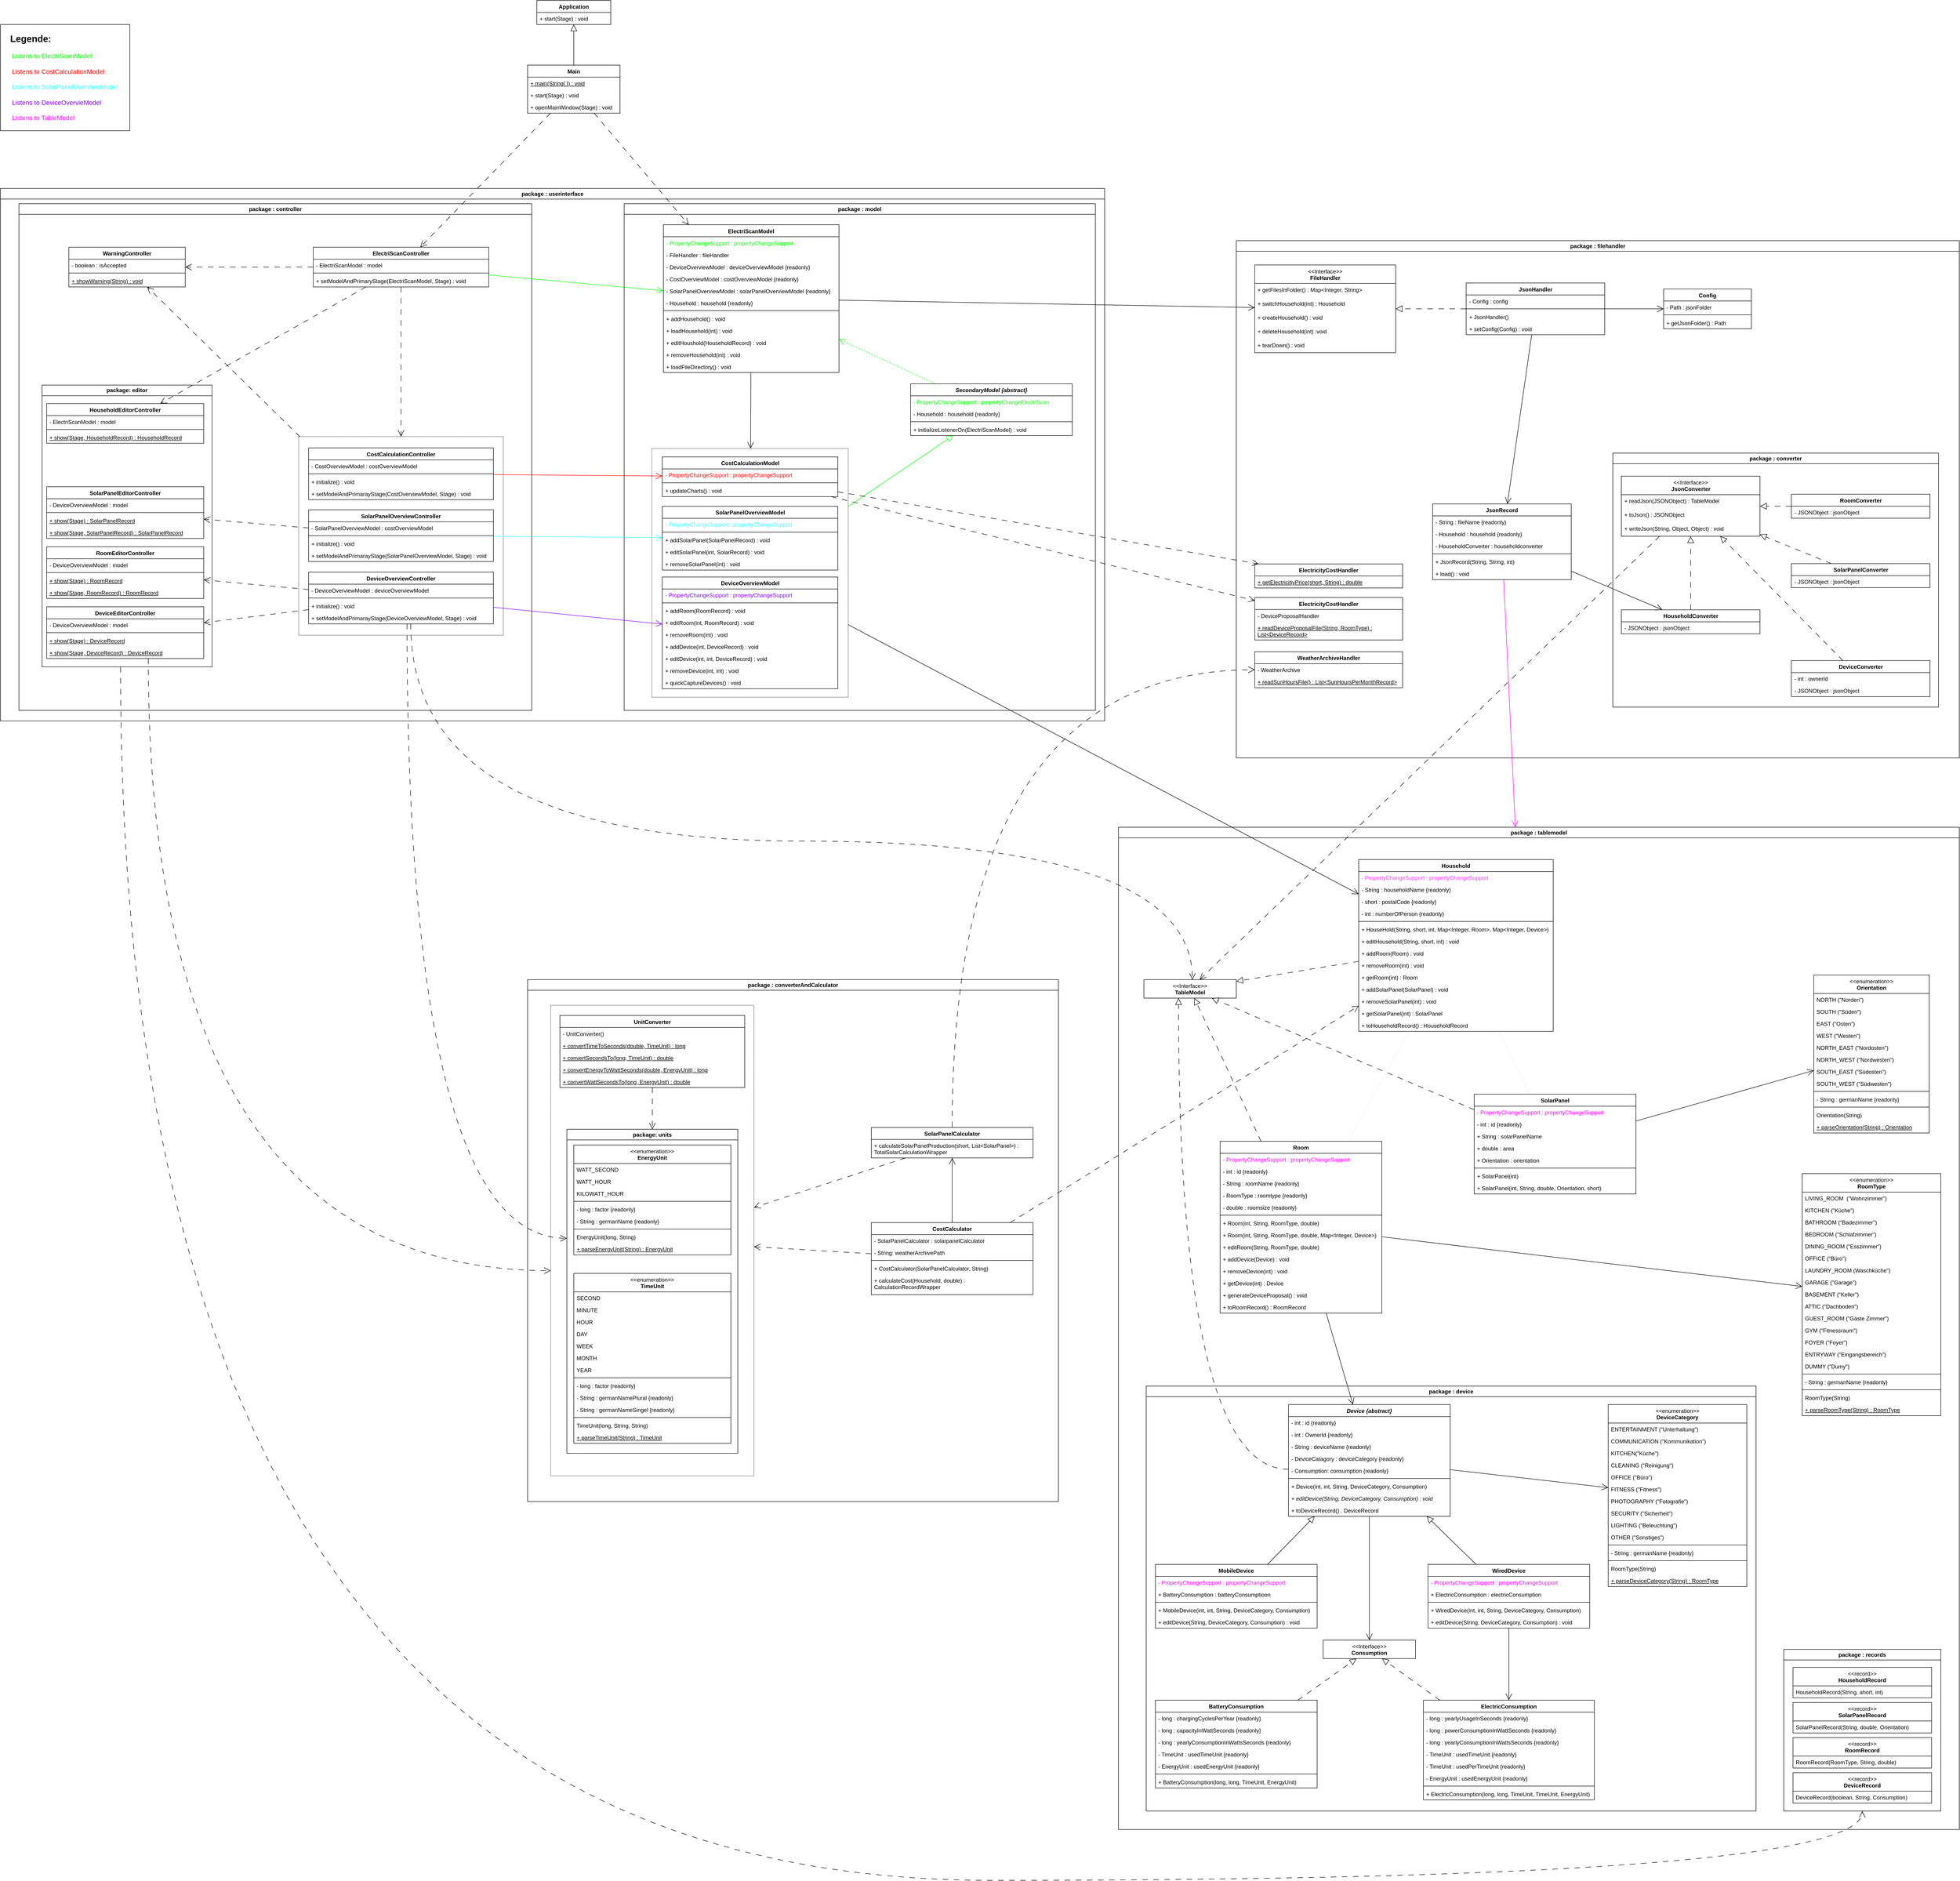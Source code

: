 <mxfile version="24.2.5" type="device">
  <diagram id="C5RBs43oDa-KdzZeNtuy" name="Page-1">
    <mxGraphModel dx="6907" dy="6385" grid="1" gridSize="10" guides="1" tooltips="1" connect="1" arrows="1" fold="1" page="1" pageScale="1" pageWidth="827" pageHeight="1169" math="0" shadow="0">
      <root>
        <mxCell id="WIyWlLk6GJQsqaUBKTNV-0" />
        <mxCell id="WIyWlLk6GJQsqaUBKTNV-1" parent="WIyWlLk6GJQsqaUBKTNV-0" />
        <mxCell id="UoSCjpwpwUxxTtZPtSL5-30" value="Main" style="swimlane;fontStyle=1;align=center;verticalAlign=top;childLayout=stackLayout;horizontal=1;startSize=26;horizontalStack=0;resizeParent=1;resizeParentMax=0;resizeLast=0;collapsible=1;marginBottom=0;whiteSpace=wrap;html=1;" parent="WIyWlLk6GJQsqaUBKTNV-1" vertex="1">
          <mxGeometry x="1361" y="-1820" width="200" height="104" as="geometry" />
        </mxCell>
        <mxCell id="UoSCjpwpwUxxTtZPtSL5-33" value="&lt;u&gt;+ main(String[ ]) : void&lt;/u&gt;" style="text;strokeColor=none;fillColor=none;align=left;verticalAlign=top;spacingLeft=4;spacingRight=4;overflow=hidden;rotatable=0;points=[[0,0.5],[1,0.5]];portConstraint=eastwest;whiteSpace=wrap;html=1;" parent="UoSCjpwpwUxxTtZPtSL5-30" vertex="1">
          <mxGeometry y="26" width="200" height="26" as="geometry" />
        </mxCell>
        <mxCell id="UoSCjpwpwUxxTtZPtSL5-40" value="+ start(Stage) : void" style="text;strokeColor=none;fillColor=none;align=left;verticalAlign=top;spacingLeft=4;spacingRight=4;overflow=hidden;rotatable=0;points=[[0,0.5],[1,0.5]];portConstraint=eastwest;whiteSpace=wrap;html=1;" parent="UoSCjpwpwUxxTtZPtSL5-30" vertex="1">
          <mxGeometry y="52" width="200" height="26" as="geometry" />
        </mxCell>
        <mxCell id="UoSCjpwpwUxxTtZPtSL5-41" value="+ openMainWindow(Stage) : void" style="text;strokeColor=none;fillColor=none;align=left;verticalAlign=top;spacingLeft=4;spacingRight=4;overflow=hidden;rotatable=0;points=[[0,0.5],[1,0.5]];portConstraint=eastwest;whiteSpace=wrap;html=1;" parent="UoSCjpwpwUxxTtZPtSL5-30" vertex="1">
          <mxGeometry y="78" width="200" height="26" as="geometry" />
        </mxCell>
        <mxCell id="UoSCjpwpwUxxTtZPtSL5-37" value="Application" style="swimlane;fontStyle=1;align=center;verticalAlign=top;childLayout=stackLayout;horizontal=1;startSize=26;horizontalStack=0;resizeParent=1;resizeParentMax=0;resizeLast=0;collapsible=1;marginBottom=0;whiteSpace=wrap;html=1;" parent="WIyWlLk6GJQsqaUBKTNV-1" vertex="1">
          <mxGeometry x="1381" y="-1960" width="160" height="52" as="geometry" />
        </mxCell>
        <mxCell id="UoSCjpwpwUxxTtZPtSL5-38" value="+ start(Stage) : void" style="text;strokeColor=none;fillColor=none;align=left;verticalAlign=top;spacingLeft=4;spacingRight=4;overflow=hidden;rotatable=0;points=[[0,0.5],[1,0.5]];portConstraint=eastwest;whiteSpace=wrap;html=1;" parent="UoSCjpwpwUxxTtZPtSL5-37" vertex="1">
          <mxGeometry y="26" width="160" height="26" as="geometry" />
        </mxCell>
        <mxCell id="UoSCjpwpwUxxTtZPtSL5-39" value="" style="endArrow=block;endFill=0;endSize=12;html=1;rounded=0;" parent="WIyWlLk6GJQsqaUBKTNV-1" source="UoSCjpwpwUxxTtZPtSL5-30" target="UoSCjpwpwUxxTtZPtSL5-37" edge="1">
          <mxGeometry width="160" relative="1" as="geometry">
            <mxPoint x="2106" y="-1680" as="sourcePoint" />
            <mxPoint x="2169" y="-1788" as="targetPoint" />
          </mxGeometry>
        </mxCell>
        <mxCell id="2T1x8FmMYJiyV-JTpnof-34" value="" style="endArrow=open;endFill=1;endSize=12;html=1;rounded=0;" parent="WIyWlLk6GJQsqaUBKTNV-1" source="UoSCjpwpwUxxTtZPtSL5-8" target="2T1x8FmMYJiyV-JTpnof-26" edge="1">
          <mxGeometry width="160" relative="1" as="geometry">
            <mxPoint x="650" y="1210.5" as="sourcePoint" />
            <mxPoint x="650" y="1388.5" as="targetPoint" />
          </mxGeometry>
        </mxCell>
        <mxCell id="kyOY4y8LUS5AYzU99-ki-81" value="" style="endArrow=open;endFill=1;endSize=12;html=1;rounded=0;strokeColor=#FF00FF;" parent="WIyWlLk6GJQsqaUBKTNV-1" source="-ciOqL1AcOQeun04VEXa-178" target="-ciOqL1AcOQeun04VEXa-19" edge="1">
          <mxGeometry width="160" relative="1" as="geometry">
            <mxPoint x="250" y="921" as="sourcePoint" />
            <mxPoint x="210" y="1440" as="targetPoint" />
          </mxGeometry>
        </mxCell>
        <mxCell id="-ciOqL1AcOQeun04VEXa-18" value="package : userinterface" style="swimlane;whiteSpace=wrap;html=1;" parent="WIyWlLk6GJQsqaUBKTNV-1" vertex="1">
          <mxGeometry x="220" y="-1553" width="2390" height="1153" as="geometry" />
        </mxCell>
        <mxCell id="-ciOqL1AcOQeun04VEXa-16" value="package : controller" style="swimlane;whiteSpace=wrap;html=1;" parent="-ciOqL1AcOQeun04VEXa-18" vertex="1">
          <mxGeometry x="40" y="33" width="1110" height="1097" as="geometry" />
        </mxCell>
        <mxCell id="UoSCjpwpwUxxTtZPtSL5-0" value="ElectriScanController" style="swimlane;fontStyle=1;align=center;verticalAlign=top;childLayout=stackLayout;horizontal=1;startSize=26;horizontalStack=0;resizeParent=1;resizeParentMax=0;resizeLast=0;collapsible=1;marginBottom=0;whiteSpace=wrap;html=1;" parent="-ciOqL1AcOQeun04VEXa-16" vertex="1">
          <mxGeometry x="637" y="94.25" width="380" height="86" as="geometry" />
        </mxCell>
        <mxCell id="UoSCjpwpwUxxTtZPtSL5-36" value="- ElectriScanModel : model" style="text;strokeColor=none;fillColor=none;align=left;verticalAlign=top;spacingLeft=4;spacingRight=4;overflow=hidden;rotatable=0;points=[[0,0.5],[1,0.5]];portConstraint=eastwest;whiteSpace=wrap;html=1;" parent="UoSCjpwpwUxxTtZPtSL5-0" vertex="1">
          <mxGeometry y="26" width="380" height="26" as="geometry" />
        </mxCell>
        <mxCell id="UoSCjpwpwUxxTtZPtSL5-2" value="" style="line;strokeWidth=1;fillColor=none;align=left;verticalAlign=middle;spacingTop=-1;spacingLeft=3;spacingRight=3;rotatable=0;labelPosition=right;points=[];portConstraint=eastwest;strokeColor=inherit;" parent="UoSCjpwpwUxxTtZPtSL5-0" vertex="1">
          <mxGeometry y="52" width="380" height="8" as="geometry" />
        </mxCell>
        <mxCell id="UoSCjpwpwUxxTtZPtSL5-35" value="+ setModelAndPrimaryStage(ElectriScanModel, Stage) : void" style="text;align=left;verticalAlign=top;spacingLeft=4;spacingRight=4;overflow=hidden;rotatable=0;points=[[0,0.5],[1,0.5]];portConstraint=eastwest;whiteSpace=wrap;html=1;" parent="UoSCjpwpwUxxTtZPtSL5-0" vertex="1">
          <mxGeometry y="60" width="380" height="26" as="geometry" />
        </mxCell>
        <mxCell id="PIoAHVYStTvjqW-HH5gQ-66" value="" style="swimlane;startSize=0;dashed=1;dashPattern=1 1;" parent="-ciOqL1AcOQeun04VEXa-16" vertex="1">
          <mxGeometry x="605.5" y="504.25" width="443" height="430" as="geometry" />
        </mxCell>
        <mxCell id="kyOY4y8LUS5AYzU99-ki-28" value="CostCalculationController" style="swimlane;fontStyle=1;align=center;verticalAlign=top;childLayout=stackLayout;horizontal=1;startSize=26;horizontalStack=0;resizeParent=1;resizeParentMax=0;resizeLast=0;collapsible=1;marginBottom=0;whiteSpace=wrap;html=1;" parent="PIoAHVYStTvjqW-HH5gQ-66" vertex="1">
          <mxGeometry x="21.5" y="24.5" width="400" height="112" as="geometry" />
        </mxCell>
        <mxCell id="kyOY4y8LUS5AYzU99-ki-30" value="- CostOverviewModel : costOverviewModel" style="text;strokeColor=none;fillColor=none;align=left;verticalAlign=top;spacingLeft=4;spacingRight=4;overflow=hidden;rotatable=0;points=[[0,0.5],[1,0.5]];portConstraint=eastwest;whiteSpace=wrap;html=1;" parent="kyOY4y8LUS5AYzU99-ki-28" vertex="1">
          <mxGeometry y="26" width="400" height="26" as="geometry" />
        </mxCell>
        <mxCell id="kyOY4y8LUS5AYzU99-ki-34" value="" style="line;strokeWidth=1;fillColor=none;align=left;verticalAlign=middle;spacingTop=-1;spacingLeft=3;spacingRight=3;rotatable=0;labelPosition=right;points=[];portConstraint=eastwest;strokeColor=inherit;" parent="kyOY4y8LUS5AYzU99-ki-28" vertex="1">
          <mxGeometry y="52" width="400" height="8" as="geometry" />
        </mxCell>
        <mxCell id="GgWM-ftsnNJuADrm58bR-11" value="+ initialize() : void" style="text;align=left;verticalAlign=top;spacingLeft=4;spacingRight=4;overflow=hidden;rotatable=0;points=[[0,0.5],[1,0.5]];portConstraint=eastwest;whiteSpace=wrap;html=1;" parent="kyOY4y8LUS5AYzU99-ki-28" vertex="1">
          <mxGeometry y="60" width="400" height="26" as="geometry" />
        </mxCell>
        <mxCell id="kyOY4y8LUS5AYzU99-ki-36" value="+ setModelAndPrimarayStage(CostOverviewModel, Stage) : void" style="text;align=left;verticalAlign=top;spacingLeft=4;spacingRight=4;overflow=hidden;rotatable=0;points=[[0,0.5],[1,0.5]];portConstraint=eastwest;whiteSpace=wrap;html=1;" parent="kyOY4y8LUS5AYzU99-ki-28" vertex="1">
          <mxGeometry y="86" width="400" height="26" as="geometry" />
        </mxCell>
        <mxCell id="kyOY4y8LUS5AYzU99-ki-37" value="SolarPanelOverviewController" style="swimlane;fontStyle=1;align=center;verticalAlign=top;childLayout=stackLayout;horizontal=1;startSize=26;horizontalStack=0;resizeParent=1;resizeParentMax=0;resizeLast=0;collapsible=1;marginBottom=0;whiteSpace=wrap;html=1;" parent="PIoAHVYStTvjqW-HH5gQ-66" vertex="1">
          <mxGeometry x="21.5" y="158.5" width="400" height="112" as="geometry" />
        </mxCell>
        <mxCell id="kyOY4y8LUS5AYzU99-ki-39" value="- SolarPanelOverviewModel : costOverviewModel" style="text;strokeColor=none;fillColor=none;align=left;verticalAlign=top;spacingLeft=4;spacingRight=4;overflow=hidden;rotatable=0;points=[[0,0.5],[1,0.5]];portConstraint=eastwest;whiteSpace=wrap;html=1;" parent="kyOY4y8LUS5AYzU99-ki-37" vertex="1">
          <mxGeometry y="26" width="400" height="26" as="geometry" />
        </mxCell>
        <mxCell id="kyOY4y8LUS5AYzU99-ki-41" value="" style="line;strokeWidth=1;fillColor=none;align=left;verticalAlign=middle;spacingTop=-1;spacingLeft=3;spacingRight=3;rotatable=0;labelPosition=right;points=[];portConstraint=eastwest;strokeColor=inherit;" parent="kyOY4y8LUS5AYzU99-ki-37" vertex="1">
          <mxGeometry y="52" width="400" height="8" as="geometry" />
        </mxCell>
        <mxCell id="GgWM-ftsnNJuADrm58bR-12" value="+ initialize() : void" style="text;align=left;verticalAlign=top;spacingLeft=4;spacingRight=4;overflow=hidden;rotatable=0;points=[[0,0.5],[1,0.5]];portConstraint=eastwest;whiteSpace=wrap;html=1;" parent="kyOY4y8LUS5AYzU99-ki-37" vertex="1">
          <mxGeometry y="60" width="400" height="26" as="geometry" />
        </mxCell>
        <mxCell id="kyOY4y8LUS5AYzU99-ki-43" value="+ setModelAndPrimarayStage(SolarPanelOverviewModel, Stage) : void" style="text;align=left;verticalAlign=top;spacingLeft=4;spacingRight=4;overflow=hidden;rotatable=0;points=[[0,0.5],[1,0.5]];portConstraint=eastwest;whiteSpace=wrap;html=1;" parent="kyOY4y8LUS5AYzU99-ki-37" vertex="1">
          <mxGeometry y="86" width="400" height="26" as="geometry" />
        </mxCell>
        <mxCell id="1GDwOrE8-3ftn_uECMvo-84" value="DeviceOverviewController" style="swimlane;fontStyle=1;align=center;verticalAlign=top;childLayout=stackLayout;horizontal=1;startSize=26;horizontalStack=0;resizeParent=1;resizeParentMax=0;resizeLast=0;collapsible=1;marginBottom=0;whiteSpace=wrap;html=1;" parent="PIoAHVYStTvjqW-HH5gQ-66" vertex="1">
          <mxGeometry x="21.5" y="293.5" width="400" height="112" as="geometry" />
        </mxCell>
        <mxCell id="1GDwOrE8-3ftn_uECMvo-85" value="- DeviceOverviewModel : deviceOverviewModel" style="text;strokeColor=none;fillColor=none;align=left;verticalAlign=top;spacingLeft=4;spacingRight=4;overflow=hidden;rotatable=0;points=[[0,0.5],[1,0.5]];portConstraint=eastwest;whiteSpace=wrap;html=1;" parent="1GDwOrE8-3ftn_uECMvo-84" vertex="1">
          <mxGeometry y="26" width="400" height="26" as="geometry" />
        </mxCell>
        <mxCell id="1GDwOrE8-3ftn_uECMvo-86" value="" style="line;strokeWidth=1;fillColor=none;align=left;verticalAlign=middle;spacingTop=-1;spacingLeft=3;spacingRight=3;rotatable=0;labelPosition=right;points=[];portConstraint=eastwest;strokeColor=inherit;" parent="1GDwOrE8-3ftn_uECMvo-84" vertex="1">
          <mxGeometry y="52" width="400" height="8" as="geometry" />
        </mxCell>
        <mxCell id="PIoAHVYStTvjqW-HH5gQ-36" value="+ initialize() : void" style="text;align=left;verticalAlign=top;spacingLeft=4;spacingRight=4;overflow=hidden;rotatable=0;points=[[0,0.5],[1,0.5]];portConstraint=eastwest;whiteSpace=wrap;html=1;" parent="1GDwOrE8-3ftn_uECMvo-84" vertex="1">
          <mxGeometry y="60" width="400" height="26" as="geometry" />
        </mxCell>
        <mxCell id="1GDwOrE8-3ftn_uECMvo-88" value="+ setModelAndPrimarayStage(DeviceOverviewModel, Stage) : void" style="text;align=left;verticalAlign=top;spacingLeft=4;spacingRight=4;overflow=hidden;rotatable=0;points=[[0,0.5],[1,0.5]];portConstraint=eastwest;whiteSpace=wrap;html=1;" parent="1GDwOrE8-3ftn_uECMvo-84" vertex="1">
          <mxGeometry y="86" width="400" height="26" as="geometry" />
        </mxCell>
        <mxCell id="PIoAHVYStTvjqW-HH5gQ-22" value="" style="endArrow=open;endFill=1;endSize=12;html=1;rounded=0;dashed=1;dashPattern=12 12;" parent="-ciOqL1AcOQeun04VEXa-16" source="UoSCjpwpwUxxTtZPtSL5-0" target="PIoAHVYStTvjqW-HH5gQ-66" edge="1">
          <mxGeometry width="160" relative="1" as="geometry">
            <mxPoint x="746" y="1400" as="sourcePoint" />
            <mxPoint x="415" y="1320" as="targetPoint" />
          </mxGeometry>
        </mxCell>
        <mxCell id="kyOY4y8LUS5AYzU99-ki-6" value="package: editor" style="swimlane;whiteSpace=wrap;html=1;startSize=23;" parent="-ciOqL1AcOQeun04VEXa-16" vertex="1">
          <mxGeometry x="50" y="392.75" width="368" height="610" as="geometry" />
        </mxCell>
        <mxCell id="kyOY4y8LUS5AYzU99-ki-44" value="HouseholdEditorController" style="swimlane;fontStyle=1;align=center;verticalAlign=top;childLayout=stackLayout;horizontal=1;startSize=26;horizontalStack=0;resizeParent=1;resizeParentMax=0;resizeLast=0;collapsible=1;marginBottom=0;whiteSpace=wrap;html=1;" parent="kyOY4y8LUS5AYzU99-ki-6" vertex="1">
          <mxGeometry x="10" y="40" width="340" height="86" as="geometry" />
        </mxCell>
        <mxCell id="kyOY4y8LUS5AYzU99-ki-63" value="- ElectriScanModel : model" style="text;strokeColor=none;fillColor=none;align=left;verticalAlign=top;spacingLeft=4;spacingRight=4;overflow=hidden;rotatable=0;points=[[0,0.5],[1,0.5]];portConstraint=eastwest;whiteSpace=wrap;html=1;" parent="kyOY4y8LUS5AYzU99-ki-44" vertex="1">
          <mxGeometry y="26" width="340" height="26" as="geometry" />
        </mxCell>
        <mxCell id="kyOY4y8LUS5AYzU99-ki-47" value="" style="line;strokeWidth=1;fillColor=none;align=left;verticalAlign=middle;spacingTop=-1;spacingLeft=3;spacingRight=3;rotatable=0;labelPosition=right;points=[];portConstraint=eastwest;strokeColor=inherit;" parent="kyOY4y8LUS5AYzU99-ki-44" vertex="1">
          <mxGeometry y="52" width="340" height="8" as="geometry" />
        </mxCell>
        <mxCell id="GgWM-ftsnNJuADrm58bR-5" value="+ show(Stage, HouseholdRecord) : HouseholdRecord" style="text;strokeColor=none;fillColor=none;align=left;verticalAlign=top;spacingLeft=4;spacingRight=4;overflow=hidden;rotatable=0;points=[[0,0.5],[1,0.5]];portConstraint=eastwest;whiteSpace=wrap;html=1;fontStyle=4" parent="kyOY4y8LUS5AYzU99-ki-44" vertex="1">
          <mxGeometry y="60" width="340" height="26" as="geometry" />
        </mxCell>
        <mxCell id="kyOY4y8LUS5AYzU99-ki-50" value="RoomEditorController" style="swimlane;fontStyle=1;align=center;verticalAlign=top;childLayout=stackLayout;horizontal=1;startSize=26;horizontalStack=0;resizeParent=1;resizeParentMax=0;resizeLast=0;collapsible=1;marginBottom=0;whiteSpace=wrap;html=1;" parent="kyOY4y8LUS5AYzU99-ki-6" vertex="1">
          <mxGeometry x="10" y="350" width="340" height="112" as="geometry" />
        </mxCell>
        <mxCell id="kyOY4y8LUS5AYzU99-ki-65" value="- DeviceOverviewModel : model" style="text;strokeColor=none;fillColor=none;align=left;verticalAlign=top;spacingLeft=4;spacingRight=4;overflow=hidden;rotatable=0;points=[[0,0.5],[1,0.5]];portConstraint=eastwest;whiteSpace=wrap;html=1;" parent="kyOY4y8LUS5AYzU99-ki-50" vertex="1">
          <mxGeometry y="26" width="340" height="26" as="geometry" />
        </mxCell>
        <mxCell id="kyOY4y8LUS5AYzU99-ki-53" value="" style="line;strokeWidth=1;fillColor=none;align=left;verticalAlign=middle;spacingTop=-1;spacingLeft=3;spacingRight=3;rotatable=0;labelPosition=right;points=[];portConstraint=eastwest;strokeColor=inherit;" parent="kyOY4y8LUS5AYzU99-ki-50" vertex="1">
          <mxGeometry y="52" width="340" height="8" as="geometry" />
        </mxCell>
        <mxCell id="PIoAHVYStTvjqW-HH5gQ-17" value="+ show(Stage) : RoomRecord" style="text;strokeColor=none;fillColor=none;align=left;verticalAlign=top;spacingLeft=4;spacingRight=4;overflow=hidden;rotatable=0;points=[[0,0.5],[1,0.5]];portConstraint=eastwest;whiteSpace=wrap;html=1;fontStyle=4" parent="kyOY4y8LUS5AYzU99-ki-50" vertex="1">
          <mxGeometry y="60" width="340" height="26" as="geometry" />
        </mxCell>
        <mxCell id="GgWM-ftsnNJuADrm58bR-6" value="+ show(Stage, RoomRecord) : RoomRecord" style="text;strokeColor=none;fillColor=none;align=left;verticalAlign=top;spacingLeft=4;spacingRight=4;overflow=hidden;rotatable=0;points=[[0,0.5],[1,0.5]];portConstraint=eastwest;whiteSpace=wrap;html=1;fontStyle=4" parent="kyOY4y8LUS5AYzU99-ki-50" vertex="1">
          <mxGeometry y="86" width="340" height="26" as="geometry" />
        </mxCell>
        <mxCell id="kyOY4y8LUS5AYzU99-ki-56" value="DeviceEditorController" style="swimlane;fontStyle=1;align=center;verticalAlign=top;childLayout=stackLayout;horizontal=1;startSize=26;horizontalStack=0;resizeParent=1;resizeParentMax=0;resizeLast=0;collapsible=1;marginBottom=0;whiteSpace=wrap;html=1;" parent="kyOY4y8LUS5AYzU99-ki-6" vertex="1">
          <mxGeometry x="10" y="480" width="340" height="112" as="geometry" />
        </mxCell>
        <mxCell id="kyOY4y8LUS5AYzU99-ki-66" value="- DeviceOverviewModel : model" style="text;strokeColor=none;fillColor=none;align=left;verticalAlign=top;spacingLeft=4;spacingRight=4;overflow=hidden;rotatable=0;points=[[0,0.5],[1,0.5]];portConstraint=eastwest;whiteSpace=wrap;html=1;" parent="kyOY4y8LUS5AYzU99-ki-56" vertex="1">
          <mxGeometry y="26" width="340" height="26" as="geometry" />
        </mxCell>
        <mxCell id="kyOY4y8LUS5AYzU99-ki-59" value="" style="line;strokeWidth=1;fillColor=none;align=left;verticalAlign=middle;spacingTop=-1;spacingLeft=3;spacingRight=3;rotatable=0;labelPosition=right;points=[];portConstraint=eastwest;strokeColor=inherit;" parent="kyOY4y8LUS5AYzU99-ki-56" vertex="1">
          <mxGeometry y="52" width="340" height="8" as="geometry" />
        </mxCell>
        <mxCell id="PIoAHVYStTvjqW-HH5gQ-18" value="+ show(Stage) : DeviceRecord" style="text;strokeColor=none;fillColor=none;align=left;verticalAlign=top;spacingLeft=4;spacingRight=4;overflow=hidden;rotatable=0;points=[[0,0.5],[1,0.5]];portConstraint=eastwest;whiteSpace=wrap;html=1;fontStyle=4" parent="kyOY4y8LUS5AYzU99-ki-56" vertex="1">
          <mxGeometry y="60" width="340" height="26" as="geometry" />
        </mxCell>
        <mxCell id="GgWM-ftsnNJuADrm58bR-7" value="+ show(Stage, DeviceRecord) : DeviceRecord" style="text;strokeColor=none;fillColor=none;align=left;verticalAlign=top;spacingLeft=4;spacingRight=4;overflow=hidden;rotatable=0;points=[[0,0.5],[1,0.5]];portConstraint=eastwest;whiteSpace=wrap;html=1;fontStyle=4" parent="kyOY4y8LUS5AYzU99-ki-56" vertex="1">
          <mxGeometry y="86" width="340" height="26" as="geometry" />
        </mxCell>
        <mxCell id="PIoAHVYStTvjqW-HH5gQ-27" value="SolarPanelEditorController" style="swimlane;fontStyle=1;align=center;verticalAlign=top;childLayout=stackLayout;horizontal=1;startSize=26;horizontalStack=0;resizeParent=1;resizeParentMax=0;resizeLast=0;collapsible=1;marginBottom=0;whiteSpace=wrap;html=1;" parent="kyOY4y8LUS5AYzU99-ki-6" vertex="1">
          <mxGeometry x="10" y="220" width="340" height="112" as="geometry" />
        </mxCell>
        <mxCell id="PIoAHVYStTvjqW-HH5gQ-29" value="- DeviceOverviewModel : model" style="text;strokeColor=none;fillColor=none;align=left;verticalAlign=top;spacingLeft=4;spacingRight=4;overflow=hidden;rotatable=0;points=[[0,0.5],[1,0.5]];portConstraint=eastwest;whiteSpace=wrap;html=1;" parent="PIoAHVYStTvjqW-HH5gQ-27" vertex="1">
          <mxGeometry y="26" width="340" height="26" as="geometry" />
        </mxCell>
        <mxCell id="PIoAHVYStTvjqW-HH5gQ-31" value="" style="line;strokeWidth=1;fillColor=none;align=left;verticalAlign=middle;spacingTop=-1;spacingLeft=3;spacingRight=3;rotatable=0;labelPosition=right;points=[];portConstraint=eastwest;strokeColor=inherit;" parent="PIoAHVYStTvjqW-HH5gQ-27" vertex="1">
          <mxGeometry y="52" width="340" height="8" as="geometry" />
        </mxCell>
        <mxCell id="PIoAHVYStTvjqW-HH5gQ-33" value="+ show(Stage) : SolarPanelRecord" style="text;strokeColor=none;fillColor=none;align=left;verticalAlign=top;spacingLeft=4;spacingRight=4;overflow=hidden;rotatable=0;points=[[0,0.5],[1,0.5]];portConstraint=eastwest;whiteSpace=wrap;html=1;fontStyle=4" parent="PIoAHVYStTvjqW-HH5gQ-27" vertex="1">
          <mxGeometry y="60" width="340" height="26" as="geometry" />
        </mxCell>
        <mxCell id="GgWM-ftsnNJuADrm58bR-8" value="+ show(Stage, SolarPanelRecord) : SolarPanelRecord" style="text;strokeColor=none;fillColor=none;align=left;verticalAlign=top;spacingLeft=4;spacingRight=4;overflow=hidden;rotatable=0;points=[[0,0.5],[1,0.5]];portConstraint=eastwest;whiteSpace=wrap;html=1;fontStyle=4" parent="PIoAHVYStTvjqW-HH5gQ-27" vertex="1">
          <mxGeometry y="86" width="340" height="26" as="geometry" />
        </mxCell>
        <mxCell id="kyOY4y8LUS5AYzU99-ki-15" value="WarningController" style="swimlane;fontStyle=1;align=center;verticalAlign=top;childLayout=stackLayout;horizontal=1;startSize=26;horizontalStack=0;resizeParent=1;resizeParentMax=0;resizeLast=0;collapsible=1;marginBottom=0;whiteSpace=wrap;html=1;" parent="-ciOqL1AcOQeun04VEXa-16" vertex="1">
          <mxGeometry x="108" y="94.25" width="252" height="86" as="geometry" />
        </mxCell>
        <mxCell id="kyOY4y8LUS5AYzU99-ki-16" value="- boolean : isAccepted" style="text;strokeColor=none;fillColor=none;align=left;verticalAlign=top;spacingLeft=4;spacingRight=4;overflow=hidden;rotatable=0;points=[[0,0.5],[1,0.5]];portConstraint=eastwest;whiteSpace=wrap;html=1;" parent="kyOY4y8LUS5AYzU99-ki-15" vertex="1">
          <mxGeometry y="26" width="252" height="26" as="geometry" />
        </mxCell>
        <mxCell id="kyOY4y8LUS5AYzU99-ki-17" value="" style="line;strokeWidth=1;fillColor=none;align=left;verticalAlign=middle;spacingTop=-1;spacingLeft=3;spacingRight=3;rotatable=0;labelPosition=right;points=[];portConstraint=eastwest;strokeColor=inherit;" parent="kyOY4y8LUS5AYzU99-ki-15" vertex="1">
          <mxGeometry y="52" width="252" height="8" as="geometry" />
        </mxCell>
        <mxCell id="kyOY4y8LUS5AYzU99-ki-19" value="+ showWarning(String) : void" style="text;align=left;verticalAlign=top;spacingLeft=4;spacingRight=4;overflow=hidden;rotatable=0;points=[[0,0.5],[1,0.5]];portConstraint=eastwest;whiteSpace=wrap;html=1;fontStyle=4" parent="kyOY4y8LUS5AYzU99-ki-15" vertex="1">
          <mxGeometry y="60" width="252" height="26" as="geometry" />
        </mxCell>
        <mxCell id="GgWM-ftsnNJuADrm58bR-13" value="" style="endArrow=open;endFill=1;endSize=12;html=1;rounded=0;dashed=1;dashPattern=12 12;" parent="-ciOqL1AcOQeun04VEXa-16" source="UoSCjpwpwUxxTtZPtSL5-0" target="kyOY4y8LUS5AYzU99-ki-44" edge="1">
          <mxGeometry width="160" relative="1" as="geometry">
            <mxPoint x="1198" y="-186" as="sourcePoint" />
            <mxPoint x="895" y="180" as="targetPoint" />
          </mxGeometry>
        </mxCell>
        <mxCell id="GgWM-ftsnNJuADrm58bR-14" value="" style="endArrow=open;endFill=1;endSize=12;html=1;rounded=0;dashed=1;dashPattern=12 12;" parent="-ciOqL1AcOQeun04VEXa-16" source="kyOY4y8LUS5AYzU99-ki-37" target="PIoAHVYStTvjqW-HH5gQ-27" edge="1">
          <mxGeometry width="160" relative="1" as="geometry">
            <mxPoint x="664" y="344" as="sourcePoint" />
            <mxPoint x="316" y="519" as="targetPoint" />
          </mxGeometry>
        </mxCell>
        <mxCell id="GgWM-ftsnNJuADrm58bR-15" value="" style="endArrow=open;endFill=1;endSize=12;html=1;rounded=0;dashed=1;dashPattern=12 12;" parent="-ciOqL1AcOQeun04VEXa-16" source="1GDwOrE8-3ftn_uECMvo-84" target="kyOY4y8LUS5AYzU99-ki-50" edge="1">
          <mxGeometry width="160" relative="1" as="geometry">
            <mxPoint x="627" y="779" as="sourcePoint" />
            <mxPoint x="400" y="765" as="targetPoint" />
          </mxGeometry>
        </mxCell>
        <mxCell id="GgWM-ftsnNJuADrm58bR-16" value="" style="endArrow=open;endFill=1;endSize=12;html=1;rounded=0;dashed=1;dashPattern=12 12;" parent="-ciOqL1AcOQeun04VEXa-16" source="1GDwOrE8-3ftn_uECMvo-84" target="kyOY4y8LUS5AYzU99-ki-56" edge="1">
          <mxGeometry width="160" relative="1" as="geometry">
            <mxPoint x="627" y="912" as="sourcePoint" />
            <mxPoint x="400" y="896" as="targetPoint" />
          </mxGeometry>
        </mxCell>
        <mxCell id="GAcwmcx92S8F6iitQ1aM-6" value="" style="endArrow=open;endFill=1;endSize=12;html=1;rounded=0;dashed=1;dashPattern=12 12;" parent="-ciOqL1AcOQeun04VEXa-16" source="PIoAHVYStTvjqW-HH5gQ-66" target="kyOY4y8LUS5AYzU99-ki-15" edge="1">
          <mxGeometry width="160" relative="1" as="geometry">
            <mxPoint x="761" y="190" as="sourcePoint" />
            <mxPoint x="316" y="443" as="targetPoint" />
          </mxGeometry>
        </mxCell>
        <mxCell id="GAcwmcx92S8F6iitQ1aM-7" value="" style="endArrow=open;endFill=1;endSize=12;html=1;rounded=0;dashed=1;dashPattern=12 12;" parent="-ciOqL1AcOQeun04VEXa-16" source="UoSCjpwpwUxxTtZPtSL5-0" target="kyOY4y8LUS5AYzU99-ki-15" edge="1">
          <mxGeometry width="160" relative="1" as="geometry">
            <mxPoint x="720" y="494" as="sourcePoint" />
            <mxPoint x="390" y="170" as="targetPoint" />
          </mxGeometry>
        </mxCell>
        <mxCell id="-ciOqL1AcOQeun04VEXa-17" value="package : model" style="swimlane;whiteSpace=wrap;html=1;" parent="-ciOqL1AcOQeun04VEXa-18" vertex="1">
          <mxGeometry x="1350" y="33" width="1020" height="1097" as="geometry" />
        </mxCell>
        <mxCell id="UoSCjpwpwUxxTtZPtSL5-8" value="ElectriScanModel" style="swimlane;fontStyle=1;align=center;verticalAlign=top;childLayout=stackLayout;horizontal=1;startSize=26;horizontalStack=0;resizeParent=1;resizeParentMax=0;resizeLast=0;collapsible=1;marginBottom=0;whiteSpace=wrap;html=1;" parent="-ciOqL1AcOQeun04VEXa-17" vertex="1">
          <mxGeometry x="85" y="45.5" width="380" height="320" as="geometry" />
        </mxCell>
        <mxCell id="PIoAHVYStTvjqW-HH5gQ-37" value="- PropertyChangeSupport : propertyChangeSupport" style="text;strokeColor=none;fillColor=none;align=left;verticalAlign=top;spacingLeft=4;spacingRight=4;overflow=hidden;rotatable=0;points=[[0,0.5],[1,0.5]];portConstraint=eastwest;whiteSpace=wrap;html=1;fontStyle=0;fontColor=#00FF00;" parent="UoSCjpwpwUxxTtZPtSL5-8" vertex="1">
          <mxGeometry y="26" width="380" height="26" as="geometry" />
        </mxCell>
        <mxCell id="2T1x8FmMYJiyV-JTpnof-52" value="- FileHandler : fileHandler" style="text;strokeColor=none;fillColor=none;align=left;verticalAlign=top;spacingLeft=4;spacingRight=4;overflow=hidden;rotatable=0;points=[[0,0.5],[1,0.5]];portConstraint=eastwest;whiteSpace=wrap;html=1;fontStyle=0" parent="UoSCjpwpwUxxTtZPtSL5-8" vertex="1">
          <mxGeometry y="52" width="380" height="26" as="geometry" />
        </mxCell>
        <mxCell id="2T1x8FmMYJiyV-JTpnof-69" value="- DeviceOverviewModel : deviceOverviewModel {readonly}" style="text;strokeColor=none;fillColor=none;align=left;verticalAlign=top;spacingLeft=4;spacingRight=4;overflow=hidden;rotatable=0;points=[[0,0.5],[1,0.5]];portConstraint=eastwest;whiteSpace=wrap;html=1;" parent="UoSCjpwpwUxxTtZPtSL5-8" vertex="1">
          <mxGeometry y="78" width="380" height="26" as="geometry" />
        </mxCell>
        <mxCell id="2T1x8FmMYJiyV-JTpnof-70" value="- CostOverviewModel : costOverviewModel {readonly}" style="text;strokeColor=none;fillColor=none;align=left;verticalAlign=top;spacingLeft=4;spacingRight=4;overflow=hidden;rotatable=0;points=[[0,0.5],[1,0.5]];portConstraint=eastwest;whiteSpace=wrap;html=1;" parent="UoSCjpwpwUxxTtZPtSL5-8" vertex="1">
          <mxGeometry y="104" width="380" height="26" as="geometry" />
        </mxCell>
        <mxCell id="2T1x8FmMYJiyV-JTpnof-68" value="- SolarPanelOverviewModel : solarPanelOverviewModel {readonly}" style="text;strokeColor=none;fillColor=none;align=left;verticalAlign=top;spacingLeft=4;spacingRight=4;overflow=hidden;rotatable=0;points=[[0,0.5],[1,0.5]];portConstraint=eastwest;whiteSpace=wrap;html=1;" parent="UoSCjpwpwUxxTtZPtSL5-8" vertex="1">
          <mxGeometry y="130" width="380" height="26" as="geometry" />
        </mxCell>
        <mxCell id="2T1x8FmMYJiyV-JTpnof-67" value="- Household : household {readonly}" style="text;strokeColor=none;fillColor=none;align=left;verticalAlign=top;spacingLeft=4;spacingRight=4;overflow=hidden;rotatable=0;points=[[0,0.5],[1,0.5]];portConstraint=eastwest;whiteSpace=wrap;html=1;fontStyle=0" parent="UoSCjpwpwUxxTtZPtSL5-8" vertex="1">
          <mxGeometry y="156" width="380" height="26" as="geometry" />
        </mxCell>
        <mxCell id="UoSCjpwpwUxxTtZPtSL5-10" value="" style="line;strokeWidth=1;fillColor=none;align=left;verticalAlign=middle;spacingTop=-1;spacingLeft=3;spacingRight=3;rotatable=0;labelPosition=right;points=[];portConstraint=eastwest;strokeColor=inherit;" parent="UoSCjpwpwUxxTtZPtSL5-8" vertex="1">
          <mxGeometry y="182" width="380" height="8" as="geometry" />
        </mxCell>
        <mxCell id="fsfGvtm_-C-aXlbor1Mp-10" value="+ addHousehold() : void" style="text;strokeColor=none;fillColor=none;align=left;verticalAlign=top;spacingLeft=4;spacingRight=4;overflow=hidden;rotatable=0;points=[[0,0.5],[1,0.5]];portConstraint=eastwest;whiteSpace=wrap;html=1;fontStyle=0" parent="UoSCjpwpwUxxTtZPtSL5-8" vertex="1">
          <mxGeometry y="190" width="380" height="26" as="geometry" />
        </mxCell>
        <mxCell id="PIoAHVYStTvjqW-HH5gQ-45" value="+ loadHousehold(int) : void" style="text;strokeColor=none;fillColor=none;align=left;verticalAlign=top;spacingLeft=4;spacingRight=4;overflow=hidden;rotatable=0;points=[[0,0.5],[1,0.5]];portConstraint=eastwest;whiteSpace=wrap;html=1;fontStyle=0" parent="UoSCjpwpwUxxTtZPtSL5-8" vertex="1">
          <mxGeometry y="216" width="380" height="26" as="geometry" />
        </mxCell>
        <mxCell id="fsfGvtm_-C-aXlbor1Mp-11" value="+ editHoushold(HouseholdRecord) : void" style="text;strokeColor=none;fillColor=none;align=left;verticalAlign=top;spacingLeft=4;spacingRight=4;overflow=hidden;rotatable=0;points=[[0,0.5],[1,0.5]];portConstraint=eastwest;whiteSpace=wrap;html=1;fontStyle=0" parent="UoSCjpwpwUxxTtZPtSL5-8" vertex="1">
          <mxGeometry y="242" width="380" height="26" as="geometry" />
        </mxCell>
        <mxCell id="fsfGvtm_-C-aXlbor1Mp-12" value="+ removeHousehold(int) : void" style="text;strokeColor=none;fillColor=none;align=left;verticalAlign=top;spacingLeft=4;spacingRight=4;overflow=hidden;rotatable=0;points=[[0,0.5],[1,0.5]];portConstraint=eastwest;whiteSpace=wrap;html=1;fontStyle=0" parent="UoSCjpwpwUxxTtZPtSL5-8" vertex="1">
          <mxGeometry y="268" width="380" height="26" as="geometry" />
        </mxCell>
        <mxCell id="PIoAHVYStTvjqW-HH5gQ-47" value="+ loadFileDirectory() : void" style="text;strokeColor=none;fillColor=none;align=left;verticalAlign=top;spacingLeft=4;spacingRight=4;overflow=hidden;rotatable=0;points=[[0,0.5],[1,0.5]];portConstraint=eastwest;whiteSpace=wrap;html=1;fontStyle=0" parent="UoSCjpwpwUxxTtZPtSL5-8" vertex="1">
          <mxGeometry y="294" width="380" height="26" as="geometry" />
        </mxCell>
        <mxCell id="PIoAHVYStTvjqW-HH5gQ-65" value="" style="swimlane;startSize=0;dashed=1;dashPattern=1 1;" parent="-ciOqL1AcOQeun04VEXa-17" vertex="1">
          <mxGeometry x="60" y="530" width="425" height="538.5" as="geometry" />
        </mxCell>
        <mxCell id="1GDwOrE8-3ftn_uECMvo-89" value="DeviceOverviewModel" style="swimlane;fontStyle=1;align=center;verticalAlign=top;childLayout=stackLayout;horizontal=1;startSize=26;horizontalStack=0;resizeParent=1;resizeParentMax=0;resizeLast=0;collapsible=1;marginBottom=0;whiteSpace=wrap;html=1;" parent="PIoAHVYStTvjqW-HH5gQ-65" vertex="1">
          <mxGeometry x="22.5" y="278.25" width="380" height="242" as="geometry" />
        </mxCell>
        <mxCell id="PIoAHVYStTvjqW-HH5gQ-56" value="- PropertyChangeSupport : propertyChangeSupport" style="text;strokeColor=none;fillColor=none;align=left;verticalAlign=top;spacingLeft=4;spacingRight=4;overflow=hidden;rotatable=0;points=[[0,0.5],[1,0.5]];portConstraint=eastwest;whiteSpace=wrap;html=1;fontStyle=0;fontColor=#7F00FF;" parent="1GDwOrE8-3ftn_uECMvo-89" vertex="1">
          <mxGeometry y="26" width="380" height="26" as="geometry" />
        </mxCell>
        <mxCell id="1GDwOrE8-3ftn_uECMvo-93" value="" style="line;strokeWidth=1;fillColor=none;align=left;verticalAlign=middle;spacingTop=-1;spacingLeft=3;spacingRight=3;rotatable=0;labelPosition=right;points=[];portConstraint=eastwest;strokeColor=inherit;" parent="1GDwOrE8-3ftn_uECMvo-89" vertex="1">
          <mxGeometry y="52" width="380" height="8" as="geometry" />
        </mxCell>
        <mxCell id="PIoAHVYStTvjqW-HH5gQ-78" value="+ addRoom(RoomRecord) : void" style="text;strokeColor=none;fillColor=none;align=left;verticalAlign=top;spacingLeft=4;spacingRight=4;overflow=hidden;rotatable=0;points=[[0,0.5],[1,0.5]];portConstraint=eastwest;whiteSpace=wrap;html=1;fontStyle=0" parent="1GDwOrE8-3ftn_uECMvo-89" vertex="1">
          <mxGeometry y="60" width="380" height="26" as="geometry" />
        </mxCell>
        <mxCell id="PIoAHVYStTvjqW-HH5gQ-79" value="+ editRoom(int, RoomRecord) : void" style="text;strokeColor=none;fillColor=none;align=left;verticalAlign=top;spacingLeft=4;spacingRight=4;overflow=hidden;rotatable=0;points=[[0,0.5],[1,0.5]];portConstraint=eastwest;whiteSpace=wrap;html=1;fontStyle=0" parent="1GDwOrE8-3ftn_uECMvo-89" vertex="1">
          <mxGeometry y="86" width="380" height="26" as="geometry" />
        </mxCell>
        <mxCell id="PIoAHVYStTvjqW-HH5gQ-80" value="+ removeRoom(int) : void" style="text;strokeColor=none;fillColor=none;align=left;verticalAlign=top;spacingLeft=4;spacingRight=4;overflow=hidden;rotatable=0;points=[[0,0.5],[1,0.5]];portConstraint=eastwest;whiteSpace=wrap;html=1;fontStyle=0" parent="1GDwOrE8-3ftn_uECMvo-89" vertex="1">
          <mxGeometry y="112" width="380" height="26" as="geometry" />
        </mxCell>
        <mxCell id="PIoAHVYStTvjqW-HH5gQ-83" value="+ addDevice(int, DeviceRecord) : void" style="text;strokeColor=none;fillColor=none;align=left;verticalAlign=top;spacingLeft=4;spacingRight=4;overflow=hidden;rotatable=0;points=[[0,0.5],[1,0.5]];portConstraint=eastwest;whiteSpace=wrap;html=1;fontStyle=0" parent="1GDwOrE8-3ftn_uECMvo-89" vertex="1">
          <mxGeometry y="138" width="380" height="26" as="geometry" />
        </mxCell>
        <mxCell id="PIoAHVYStTvjqW-HH5gQ-84" value="+ editDevice(int, int, DeviceRecord) : void" style="text;strokeColor=none;fillColor=none;align=left;verticalAlign=top;spacingLeft=4;spacingRight=4;overflow=hidden;rotatable=0;points=[[0,0.5],[1,0.5]];portConstraint=eastwest;whiteSpace=wrap;html=1;fontStyle=0" parent="1GDwOrE8-3ftn_uECMvo-89" vertex="1">
          <mxGeometry y="164" width="380" height="26" as="geometry" />
        </mxCell>
        <mxCell id="PIoAHVYStTvjqW-HH5gQ-85" value="+ removeDevice(int, int) : void" style="text;strokeColor=none;fillColor=none;align=left;verticalAlign=top;spacingLeft=4;spacingRight=4;overflow=hidden;rotatable=0;points=[[0,0.5],[1,0.5]];portConstraint=eastwest;whiteSpace=wrap;html=1;fontStyle=0" parent="1GDwOrE8-3ftn_uECMvo-89" vertex="1">
          <mxGeometry y="190" width="380" height="26" as="geometry" />
        </mxCell>
        <mxCell id="flbL475WJLjUWI2EKZmd-34" value="+ quickCaptureDevices() : void" style="text;strokeColor=none;fillColor=none;align=left;verticalAlign=top;spacingLeft=4;spacingRight=4;overflow=hidden;rotatable=0;points=[[0,0.5],[1,0.5]];portConstraint=eastwest;whiteSpace=wrap;html=1;fontStyle=0" vertex="1" parent="1GDwOrE8-3ftn_uECMvo-89">
          <mxGeometry y="216" width="380" height="26" as="geometry" />
        </mxCell>
        <mxCell id="1GDwOrE8-3ftn_uECMvo-74" value="CostCalculationModel" style="swimlane;fontStyle=1;align=center;verticalAlign=top;childLayout=stackLayout;horizontal=1;startSize=26;horizontalStack=0;resizeParent=1;resizeParentMax=0;resizeLast=0;collapsible=1;marginBottom=0;whiteSpace=wrap;html=1;" parent="PIoAHVYStTvjqW-HH5gQ-65" vertex="1">
          <mxGeometry x="22.5" y="18.25" width="380" height="86" as="geometry" />
        </mxCell>
        <mxCell id="PIoAHVYStTvjqW-HH5gQ-70" value="- PropertyChangeSupport : propertyChangeSupport" style="text;strokeColor=none;fillColor=none;align=left;verticalAlign=top;spacingLeft=4;spacingRight=4;overflow=hidden;rotatable=0;points=[[0,0.5],[1,0.5]];portConstraint=eastwest;whiteSpace=wrap;html=1;fontStyle=0;fontColor=#FF0000;" parent="1GDwOrE8-3ftn_uECMvo-74" vertex="1">
          <mxGeometry y="26" width="380" height="26" as="geometry" />
        </mxCell>
        <mxCell id="1GDwOrE8-3ftn_uECMvo-78" value="" style="line;strokeWidth=1;fillColor=none;align=left;verticalAlign=middle;spacingTop=-1;spacingLeft=3;spacingRight=3;rotatable=0;labelPosition=right;points=[];portConstraint=eastwest;strokeColor=inherit;" parent="1GDwOrE8-3ftn_uECMvo-74" vertex="1">
          <mxGeometry y="52" width="380" height="8" as="geometry" />
        </mxCell>
        <mxCell id="PIoAHVYStTvjqW-HH5gQ-100" value="+ updateCharts() : void" style="text;strokeColor=none;fillColor=none;align=left;verticalAlign=top;spacingLeft=4;spacingRight=4;overflow=hidden;rotatable=0;points=[[0,0.5],[1,0.5]];portConstraint=eastwest;whiteSpace=wrap;html=1;fontStyle=0" parent="1GDwOrE8-3ftn_uECMvo-74" vertex="1">
          <mxGeometry y="60" width="380" height="26" as="geometry" />
        </mxCell>
        <mxCell id="2T1x8FmMYJiyV-JTpnof-6" value="SolarPanelOverviewModel" style="swimlane;fontStyle=1;align=center;verticalAlign=top;childLayout=stackLayout;horizontal=1;startSize=26;horizontalStack=0;resizeParent=1;resizeParentMax=0;resizeLast=0;collapsible=1;marginBottom=0;whiteSpace=wrap;html=1;" parent="PIoAHVYStTvjqW-HH5gQ-65" vertex="1">
          <mxGeometry x="22.5" y="125.25" width="380" height="138" as="geometry" />
        </mxCell>
        <mxCell id="PIoAHVYStTvjqW-HH5gQ-69" value="- PropertyChangeSupport : propertyChangeSupport" style="text;strokeColor=none;fillColor=none;align=left;verticalAlign=top;spacingLeft=4;spacingRight=4;overflow=hidden;rotatable=0;points=[[0,0.5],[1,0.5]];portConstraint=eastwest;whiteSpace=wrap;html=1;fontStyle=0;fontColor=#33FFFF;" parent="2T1x8FmMYJiyV-JTpnof-6" vertex="1">
          <mxGeometry y="26" width="380" height="26" as="geometry" />
        </mxCell>
        <mxCell id="2T1x8FmMYJiyV-JTpnof-9" value="" style="line;strokeWidth=1;fillColor=none;align=left;verticalAlign=middle;spacingTop=-1;spacingLeft=3;spacingRight=3;rotatable=0;labelPosition=right;points=[];portConstraint=eastwest;strokeColor=inherit;" parent="2T1x8FmMYJiyV-JTpnof-6" vertex="1">
          <mxGeometry y="52" width="380" height="8" as="geometry" />
        </mxCell>
        <mxCell id="flbL475WJLjUWI2EKZmd-32" value="+ addSolarPanel(SolarPanelRecord) : void" style="text;strokeColor=none;fillColor=none;align=left;verticalAlign=top;spacingLeft=4;spacingRight=4;overflow=hidden;rotatable=0;points=[[0,0.5],[1,0.5]];portConstraint=eastwest;whiteSpace=wrap;html=1;fontStyle=0" vertex="1" parent="2T1x8FmMYJiyV-JTpnof-6">
          <mxGeometry y="60" width="380" height="26" as="geometry" />
        </mxCell>
        <mxCell id="PIoAHVYStTvjqW-HH5gQ-97" value="+ editSolarPanel(int, SolarRecord) : void" style="text;strokeColor=none;fillColor=none;align=left;verticalAlign=top;spacingLeft=4;spacingRight=4;overflow=hidden;rotatable=0;points=[[0,0.5],[1,0.5]];portConstraint=eastwest;whiteSpace=wrap;html=1;fontStyle=0" parent="2T1x8FmMYJiyV-JTpnof-6" vertex="1">
          <mxGeometry y="86" width="380" height="26" as="geometry" />
        </mxCell>
        <mxCell id="PIoAHVYStTvjqW-HH5gQ-98" value="+ removeSolarPanel(int) : void" style="text;strokeColor=none;fillColor=none;align=left;verticalAlign=top;spacingLeft=4;spacingRight=4;overflow=hidden;rotatable=0;points=[[0,0.5],[1,0.5]];portConstraint=eastwest;whiteSpace=wrap;html=1;fontStyle=0" parent="2T1x8FmMYJiyV-JTpnof-6" vertex="1">
          <mxGeometry y="112" width="380" height="26" as="geometry" />
        </mxCell>
        <mxCell id="PIoAHVYStTvjqW-HH5gQ-60" value="" style="endArrow=open;endFill=1;endSize=12;html=1;rounded=0;" parent="-ciOqL1AcOQeun04VEXa-17" source="UoSCjpwpwUxxTtZPtSL5-8" target="PIoAHVYStTvjqW-HH5gQ-65" edge="1">
          <mxGeometry width="160" relative="1" as="geometry">
            <mxPoint x="-872" y="1850" as="sourcePoint" />
            <mxPoint x="-980" y="2338" as="targetPoint" />
          </mxGeometry>
        </mxCell>
        <mxCell id="flbL475WJLjUWI2EKZmd-16" value="&lt;i&gt;SecondaryModel {abstract}&lt;/i&gt;" style="swimlane;fontStyle=1;align=center;verticalAlign=top;childLayout=stackLayout;horizontal=1;startSize=26;horizontalStack=0;resizeParent=1;resizeParentMax=0;resizeLast=0;collapsible=1;marginBottom=0;whiteSpace=wrap;html=1;" vertex="1" parent="-ciOqL1AcOQeun04VEXa-17">
          <mxGeometry x="620" y="390" width="350" height="112" as="geometry" />
        </mxCell>
        <mxCell id="flbL475WJLjUWI2EKZmd-30" value="- PropertyChangeSupport : propertyChangeElectriScan" style="text;strokeColor=none;fillColor=none;align=left;verticalAlign=top;spacingLeft=4;spacingRight=4;overflow=hidden;rotatable=0;points=[[0,0.5],[1,0.5]];portConstraint=eastwest;whiteSpace=wrap;html=1;fontStyle=0;fontColor=#00FF00;" vertex="1" parent="flbL475WJLjUWI2EKZmd-16">
          <mxGeometry y="26" width="350" height="26" as="geometry" />
        </mxCell>
        <mxCell id="flbL475WJLjUWI2EKZmd-17" value="- Household : household {readonly}" style="text;strokeColor=none;fillColor=none;align=left;verticalAlign=top;spacingLeft=4;spacingRight=4;overflow=hidden;rotatable=0;points=[[0,0.5],[1,0.5]];portConstraint=eastwest;whiteSpace=wrap;html=1;" vertex="1" parent="flbL475WJLjUWI2EKZmd-16">
          <mxGeometry y="52" width="350" height="26" as="geometry" />
        </mxCell>
        <mxCell id="flbL475WJLjUWI2EKZmd-22" value="" style="line;strokeWidth=1;fillColor=none;align=left;verticalAlign=middle;spacingTop=-1;spacingLeft=3;spacingRight=3;rotatable=0;labelPosition=right;points=[];portConstraint=eastwest;strokeColor=inherit;" vertex="1" parent="flbL475WJLjUWI2EKZmd-16">
          <mxGeometry y="78" width="350" height="8" as="geometry" />
        </mxCell>
        <mxCell id="flbL475WJLjUWI2EKZmd-25" value="+ initializeListenerOn(ElectriScanModel) : void" style="text;strokeColor=none;fillColor=none;align=left;verticalAlign=top;spacingLeft=4;spacingRight=4;overflow=hidden;rotatable=0;points=[[0,0.5],[1,0.5]];portConstraint=eastwest;whiteSpace=wrap;html=1;" vertex="1" parent="flbL475WJLjUWI2EKZmd-16">
          <mxGeometry y="86" width="350" height="26" as="geometry" />
        </mxCell>
        <mxCell id="flbL475WJLjUWI2EKZmd-26" value="" style="endArrow=open;endFill=1;endSize=12;html=1;rounded=0;dashed=1;strokeColor=#00FF00;" edge="1" parent="-ciOqL1AcOQeun04VEXa-17" source="flbL475WJLjUWI2EKZmd-16" target="UoSCjpwpwUxxTtZPtSL5-8">
          <mxGeometry width="160" relative="1" as="geometry">
            <mxPoint x="774.09" y="626" as="sourcePoint" />
            <mxPoint x="774.09" y="440" as="targetPoint" />
          </mxGeometry>
        </mxCell>
        <mxCell id="flbL475WJLjUWI2EKZmd-28" value="" style="endArrow=block;endFill=0;endSize=12;html=1;rounded=0;fontColor=#00FF00;strokeColor=#00FF00;" edge="1" parent="-ciOqL1AcOQeun04VEXa-17" source="PIoAHVYStTvjqW-HH5gQ-65" target="flbL475WJLjUWI2EKZmd-16">
          <mxGeometry width="160" relative="1" as="geometry">
            <mxPoint x="580" y="767" as="sourcePoint" />
            <mxPoint x="798" y="690" as="targetPoint" />
          </mxGeometry>
        </mxCell>
        <mxCell id="UoSCjpwpwUxxTtZPtSL5-46" value="" style="endArrow=open;endFill=1;endSize=12;html=1;rounded=0;strokeColor=#00FF00;" parent="-ciOqL1AcOQeun04VEXa-18" source="UoSCjpwpwUxxTtZPtSL5-0" target="UoSCjpwpwUxxTtZPtSL5-8" edge="1">
          <mxGeometry width="160" relative="1" as="geometry">
            <mxPoint x="100" y="2293" as="sourcePoint" />
            <mxPoint x="290" y="2323" as="targetPoint" />
          </mxGeometry>
        </mxCell>
        <mxCell id="PIoAHVYStTvjqW-HH5gQ-59" value="" style="endArrow=open;endFill=1;endSize=12;html=1;rounded=0;strokeColor=#7F00FF;" parent="-ciOqL1AcOQeun04VEXa-18" source="1GDwOrE8-3ftn_uECMvo-84" target="1GDwOrE8-3ftn_uECMvo-89" edge="1">
          <mxGeometry width="160" relative="1" as="geometry">
            <mxPoint x="510" y="1958.5" as="sourcePoint" />
            <mxPoint x="510" y="2195.5" as="targetPoint" />
          </mxGeometry>
        </mxCell>
        <mxCell id="PIoAHVYStTvjqW-HH5gQ-74" value="" style="endArrow=open;endFill=1;endSize=12;html=1;rounded=0;strokeColor=#FF0000;" parent="-ciOqL1AcOQeun04VEXa-18" source="kyOY4y8LUS5AYzU99-ki-28" target="1GDwOrE8-3ftn_uECMvo-74" edge="1">
          <mxGeometry width="160" relative="1" as="geometry">
            <mxPoint x="1510" y="1811.5" as="sourcePoint" />
            <mxPoint x="1510" y="2253.5" as="targetPoint" />
          </mxGeometry>
        </mxCell>
        <mxCell id="PIoAHVYStTvjqW-HH5gQ-72" value="" style="endArrow=open;endFill=1;endSize=12;html=1;rounded=0;strokeColor=#33FFFF;" parent="-ciOqL1AcOQeun04VEXa-18" source="kyOY4y8LUS5AYzU99-ki-37" target="2T1x8FmMYJiyV-JTpnof-6" edge="1">
          <mxGeometry width="160" relative="1" as="geometry">
            <mxPoint x="2402" y="2323.5" as="sourcePoint" />
            <mxPoint x="3016.404" y="2438.51" as="targetPoint" />
          </mxGeometry>
        </mxCell>
        <mxCell id="-ciOqL1AcOQeun04VEXa-19" value="package : tablemodel" style="swimlane;whiteSpace=wrap;html=1;" parent="WIyWlLk6GJQsqaUBKTNV-1" vertex="1">
          <mxGeometry x="2640" y="-170" width="1820" height="2170" as="geometry" />
        </mxCell>
        <mxCell id="sdokcNsIguN3SWfnTKmz-167" value="SolarPanel" style="swimlane;fontStyle=1;align=center;verticalAlign=top;childLayout=stackLayout;horizontal=1;startSize=26;horizontalStack=0;resizeParent=1;resizeParentMax=0;resizeLast=0;collapsible=1;marginBottom=0;whiteSpace=wrap;html=1;" parent="-ciOqL1AcOQeun04VEXa-19" vertex="1">
          <mxGeometry x="770" y="578" width="350" height="216" as="geometry" />
        </mxCell>
        <mxCell id="PIoAHVYStTvjqW-HH5gQ-125" value="- PropertyChangeSupport : propertyChangeSupport" style="text;strokeColor=none;fillColor=none;align=left;verticalAlign=top;spacingLeft=4;spacingRight=4;overflow=hidden;rotatable=0;points=[[0,0.5],[1,0.5]];portConstraint=eastwest;whiteSpace=wrap;html=1;fontStyle=0;fontColor=#FF00FF;" parent="sdokcNsIguN3SWfnTKmz-167" vertex="1">
          <mxGeometry y="26" width="350" height="26" as="geometry" />
        </mxCell>
        <mxCell id="1GDwOrE8-3ftn_uECMvo-16" value="- int : id {readonly}" style="text;strokeColor=none;fillColor=none;align=left;verticalAlign=top;spacingLeft=4;spacingRight=4;overflow=hidden;rotatable=0;points=[[0,0.5],[1,0.5]];portConstraint=eastwest;whiteSpace=wrap;html=1;" parent="sdokcNsIguN3SWfnTKmz-167" vertex="1">
          <mxGeometry y="52" width="350" height="26" as="geometry" />
        </mxCell>
        <mxCell id="sdokcNsIguN3SWfnTKmz-168" value="+ String : solarPanelName" style="text;strokeColor=none;fillColor=none;align=left;verticalAlign=top;spacingLeft=4;spacingRight=4;overflow=hidden;rotatable=0;points=[[0,0.5],[1,0.5]];portConstraint=eastwest;whiteSpace=wrap;html=1;" parent="sdokcNsIguN3SWfnTKmz-167" vertex="1">
          <mxGeometry y="78" width="350" height="26" as="geometry" />
        </mxCell>
        <mxCell id="LYKb8W5dAGs1653M8zoL-5" value="+ double : area" style="text;strokeColor=none;fillColor=none;align=left;verticalAlign=top;spacingLeft=4;spacingRight=4;overflow=hidden;rotatable=0;points=[[0,0.5],[1,0.5]];portConstraint=eastwest;whiteSpace=wrap;html=1;" parent="sdokcNsIguN3SWfnTKmz-167" vertex="1">
          <mxGeometry y="104" width="350" height="26" as="geometry" />
        </mxCell>
        <mxCell id="1GDwOrE8-3ftn_uECMvo-2" value="+ Orientation : orientation" style="text;strokeColor=none;fillColor=none;align=left;verticalAlign=top;spacingLeft=4;spacingRight=4;overflow=hidden;rotatable=0;points=[[0,0.5],[1,0.5]];portConstraint=eastwest;whiteSpace=wrap;html=1;" parent="sdokcNsIguN3SWfnTKmz-167" vertex="1">
          <mxGeometry y="130" width="350" height="26" as="geometry" />
        </mxCell>
        <mxCell id="sdokcNsIguN3SWfnTKmz-169" value="" style="line;strokeWidth=1;fillColor=none;align=left;verticalAlign=middle;spacingTop=-1;spacingLeft=3;spacingRight=3;rotatable=0;labelPosition=right;points=[];portConstraint=eastwest;strokeColor=inherit;" parent="sdokcNsIguN3SWfnTKmz-167" vertex="1">
          <mxGeometry y="156" width="350" height="8" as="geometry" />
        </mxCell>
        <mxCell id="1GDwOrE8-3ftn_uECMvo-17" value="+ SolarPanel(int)" style="text;strokeColor=none;fillColor=none;align=left;verticalAlign=top;spacingLeft=4;spacingRight=4;overflow=hidden;rotatable=0;points=[[0,0.5],[1,0.5]];portConstraint=eastwest;whiteSpace=wrap;html=1;" parent="sdokcNsIguN3SWfnTKmz-167" vertex="1">
          <mxGeometry y="164" width="350" height="26" as="geometry" />
        </mxCell>
        <mxCell id="myQgsuKBafr0y_GmQR77-18" value="+ SolarPanel(int, String, double, Orientation, short)" style="text;strokeColor=none;fillColor=none;align=left;verticalAlign=top;spacingLeft=4;spacingRight=4;overflow=hidden;rotatable=0;points=[[0,0.5],[1,0.5]];portConstraint=eastwest;whiteSpace=wrap;html=1;" parent="sdokcNsIguN3SWfnTKmz-167" vertex="1">
          <mxGeometry y="190" width="350" height="26" as="geometry" />
        </mxCell>
        <mxCell id="LYKb8W5dAGs1653M8zoL-7" value="&lt;div&gt;&lt;span style=&quot;font-weight: normal;&quot;&gt;&amp;lt;&amp;lt;enumeration&amp;gt;&amp;gt;&lt;/span&gt;&lt;/div&gt;Orientation" style="swimlane;fontStyle=1;align=center;verticalAlign=top;childLayout=stackLayout;horizontal=1;startSize=40;horizontalStack=0;resizeParent=1;resizeParentMax=0;resizeLast=0;collapsible=1;marginBottom=0;whiteSpace=wrap;html=1;" parent="-ciOqL1AcOQeun04VEXa-19" vertex="1">
          <mxGeometry x="1505" y="320" width="250" height="342" as="geometry" />
        </mxCell>
        <mxCell id="LYKb8W5dAGs1653M8zoL-8" value="NORTH (&quot;Norden&quot;)" style="text;strokeColor=none;fillColor=none;align=left;verticalAlign=top;spacingLeft=4;spacingRight=4;overflow=hidden;rotatable=0;points=[[0,0.5],[1,0.5]];portConstraint=eastwest;whiteSpace=wrap;html=1;" parent="LYKb8W5dAGs1653M8zoL-7" vertex="1">
          <mxGeometry y="40" width="250" height="26" as="geometry" />
        </mxCell>
        <mxCell id="LYKb8W5dAGs1653M8zoL-9" value="SOUTH (&quot;Süden&quot;)" style="text;strokeColor=none;fillColor=none;align=left;verticalAlign=top;spacingLeft=4;spacingRight=4;overflow=hidden;rotatable=0;points=[[0,0.5],[1,0.5]];portConstraint=eastwest;whiteSpace=wrap;html=1;" parent="LYKb8W5dAGs1653M8zoL-7" vertex="1">
          <mxGeometry y="66" width="250" height="26" as="geometry" />
        </mxCell>
        <mxCell id="1GDwOrE8-3ftn_uECMvo-3" value="EAST (&quot;Osten&quot;)" style="text;strokeColor=none;fillColor=none;align=left;verticalAlign=top;spacingLeft=4;spacingRight=4;overflow=hidden;rotatable=0;points=[[0,0.5],[1,0.5]];portConstraint=eastwest;whiteSpace=wrap;html=1;" parent="LYKb8W5dAGs1653M8zoL-7" vertex="1">
          <mxGeometry y="92" width="250" height="26" as="geometry" />
        </mxCell>
        <mxCell id="1GDwOrE8-3ftn_uECMvo-4" value="WEST (&quot;Westen&quot;)" style="text;strokeColor=none;fillColor=none;align=left;verticalAlign=top;spacingLeft=4;spacingRight=4;overflow=hidden;rotatable=0;points=[[0,0.5],[1,0.5]];portConstraint=eastwest;whiteSpace=wrap;html=1;" parent="LYKb8W5dAGs1653M8zoL-7" vertex="1">
          <mxGeometry y="118" width="250" height="26" as="geometry" />
        </mxCell>
        <mxCell id="1GDwOrE8-3ftn_uECMvo-5" value="NORTH_EAST (&quot;Nordosten&quot;)" style="text;strokeColor=none;fillColor=none;align=left;verticalAlign=top;spacingLeft=4;spacingRight=4;overflow=hidden;rotatable=0;points=[[0,0.5],[1,0.5]];portConstraint=eastwest;whiteSpace=wrap;html=1;" parent="LYKb8W5dAGs1653M8zoL-7" vertex="1">
          <mxGeometry y="144" width="250" height="26" as="geometry" />
        </mxCell>
        <mxCell id="1GDwOrE8-3ftn_uECMvo-6" value="NORTH_WEST (&quot;Nordwesten&quot;)" style="text;strokeColor=none;fillColor=none;align=left;verticalAlign=top;spacingLeft=4;spacingRight=4;overflow=hidden;rotatable=0;points=[[0,0.5],[1,0.5]];portConstraint=eastwest;whiteSpace=wrap;html=1;" parent="LYKb8W5dAGs1653M8zoL-7" vertex="1">
          <mxGeometry y="170" width="250" height="26" as="geometry" />
        </mxCell>
        <mxCell id="1GDwOrE8-3ftn_uECMvo-7" value="SOUTH_EAST (&quot;Südosten&quot;)" style="text;strokeColor=none;fillColor=none;align=left;verticalAlign=top;spacingLeft=4;spacingRight=4;overflow=hidden;rotatable=0;points=[[0,0.5],[1,0.5]];portConstraint=eastwest;whiteSpace=wrap;html=1;" parent="LYKb8W5dAGs1653M8zoL-7" vertex="1">
          <mxGeometry y="196" width="250" height="26" as="geometry" />
        </mxCell>
        <mxCell id="1GDwOrE8-3ftn_uECMvo-8" value="SOUTH_WEST (&quot;Südwesten&quot;)" style="text;strokeColor=none;fillColor=none;align=left;verticalAlign=top;spacingLeft=4;spacingRight=4;overflow=hidden;rotatable=0;points=[[0,0.5],[1,0.5]];portConstraint=eastwest;whiteSpace=wrap;html=1;" parent="LYKb8W5dAGs1653M8zoL-7" vertex="1">
          <mxGeometry y="222" width="250" height="26" as="geometry" />
        </mxCell>
        <mxCell id="myQgsuKBafr0y_GmQR77-20" value="" style="line;strokeWidth=1;fillColor=none;align=left;verticalAlign=middle;spacingTop=-1;spacingLeft=3;spacingRight=3;rotatable=0;labelPosition=right;points=[];portConstraint=eastwest;strokeColor=inherit;" parent="LYKb8W5dAGs1653M8zoL-7" vertex="1">
          <mxGeometry y="248" width="250" height="8" as="geometry" />
        </mxCell>
        <mxCell id="myQgsuKBafr0y_GmQR77-21" value="- String : germanName {readonly}" style="text;strokeColor=none;fillColor=none;align=left;verticalAlign=top;spacingLeft=4;spacingRight=4;overflow=hidden;rotatable=0;points=[[0,0.5],[1,0.5]];portConstraint=eastwest;whiteSpace=wrap;html=1;" parent="LYKb8W5dAGs1653M8zoL-7" vertex="1">
          <mxGeometry y="256" width="250" height="26" as="geometry" />
        </mxCell>
        <mxCell id="myQgsuKBafr0y_GmQR77-19" value="" style="line;strokeWidth=1;fillColor=none;align=left;verticalAlign=middle;spacingTop=-1;spacingLeft=3;spacingRight=3;rotatable=0;labelPosition=right;points=[];portConstraint=eastwest;strokeColor=inherit;" parent="LYKb8W5dAGs1653M8zoL-7" vertex="1">
          <mxGeometry y="282" width="250" height="8" as="geometry" />
        </mxCell>
        <mxCell id="myQgsuKBafr0y_GmQR77-22" value="Orientation(String)" style="text;strokeColor=none;fillColor=none;align=left;verticalAlign=top;spacingLeft=4;spacingRight=4;overflow=hidden;rotatable=0;points=[[0,0.5],[1,0.5]];portConstraint=eastwest;whiteSpace=wrap;html=1;fontStyle=0" parent="LYKb8W5dAGs1653M8zoL-7" vertex="1">
          <mxGeometry y="290" width="250" height="26" as="geometry" />
        </mxCell>
        <mxCell id="myQgsuKBafr0y_GmQR77-23" value="+ parseOrientation(String) : Orientation" style="text;strokeColor=none;fillColor=none;align=left;verticalAlign=top;spacingLeft=4;spacingRight=4;overflow=hidden;rotatable=0;points=[[0,0.5],[1,0.5]];portConstraint=eastwest;whiteSpace=wrap;html=1;fontStyle=4" parent="LYKb8W5dAGs1653M8zoL-7" vertex="1">
          <mxGeometry y="316" width="250" height="26" as="geometry" />
        </mxCell>
        <mxCell id="1GDwOrE8-3ftn_uECMvo-9" value="" style="endArrow=open;endFill=1;endSize=12;html=1;rounded=0;" parent="-ciOqL1AcOQeun04VEXa-19" source="sdokcNsIguN3SWfnTKmz-167" target="LYKb8W5dAGs1653M8zoL-7" edge="1">
          <mxGeometry width="160" relative="1" as="geometry">
            <mxPoint x="1396" y="645.25" as="sourcePoint" />
            <mxPoint x="1716" y="652.25" as="targetPoint" />
          </mxGeometry>
        </mxCell>
        <mxCell id="OCzolLwyizJ8JpS6vTPb-0" value="Household" style="swimlane;fontStyle=1;align=center;verticalAlign=top;childLayout=stackLayout;horizontal=1;startSize=26;horizontalStack=0;resizeParent=1;resizeParentMax=0;resizeLast=0;collapsible=1;marginBottom=0;whiteSpace=wrap;html=1;" parent="-ciOqL1AcOQeun04VEXa-19" vertex="1">
          <mxGeometry x="520" y="70" width="421" height="372" as="geometry" />
        </mxCell>
        <mxCell id="PIoAHVYStTvjqW-HH5gQ-101" value="- PropertyChangeSupport : propertyChangeSupport" style="text;strokeColor=none;fillColor=none;align=left;verticalAlign=top;spacingLeft=4;spacingRight=4;overflow=hidden;rotatable=0;points=[[0,0.5],[1,0.5]];portConstraint=eastwest;whiteSpace=wrap;html=1;fontStyle=0;fontColor=#FF33FF;" parent="OCzolLwyizJ8JpS6vTPb-0" vertex="1">
          <mxGeometry y="26" width="421" height="26" as="geometry" />
        </mxCell>
        <mxCell id="OCzolLwyizJ8JpS6vTPb-19" value="- String : householdName {readonly}" style="text;strokeColor=none;fillColor=none;align=left;verticalAlign=top;spacingLeft=4;spacingRight=4;overflow=hidden;rotatable=0;points=[[0,0.5],[1,0.5]];portConstraint=eastwest;whiteSpace=wrap;html=1;" parent="OCzolLwyizJ8JpS6vTPb-0" vertex="1">
          <mxGeometry y="52" width="421" height="26" as="geometry" />
        </mxCell>
        <mxCell id="1GDwOrE8-3ftn_uECMvo-52" value="- short : postalCode {readonly}" style="text;strokeColor=none;fillColor=none;align=left;verticalAlign=top;spacingLeft=4;spacingRight=4;overflow=hidden;rotatable=0;points=[[0,0.5],[1,0.5]];portConstraint=eastwest;whiteSpace=wrap;html=1;" parent="OCzolLwyizJ8JpS6vTPb-0" vertex="1">
          <mxGeometry y="78" width="421" height="26" as="geometry" />
        </mxCell>
        <mxCell id="OCzolLwyizJ8JpS6vTPb-1" value="- int : numberOfPerson {readonly}" style="text;strokeColor=none;fillColor=none;align=left;verticalAlign=top;spacingLeft=4;spacingRight=4;overflow=hidden;rotatable=0;points=[[0,0.5],[1,0.5]];portConstraint=eastwest;whiteSpace=wrap;html=1;" parent="OCzolLwyizJ8JpS6vTPb-0" vertex="1">
          <mxGeometry y="104" width="421" height="26" as="geometry" />
        </mxCell>
        <mxCell id="OCzolLwyizJ8JpS6vTPb-2" value="" style="line;strokeWidth=1;fillColor=none;align=left;verticalAlign=middle;spacingTop=-1;spacingLeft=3;spacingRight=3;rotatable=0;labelPosition=right;points=[];portConstraint=eastwest;strokeColor=inherit;" parent="OCzolLwyizJ8JpS6vTPb-0" vertex="1">
          <mxGeometry y="130" width="421" height="8" as="geometry" />
        </mxCell>
        <mxCell id="LYKb8W5dAGs1653M8zoL-33" value="+ HouseHold(String, short, int, Map&amp;lt;Integer, Room&amp;gt;, Map&amp;lt;Integer, Device&amp;gt;)" style="text;strokeColor=none;fillColor=none;align=left;verticalAlign=top;spacingLeft=4;spacingRight=4;overflow=hidden;rotatable=0;points=[[0,0.5],[1,0.5]];portConstraint=eastwest;whiteSpace=wrap;html=1;" parent="OCzolLwyizJ8JpS6vTPb-0" vertex="1">
          <mxGeometry y="138" width="421" height="26" as="geometry" />
        </mxCell>
        <mxCell id="OJijOo0d2xWzG7WWDdIc-6" value="+ editHousehold(String, short, int) : void" style="text;strokeColor=none;fillColor=none;align=left;verticalAlign=top;spacingLeft=4;spacingRight=4;overflow=hidden;rotatable=0;points=[[0,0.5],[1,0.5]];portConstraint=eastwest;whiteSpace=wrap;html=1;" parent="OCzolLwyizJ8JpS6vTPb-0" vertex="1">
          <mxGeometry y="164" width="421" height="26" as="geometry" />
        </mxCell>
        <mxCell id="OCzolLwyizJ8JpS6vTPb-4" value="+ addRoom(Room) : void" style="text;strokeColor=none;fillColor=none;align=left;verticalAlign=top;spacingLeft=4;spacingRight=4;overflow=hidden;rotatable=0;points=[[0,0.5],[1,0.5]];portConstraint=eastwest;whiteSpace=wrap;html=1;" parent="OCzolLwyizJ8JpS6vTPb-0" vertex="1">
          <mxGeometry y="190" width="421" height="26" as="geometry" />
        </mxCell>
        <mxCell id="1GDwOrE8-3ftn_uECMvo-15" value="+ removeRoom(int) : void" style="text;strokeColor=none;fillColor=none;align=left;verticalAlign=top;spacingLeft=4;spacingRight=4;overflow=hidden;rotatable=0;points=[[0,0.5],[1,0.5]];portConstraint=eastwest;whiteSpace=wrap;html=1;" parent="OCzolLwyizJ8JpS6vTPb-0" vertex="1">
          <mxGeometry y="216" width="421" height="26" as="geometry" />
        </mxCell>
        <mxCell id="1GDwOrE8-3ftn_uECMvo-20" value="+ getRoom(int) : Room" style="text;strokeColor=none;fillColor=none;align=left;verticalAlign=top;spacingLeft=4;spacingRight=4;overflow=hidden;rotatable=0;points=[[0,0.5],[1,0.5]];portConstraint=eastwest;whiteSpace=wrap;html=1;" parent="OCzolLwyizJ8JpS6vTPb-0" vertex="1">
          <mxGeometry y="242" width="421" height="26" as="geometry" />
        </mxCell>
        <mxCell id="1GDwOrE8-3ftn_uECMvo-24" value="+ addSolarPanel(SolarPanel) : void" style="text;strokeColor=none;fillColor=none;align=left;verticalAlign=top;spacingLeft=4;spacingRight=4;overflow=hidden;rotatable=0;points=[[0,0.5],[1,0.5]];portConstraint=eastwest;whiteSpace=wrap;html=1;" parent="OCzolLwyizJ8JpS6vTPb-0" vertex="1">
          <mxGeometry y="268" width="421" height="26" as="geometry" />
        </mxCell>
        <mxCell id="1GDwOrE8-3ftn_uECMvo-25" value="+ removeSolarPanel(int) : void" style="text;strokeColor=none;fillColor=none;align=left;verticalAlign=top;spacingLeft=4;spacingRight=4;overflow=hidden;rotatable=0;points=[[0,0.5],[1,0.5]];portConstraint=eastwest;whiteSpace=wrap;html=1;" parent="OCzolLwyizJ8JpS6vTPb-0" vertex="1">
          <mxGeometry y="294" width="421" height="26" as="geometry" />
        </mxCell>
        <mxCell id="1GDwOrE8-3ftn_uECMvo-26" value="+ getSolarPanel(int) : SolarPanel" style="text;strokeColor=none;fillColor=none;align=left;verticalAlign=top;spacingLeft=4;spacingRight=4;overflow=hidden;rotatable=0;points=[[0,0.5],[1,0.5]];portConstraint=eastwest;whiteSpace=wrap;html=1;" parent="OCzolLwyizJ8JpS6vTPb-0" vertex="1">
          <mxGeometry y="320" width="421" height="26" as="geometry" />
        </mxCell>
        <mxCell id="OJijOo0d2xWzG7WWDdIc-5" value="+ toHouseholdRecord() : HouseholdRecord" style="text;strokeColor=none;fillColor=none;align=left;verticalAlign=top;spacingLeft=4;spacingRight=4;overflow=hidden;rotatable=0;points=[[0,0.5],[1,0.5]];portConstraint=eastwest;whiteSpace=wrap;html=1;" parent="OCzolLwyizJ8JpS6vTPb-0" vertex="1">
          <mxGeometry y="346" width="421" height="26" as="geometry" />
        </mxCell>
        <mxCell id="sdokcNsIguN3SWfnTKmz-172" value="" style="endArrow=open;endFill=1;endSize=12;html=1;rounded=0;elbow=vertical;strokeColor=#F0F0F0;fontColor=#F0F0F0;" parent="-ciOqL1AcOQeun04VEXa-19" source="OCzolLwyizJ8JpS6vTPb-0" target="sdokcNsIguN3SWfnTKmz-167" edge="1">
          <mxGeometry width="160" relative="1" as="geometry">
            <mxPoint x="656" y="24" as="sourcePoint" />
            <mxPoint x="580" y="140" as="targetPoint" />
          </mxGeometry>
        </mxCell>
        <mxCell id="OCzolLwyizJ8JpS6vTPb-7" value="Room" style="swimlane;fontStyle=1;align=center;verticalAlign=top;childLayout=stackLayout;horizontal=1;startSize=26;horizontalStack=0;resizeParent=1;resizeParentMax=0;resizeLast=0;collapsible=1;marginBottom=0;whiteSpace=wrap;html=1;" parent="-ciOqL1AcOQeun04VEXa-19" vertex="1">
          <mxGeometry x="220" y="680" width="350" height="372" as="geometry" />
        </mxCell>
        <mxCell id="PIoAHVYStTvjqW-HH5gQ-113" value="- PropertyChangeSupport : propertyChangeSupport" style="text;strokeColor=none;fillColor=none;align=left;verticalAlign=top;spacingLeft=4;spacingRight=4;overflow=hidden;rotatable=0;points=[[0,0.5],[1,0.5]];portConstraint=eastwest;whiteSpace=wrap;html=1;fontStyle=0;fontColor=#FF00FF;" parent="OCzolLwyizJ8JpS6vTPb-7" vertex="1">
          <mxGeometry y="26" width="350" height="26" as="geometry" />
        </mxCell>
        <mxCell id="LYKb8W5dAGs1653M8zoL-30" value="- int : id {readonly}" style="text;strokeColor=none;fillColor=none;align=left;verticalAlign=top;spacingLeft=4;spacingRight=4;overflow=hidden;rotatable=0;points=[[0,0.5],[1,0.5]];portConstraint=eastwest;whiteSpace=wrap;html=1;" parent="OCzolLwyizJ8JpS6vTPb-7" vertex="1">
          <mxGeometry y="52" width="350" height="26" as="geometry" />
        </mxCell>
        <mxCell id="OCzolLwyizJ8JpS6vTPb-8" value="- String : roomName {readonly}" style="text;strokeColor=none;fillColor=none;align=left;verticalAlign=top;spacingLeft=4;spacingRight=4;overflow=hidden;rotatable=0;points=[[0,0.5],[1,0.5]];portConstraint=eastwest;whiteSpace=wrap;html=1;" parent="OCzolLwyizJ8JpS6vTPb-7" vertex="1">
          <mxGeometry y="78" width="350" height="26" as="geometry" />
        </mxCell>
        <mxCell id="OCzolLwyizJ8JpS6vTPb-29" value="- RoomType : roomtype {readonly}" style="text;strokeColor=none;fillColor=none;align=left;verticalAlign=top;spacingLeft=4;spacingRight=4;overflow=hidden;rotatable=0;points=[[0,0.5],[1,0.5]];portConstraint=eastwest;whiteSpace=wrap;html=1;" parent="OCzolLwyizJ8JpS6vTPb-7" vertex="1">
          <mxGeometry y="104" width="350" height="26" as="geometry" />
        </mxCell>
        <mxCell id="LYKb8W5dAGs1653M8zoL-0" value="- double : roomsize {readonly}" style="text;strokeColor=none;fillColor=none;align=left;verticalAlign=top;spacingLeft=4;spacingRight=4;overflow=hidden;rotatable=0;points=[[0,0.5],[1,0.5]];portConstraint=eastwest;whiteSpace=wrap;html=1;" parent="OCzolLwyizJ8JpS6vTPb-7" vertex="1">
          <mxGeometry y="130" width="350" height="26" as="geometry" />
        </mxCell>
        <mxCell id="OCzolLwyizJ8JpS6vTPb-9" value="" style="line;strokeWidth=1;fillColor=none;align=left;verticalAlign=middle;spacingTop=-1;spacingLeft=3;spacingRight=3;rotatable=0;labelPosition=right;points=[];portConstraint=eastwest;strokeColor=inherit;" parent="OCzolLwyizJ8JpS6vTPb-7" vertex="1">
          <mxGeometry y="156" width="350" height="8" as="geometry" />
        </mxCell>
        <mxCell id="OJijOo0d2xWzG7WWDdIc-8" value="+ Room(int, String, RoomType, double)" style="text;strokeColor=none;fillColor=none;align=left;verticalAlign=top;spacingLeft=4;spacingRight=4;overflow=hidden;rotatable=0;points=[[0,0.5],[1,0.5]];portConstraint=eastwest;whiteSpace=wrap;html=1;" parent="OCzolLwyizJ8JpS6vTPb-7" vertex="1">
          <mxGeometry y="164" width="350" height="26" as="geometry" />
        </mxCell>
        <mxCell id="myQgsuKBafr0y_GmQR77-7" value="+ Room(int, String, RoomType, double, Map&amp;lt;Integer, Device&amp;gt;)" style="text;strokeColor=none;fillColor=none;align=left;verticalAlign=top;spacingLeft=4;spacingRight=4;overflow=hidden;rotatable=0;points=[[0,0.5],[1,0.5]];portConstraint=eastwest;whiteSpace=wrap;html=1;" parent="OCzolLwyizJ8JpS6vTPb-7" vertex="1">
          <mxGeometry y="190" width="350" height="26" as="geometry" />
        </mxCell>
        <mxCell id="OJijOo0d2xWzG7WWDdIc-9" value="+ editRoom(String, RoomType, double)" style="text;strokeColor=none;fillColor=none;align=left;verticalAlign=top;spacingLeft=4;spacingRight=4;overflow=hidden;rotatable=0;points=[[0,0.5],[1,0.5]];portConstraint=eastwest;whiteSpace=wrap;html=1;" parent="OCzolLwyizJ8JpS6vTPb-7" vertex="1">
          <mxGeometry y="216" width="350" height="26" as="geometry" />
        </mxCell>
        <mxCell id="1GDwOrE8-3ftn_uECMvo-18" value="+ addDevice(Device) : void" style="text;strokeColor=none;fillColor=none;align=left;verticalAlign=top;spacingLeft=4;spacingRight=4;overflow=hidden;rotatable=0;points=[[0,0.5],[1,0.5]];portConstraint=eastwest;whiteSpace=wrap;html=1;" parent="OCzolLwyizJ8JpS6vTPb-7" vertex="1">
          <mxGeometry y="242" width="350" height="26" as="geometry" />
        </mxCell>
        <mxCell id="OCzolLwyizJ8JpS6vTPb-10" value="+ removeDevice(int) : void" style="text;strokeColor=none;fillColor=none;align=left;verticalAlign=top;spacingLeft=4;spacingRight=4;overflow=hidden;rotatable=0;points=[[0,0.5],[1,0.5]];portConstraint=eastwest;whiteSpace=wrap;html=1;" parent="OCzolLwyizJ8JpS6vTPb-7" vertex="1">
          <mxGeometry y="268" width="350" height="26" as="geometry" />
        </mxCell>
        <mxCell id="1GDwOrE8-3ftn_uECMvo-19" value="+ getDevice(int) : Device" style="text;strokeColor=none;fillColor=none;align=left;verticalAlign=top;spacingLeft=4;spacingRight=4;overflow=hidden;rotatable=0;points=[[0,0.5],[1,0.5]];portConstraint=eastwest;whiteSpace=wrap;html=1;" parent="OCzolLwyizJ8JpS6vTPb-7" vertex="1">
          <mxGeometry y="294" width="350" height="26" as="geometry" />
        </mxCell>
        <mxCell id="1GDwOrE8-3ftn_uECMvo-40" value="+ generateDeviceProposal() : void" style="text;strokeColor=none;fillColor=none;align=left;verticalAlign=top;spacingLeft=4;spacingRight=4;overflow=hidden;rotatable=0;points=[[0,0.5],[1,0.5]];portConstraint=eastwest;whiteSpace=wrap;html=1;" parent="OCzolLwyizJ8JpS6vTPb-7" vertex="1">
          <mxGeometry y="320" width="350" height="26" as="geometry" />
        </mxCell>
        <mxCell id="OJijOo0d2xWzG7WWDdIc-10" value="+ toRoomRecord() : RoomRecord" style="text;strokeColor=none;fillColor=none;align=left;verticalAlign=top;spacingLeft=4;spacingRight=4;overflow=hidden;rotatable=0;points=[[0,0.5],[1,0.5]];portConstraint=eastwest;whiteSpace=wrap;html=1;" parent="OCzolLwyizJ8JpS6vTPb-7" vertex="1">
          <mxGeometry y="346" width="350" height="26" as="geometry" />
        </mxCell>
        <mxCell id="OCzolLwyizJ8JpS6vTPb-12" value="" style="endArrow=open;endFill=1;endSize=12;html=1;rounded=0;strokeColor=#F0F0F0;" parent="-ciOqL1AcOQeun04VEXa-19" source="OCzolLwyizJ8JpS6vTPb-0" target="OCzolLwyizJ8JpS6vTPb-7" edge="1">
          <mxGeometry width="160" relative="1" as="geometry">
            <mxPoint x="906" y="194" as="sourcePoint" />
            <mxPoint x="780" y="326" as="targetPoint" />
          </mxGeometry>
        </mxCell>
        <mxCell id="OCzolLwyizJ8JpS6vTPb-20" value="&lt;div&gt;&lt;span style=&quot;font-weight: normal;&quot;&gt;&amp;lt;&amp;lt;enumeration&amp;gt;&amp;gt;&lt;/span&gt;&lt;/div&gt;RoomType" style="swimlane;fontStyle=1;align=center;verticalAlign=top;childLayout=stackLayout;horizontal=1;startSize=40;horizontalStack=0;resizeParent=1;resizeParentMax=0;resizeLast=0;collapsible=1;marginBottom=0;whiteSpace=wrap;html=1;" parent="-ciOqL1AcOQeun04VEXa-19" vertex="1">
          <mxGeometry x="1480" y="750" width="300" height="524" as="geometry" />
        </mxCell>
        <mxCell id="OCzolLwyizJ8JpS6vTPb-31" value="LIVING_ROOM&amp;nbsp; (&quot;Wohnzimmer&quot;)" style="text;strokeColor=none;fillColor=none;align=left;verticalAlign=top;spacingLeft=4;spacingRight=4;overflow=hidden;rotatable=0;points=[[0,0.5],[1,0.5]];portConstraint=eastwest;whiteSpace=wrap;html=1;" parent="OCzolLwyizJ8JpS6vTPb-20" vertex="1">
          <mxGeometry y="40" width="300" height="26" as="geometry" />
        </mxCell>
        <mxCell id="OCzolLwyizJ8JpS6vTPb-26" value="KITCHEN (&quot;Küche&quot;)" style="text;strokeColor=none;fillColor=none;align=left;verticalAlign=top;spacingLeft=4;spacingRight=4;overflow=hidden;rotatable=0;points=[[0,0.5],[1,0.5]];portConstraint=eastwest;whiteSpace=wrap;html=1;" parent="OCzolLwyizJ8JpS6vTPb-20" vertex="1">
          <mxGeometry y="66" width="300" height="26" as="geometry" />
        </mxCell>
        <mxCell id="OCzolLwyizJ8JpS6vTPb-27" value="BATHROOM (&quot;Badezimmer&quot;)" style="text;strokeColor=none;fillColor=none;align=left;verticalAlign=top;spacingLeft=4;spacingRight=4;overflow=hidden;rotatable=0;points=[[0,0.5],[1,0.5]];portConstraint=eastwest;whiteSpace=wrap;html=1;" parent="OCzolLwyizJ8JpS6vTPb-20" vertex="1">
          <mxGeometry y="92" width="300" height="26" as="geometry" />
        </mxCell>
        <mxCell id="OCzolLwyizJ8JpS6vTPb-30" value="BEDROOM (&quot;Schlafzimmer&quot;)" style="text;strokeColor=none;fillColor=none;align=left;verticalAlign=top;spacingLeft=4;spacingRight=4;overflow=hidden;rotatable=0;points=[[0,0.5],[1,0.5]];portConstraint=eastwest;whiteSpace=wrap;html=1;" parent="OCzolLwyizJ8JpS6vTPb-20" vertex="1">
          <mxGeometry y="118" width="300" height="26" as="geometry" />
        </mxCell>
        <mxCell id="OCzolLwyizJ8JpS6vTPb-32" value="DINING_ROOM (&quot;Esszimmer&quot;)" style="text;strokeColor=none;fillColor=none;align=left;verticalAlign=top;spacingLeft=4;spacingRight=4;overflow=hidden;rotatable=0;points=[[0,0.5],[1,0.5]];portConstraint=eastwest;whiteSpace=wrap;html=1;" parent="OCzolLwyizJ8JpS6vTPb-20" vertex="1">
          <mxGeometry y="144" width="300" height="26" as="geometry" />
        </mxCell>
        <mxCell id="OCzolLwyizJ8JpS6vTPb-33" value="OFFICE (&quot;Büro&quot;)" style="text;strokeColor=none;fillColor=none;align=left;verticalAlign=top;spacingLeft=4;spacingRight=4;overflow=hidden;rotatable=0;points=[[0,0.5],[1,0.5]];portConstraint=eastwest;whiteSpace=wrap;html=1;" parent="OCzolLwyizJ8JpS6vTPb-20" vertex="1">
          <mxGeometry y="170" width="300" height="26" as="geometry" />
        </mxCell>
        <mxCell id="OCzolLwyizJ8JpS6vTPb-34" value="LAUNDRY_ROOM (Waschküche&quot;)" style="text;strokeColor=none;fillColor=none;align=left;verticalAlign=top;spacingLeft=4;spacingRight=4;overflow=hidden;rotatable=0;points=[[0,0.5],[1,0.5]];portConstraint=eastwest;whiteSpace=wrap;html=1;" parent="OCzolLwyizJ8JpS6vTPb-20" vertex="1">
          <mxGeometry y="196" width="300" height="26" as="geometry" />
        </mxCell>
        <mxCell id="OCzolLwyizJ8JpS6vTPb-35" value="GARAGE (&quot;Garage&quot;)" style="text;strokeColor=none;fillColor=none;align=left;verticalAlign=top;spacingLeft=4;spacingRight=4;overflow=hidden;rotatable=0;points=[[0,0.5],[1,0.5]];portConstraint=eastwest;whiteSpace=wrap;html=1;" parent="OCzolLwyizJ8JpS6vTPb-20" vertex="1">
          <mxGeometry y="222" width="300" height="26" as="geometry" />
        </mxCell>
        <mxCell id="OCzolLwyizJ8JpS6vTPb-36" value="BASEMENT (&quot;Keller&quot;)" style="text;strokeColor=none;fillColor=none;align=left;verticalAlign=top;spacingLeft=4;spacingRight=4;overflow=hidden;rotatable=0;points=[[0,0.5],[1,0.5]];portConstraint=eastwest;whiteSpace=wrap;html=1;" parent="OCzolLwyizJ8JpS6vTPb-20" vertex="1">
          <mxGeometry y="248" width="300" height="26" as="geometry" />
        </mxCell>
        <mxCell id="OCzolLwyizJ8JpS6vTPb-37" value="ATTIC (&quot;Dachboden&quot;)" style="text;strokeColor=none;fillColor=none;align=left;verticalAlign=top;spacingLeft=4;spacingRight=4;overflow=hidden;rotatable=0;points=[[0,0.5],[1,0.5]];portConstraint=eastwest;whiteSpace=wrap;html=1;" parent="OCzolLwyizJ8JpS6vTPb-20" vertex="1">
          <mxGeometry y="274" width="300" height="26" as="geometry" />
        </mxCell>
        <mxCell id="OCzolLwyizJ8JpS6vTPb-38" value="GUEST_ROOM (&quot;Gäste Zimmer&quot;)" style="text;strokeColor=none;fillColor=none;align=left;verticalAlign=top;spacingLeft=4;spacingRight=4;overflow=hidden;rotatable=0;points=[[0,0.5],[1,0.5]];portConstraint=eastwest;whiteSpace=wrap;html=1;" parent="OCzolLwyizJ8JpS6vTPb-20" vertex="1">
          <mxGeometry y="300" width="300" height="26" as="geometry" />
        </mxCell>
        <mxCell id="OCzolLwyizJ8JpS6vTPb-39" value="GYM (&quot;Fitnessraum&quot;)" style="text;strokeColor=none;fillColor=none;align=left;verticalAlign=top;spacingLeft=4;spacingRight=4;overflow=hidden;rotatable=0;points=[[0,0.5],[1,0.5]];portConstraint=eastwest;whiteSpace=wrap;html=1;" parent="OCzolLwyizJ8JpS6vTPb-20" vertex="1">
          <mxGeometry y="326" width="300" height="26" as="geometry" />
        </mxCell>
        <mxCell id="OCzolLwyizJ8JpS6vTPb-40" value="FOYER (&quot;Foyer&quot;)" style="text;strokeColor=none;fillColor=none;align=left;verticalAlign=top;spacingLeft=4;spacingRight=4;overflow=hidden;rotatable=0;points=[[0,0.5],[1,0.5]];portConstraint=eastwest;whiteSpace=wrap;html=1;" parent="OCzolLwyizJ8JpS6vTPb-20" vertex="1">
          <mxGeometry y="352" width="300" height="26" as="geometry" />
        </mxCell>
        <mxCell id="OCzolLwyizJ8JpS6vTPb-41" value="ENTRYWAY (&quot;Eingangsbereich&quot;)" style="text;strokeColor=none;fillColor=none;align=left;verticalAlign=top;spacingLeft=4;spacingRight=4;overflow=hidden;rotatable=0;points=[[0,0.5],[1,0.5]];portConstraint=eastwest;whiteSpace=wrap;html=1;" parent="OCzolLwyizJ8JpS6vTPb-20" vertex="1">
          <mxGeometry y="378" width="300" height="26" as="geometry" />
        </mxCell>
        <mxCell id="OCzolLwyizJ8JpS6vTPb-42" value="DUMMY (&quot;Dumy&quot;)" style="text;strokeColor=none;fillColor=none;align=left;verticalAlign=top;spacingLeft=4;spacingRight=4;overflow=hidden;rotatable=0;points=[[0,0.5],[1,0.5]];portConstraint=eastwest;whiteSpace=wrap;html=1;" parent="OCzolLwyizJ8JpS6vTPb-20" vertex="1">
          <mxGeometry y="404" width="300" height="26" as="geometry" />
        </mxCell>
        <mxCell id="OCzolLwyizJ8JpS6vTPb-25" value="" style="line;strokeWidth=1;fillColor=none;align=left;verticalAlign=middle;spacingTop=-1;spacingLeft=3;spacingRight=3;rotatable=0;labelPosition=right;points=[];portConstraint=eastwest;strokeColor=inherit;" parent="OCzolLwyizJ8JpS6vTPb-20" vertex="1">
          <mxGeometry y="430" width="300" height="8" as="geometry" />
        </mxCell>
        <mxCell id="PIoAHVYStTvjqW-HH5gQ-108" value="- String : germanName {readonly}" style="text;strokeColor=none;fillColor=none;align=left;verticalAlign=top;spacingLeft=4;spacingRight=4;overflow=hidden;rotatable=0;points=[[0,0.5],[1,0.5]];portConstraint=eastwest;whiteSpace=wrap;html=1;" parent="OCzolLwyizJ8JpS6vTPb-20" vertex="1">
          <mxGeometry y="438" width="300" height="26" as="geometry" />
        </mxCell>
        <mxCell id="PIoAHVYStTvjqW-HH5gQ-107" value="" style="line;strokeWidth=1;fillColor=none;align=left;verticalAlign=middle;spacingTop=-1;spacingLeft=3;spacingRight=3;rotatable=0;labelPosition=right;points=[];portConstraint=eastwest;strokeColor=inherit;" parent="OCzolLwyizJ8JpS6vTPb-20" vertex="1">
          <mxGeometry y="464" width="300" height="8" as="geometry" />
        </mxCell>
        <mxCell id="PIoAHVYStTvjqW-HH5gQ-120" value="RoomType(String)" style="text;strokeColor=none;fillColor=none;align=left;verticalAlign=top;spacingLeft=4;spacingRight=4;overflow=hidden;rotatable=0;points=[[0,0.5],[1,0.5]];portConstraint=eastwest;whiteSpace=wrap;html=1;fontStyle=0" parent="OCzolLwyizJ8JpS6vTPb-20" vertex="1">
          <mxGeometry y="472" width="300" height="26" as="geometry" />
        </mxCell>
        <mxCell id="OCzolLwyizJ8JpS6vTPb-43" value="+ parseRoomType(String) : RoomType" style="text;strokeColor=none;fillColor=none;align=left;verticalAlign=top;spacingLeft=4;spacingRight=4;overflow=hidden;rotatable=0;points=[[0,0.5],[1,0.5]];portConstraint=eastwest;whiteSpace=wrap;html=1;fontStyle=4" parent="OCzolLwyizJ8JpS6vTPb-20" vertex="1">
          <mxGeometry y="498" width="300" height="26" as="geometry" />
        </mxCell>
        <mxCell id="OCzolLwyizJ8JpS6vTPb-68" value="" style="endArrow=open;endFill=1;endSize=12;html=1;rounded=0;" parent="-ciOqL1AcOQeun04VEXa-19" source="OCzolLwyizJ8JpS6vTPb-7" target="OCzolLwyizJ8JpS6vTPb-20" edge="1">
          <mxGeometry width="160" relative="1" as="geometry">
            <mxPoint x="439" y="179" as="sourcePoint" />
            <mxPoint x="350" y="321" as="targetPoint" />
          </mxGeometry>
        </mxCell>
        <mxCell id="tENW4yKSOAn6MPn9Y17k-81" value="&lt;div&gt;&lt;span style=&quot;font-weight: normal;&quot;&gt;&amp;lt;&amp;lt;Interface&amp;gt;&amp;gt;&lt;/span&gt;&lt;/div&gt;TableModel" style="swimlane;fontStyle=1;align=center;verticalAlign=top;childLayout=stackLayout;horizontal=1;startSize=40;horizontalStack=0;resizeParent=1;resizeParentMax=0;resizeLast=0;collapsible=1;marginBottom=0;whiteSpace=wrap;html=1;" parent="-ciOqL1AcOQeun04VEXa-19" vertex="1">
          <mxGeometry x="55" y="330" width="200" height="40" as="geometry" />
        </mxCell>
        <mxCell id="tENW4yKSOAn6MPn9Y17k-82" value="" style="endArrow=block;dashed=1;endFill=0;endSize=12;html=1;rounded=0;dashPattern=12 12;" parent="-ciOqL1AcOQeun04VEXa-19" source="OCzolLwyizJ8JpS6vTPb-0" target="tENW4yKSOAn6MPn9Y17k-81" edge="1">
          <mxGeometry width="160" relative="1" as="geometry">
            <mxPoint x="-230" y="770" as="sourcePoint" />
            <mxPoint x="-80" y="680" as="targetPoint" />
          </mxGeometry>
        </mxCell>
        <mxCell id="tENW4yKSOAn6MPn9Y17k-83" value="" style="endArrow=block;dashed=1;endFill=0;endSize=12;html=1;rounded=0;dashPattern=12 12;" parent="-ciOqL1AcOQeun04VEXa-19" source="OCzolLwyizJ8JpS6vTPb-7" target="tENW4yKSOAn6MPn9Y17k-81" edge="1">
          <mxGeometry width="160" relative="1" as="geometry">
            <mxPoint x="729" y="495" as="sourcePoint" />
            <mxPoint x="320" y="534" as="targetPoint" />
          </mxGeometry>
        </mxCell>
        <mxCell id="tENW4yKSOAn6MPn9Y17k-26" value="package : records" style="swimlane;whiteSpace=wrap;html=1;" parent="-ciOqL1AcOQeun04VEXa-19" vertex="1">
          <mxGeometry x="1440" y="1780" width="340" height="350" as="geometry" />
        </mxCell>
        <mxCell id="tENW4yKSOAn6MPn9Y17k-92" value="&lt;div&gt;&lt;span style=&quot;font-weight: normal;&quot;&gt;&amp;lt;&amp;lt;record&amp;gt;&amp;gt;&lt;/span&gt;&lt;/div&gt;RoomRecord" style="swimlane;fontStyle=1;align=center;verticalAlign=top;childLayout=stackLayout;horizontal=1;startSize=40;horizontalStack=0;resizeParent=1;resizeParentMax=0;resizeLast=0;collapsible=1;marginBottom=0;whiteSpace=wrap;html=1;" parent="tENW4yKSOAn6MPn9Y17k-26" vertex="1">
          <mxGeometry x="20" y="191" width="300" height="66" as="geometry" />
        </mxCell>
        <mxCell id="tENW4yKSOAn6MPn9Y17k-103" value="RoomRecord(RoomType, String, double)" style="text;strokeColor=none;fillColor=none;align=left;verticalAlign=top;spacingLeft=4;spacingRight=4;overflow=hidden;rotatable=0;points=[[0,0.5],[1,0.5]];portConstraint=eastwest;whiteSpace=wrap;html=1;" parent="tENW4yKSOAn6MPn9Y17k-92" vertex="1">
          <mxGeometry y="40" width="300" height="26" as="geometry" />
        </mxCell>
        <mxCell id="tENW4yKSOAn6MPn9Y17k-108" value="&lt;div&gt;&lt;span style=&quot;font-weight: normal;&quot;&gt;&amp;lt;&amp;lt;record&amp;gt;&amp;gt;&lt;/span&gt;&lt;/div&gt;HouseholdRecord" style="swimlane;fontStyle=1;align=center;verticalAlign=top;childLayout=stackLayout;horizontal=1;startSize=40;horizontalStack=0;resizeParent=1;resizeParentMax=0;resizeLast=0;collapsible=1;marginBottom=0;whiteSpace=wrap;html=1;" parent="tENW4yKSOAn6MPn9Y17k-26" vertex="1">
          <mxGeometry x="20" y="39" width="300" height="66" as="geometry" />
        </mxCell>
        <mxCell id="tENW4yKSOAn6MPn9Y17k-109" value="HouseholdRecord(String, ahort, int)" style="text;strokeColor=none;fillColor=none;align=left;verticalAlign=top;spacingLeft=4;spacingRight=4;overflow=hidden;rotatable=0;points=[[0,0.5],[1,0.5]];portConstraint=eastwest;whiteSpace=wrap;html=1;" parent="tENW4yKSOAn6MPn9Y17k-108" vertex="1">
          <mxGeometry y="40" width="300" height="26" as="geometry" />
        </mxCell>
        <mxCell id="tENW4yKSOAn6MPn9Y17k-114" value="&lt;div&gt;&lt;span style=&quot;font-weight: normal;&quot;&gt;&amp;lt;&amp;lt;record&amp;gt;&amp;gt;&lt;/span&gt;&lt;/div&gt;DeviceRecord" style="swimlane;fontStyle=1;align=center;verticalAlign=top;childLayout=stackLayout;horizontal=1;startSize=40;horizontalStack=0;resizeParent=1;resizeParentMax=0;resizeLast=0;collapsible=1;marginBottom=0;whiteSpace=wrap;html=1;" parent="tENW4yKSOAn6MPn9Y17k-26" vertex="1">
          <mxGeometry x="20" y="267" width="300" height="66" as="geometry" />
        </mxCell>
        <mxCell id="tENW4yKSOAn6MPn9Y17k-115" value="DeviceRecord(boolean, String, Consumption)" style="text;strokeColor=none;fillColor=none;align=left;verticalAlign=top;spacingLeft=4;spacingRight=4;overflow=hidden;rotatable=0;points=[[0,0.5],[1,0.5]];portConstraint=eastwest;whiteSpace=wrap;html=1;" parent="tENW4yKSOAn6MPn9Y17k-114" vertex="1">
          <mxGeometry y="40" width="300" height="26" as="geometry" />
        </mxCell>
        <mxCell id="tENW4yKSOAn6MPn9Y17k-116" value="&lt;div&gt;&lt;span style=&quot;font-weight: normal;&quot;&gt;&amp;lt;&amp;lt;record&amp;gt;&amp;gt;&lt;/span&gt;&lt;/div&gt;SolarPanelRecord" style="swimlane;fontStyle=1;align=center;verticalAlign=top;childLayout=stackLayout;horizontal=1;startSize=40;horizontalStack=0;resizeParent=1;resizeParentMax=0;resizeLast=0;collapsible=1;marginBottom=0;whiteSpace=wrap;html=1;" parent="tENW4yKSOAn6MPn9Y17k-26" vertex="1">
          <mxGeometry x="20" y="115" width="300" height="66" as="geometry" />
        </mxCell>
        <mxCell id="tENW4yKSOAn6MPn9Y17k-117" value="SolarPanelRecord(String, double, Orientation)" style="text;strokeColor=none;fillColor=none;align=left;verticalAlign=top;spacingLeft=4;spacingRight=4;overflow=hidden;rotatable=0;points=[[0,0.5],[1,0.5]];portConstraint=eastwest;whiteSpace=wrap;html=1;" parent="tENW4yKSOAn6MPn9Y17k-116" vertex="1">
          <mxGeometry y="40" width="300" height="26" as="geometry" />
        </mxCell>
        <mxCell id="OJijOo0d2xWzG7WWDdIc-13" value="" style="endArrow=block;dashed=1;endFill=0;endSize=12;html=1;rounded=0;dashPattern=12 12;" parent="-ciOqL1AcOQeun04VEXa-19" source="sdokcNsIguN3SWfnTKmz-167" target="tENW4yKSOAn6MPn9Y17k-81" edge="1">
          <mxGeometry width="160" relative="1" as="geometry">
            <mxPoint x="523" y="740" as="sourcePoint" />
            <mxPoint x="360" y="390" as="targetPoint" />
          </mxGeometry>
        </mxCell>
        <mxCell id="OJijOo0d2xWzG7WWDdIc-14" value="package : device" style="swimlane;whiteSpace=wrap;html=1;" parent="-ciOqL1AcOQeun04VEXa-19" vertex="1">
          <mxGeometry x="60" y="1210" width="1320" height="920" as="geometry" />
        </mxCell>
        <mxCell id="OCzolLwyizJ8JpS6vTPb-13" value="&lt;i&gt;Device {abstract}&lt;/i&gt;" style="swimlane;fontStyle=1;align=center;verticalAlign=top;childLayout=stackLayout;horizontal=1;startSize=26;horizontalStack=0;resizeParent=1;resizeParentMax=0;resizeLast=0;collapsible=1;marginBottom=0;whiteSpace=wrap;html=1;" parent="OJijOo0d2xWzG7WWDdIc-14" vertex="1">
          <mxGeometry x="308" y="40" width="350" height="242" as="geometry" />
        </mxCell>
        <mxCell id="LYKb8W5dAGs1653M8zoL-1" value="- int : id {readonly}" style="text;strokeColor=none;fillColor=none;align=left;verticalAlign=top;spacingLeft=4;spacingRight=4;overflow=hidden;rotatable=0;points=[[0,0.5],[1,0.5]];portConstraint=eastwest;whiteSpace=wrap;html=1;" parent="OCzolLwyizJ8JpS6vTPb-13" vertex="1">
          <mxGeometry y="26" width="350" height="26" as="geometry" />
        </mxCell>
        <mxCell id="PIoAHVYStTvjqW-HH5gQ-121" value="- int : OwnerId {readonly}" style="text;strokeColor=none;fillColor=none;align=left;verticalAlign=top;spacingLeft=4;spacingRight=4;overflow=hidden;rotatable=0;points=[[0,0.5],[1,0.5]];portConstraint=eastwest;whiteSpace=wrap;html=1;" parent="OCzolLwyizJ8JpS6vTPb-13" vertex="1">
          <mxGeometry y="52" width="350" height="26" as="geometry" />
        </mxCell>
        <mxCell id="OCzolLwyizJ8JpS6vTPb-14" value="- String : deviceName {readonly}" style="text;strokeColor=none;fillColor=none;align=left;verticalAlign=top;spacingLeft=4;spacingRight=4;overflow=hidden;rotatable=0;points=[[0,0.5],[1,0.5]];portConstraint=eastwest;whiteSpace=wrap;html=1;" parent="OCzolLwyizJ8JpS6vTPb-13" vertex="1">
          <mxGeometry y="78" width="350" height="26" as="geometry" />
        </mxCell>
        <mxCell id="OJijOo0d2xWzG7WWDdIc-45" value="- DeviceCatagory : deviceCategory {readonly}" style="text;strokeColor=none;fillColor=none;align=left;verticalAlign=top;spacingLeft=4;spacingRight=4;overflow=hidden;rotatable=0;points=[[0,0.5],[1,0.5]];portConstraint=eastwest;whiteSpace=wrap;html=1;" parent="OCzolLwyizJ8JpS6vTPb-13" vertex="1">
          <mxGeometry y="104" width="350" height="26" as="geometry" />
        </mxCell>
        <mxCell id="OJijOo0d2xWzG7WWDdIc-47" value="- Consumption: consumption {readonly}" style="text;strokeColor=none;fillColor=none;align=left;verticalAlign=top;spacingLeft=4;spacingRight=4;overflow=hidden;rotatable=0;points=[[0,0.5],[1,0.5]];portConstraint=eastwest;whiteSpace=wrap;html=1;" parent="OCzolLwyizJ8JpS6vTPb-13" vertex="1">
          <mxGeometry y="130" width="350" height="26" as="geometry" />
        </mxCell>
        <mxCell id="OCzolLwyizJ8JpS6vTPb-15" value="" style="line;strokeWidth=1;fillColor=none;align=left;verticalAlign=middle;spacingTop=-1;spacingLeft=3;spacingRight=3;rotatable=0;labelPosition=right;points=[];portConstraint=eastwest;strokeColor=inherit;" parent="OCzolLwyizJ8JpS6vTPb-13" vertex="1">
          <mxGeometry y="156" width="350" height="8" as="geometry" />
        </mxCell>
        <mxCell id="OCzolLwyizJ8JpS6vTPb-16" value="+ Device(int, int, String, DeviceCategory, Consumption)" style="text;strokeColor=none;fillColor=none;align=left;verticalAlign=top;spacingLeft=4;spacingRight=4;overflow=hidden;rotatable=0;points=[[0,0.5],[1,0.5]];portConstraint=eastwest;whiteSpace=wrap;html=1;" parent="OCzolLwyizJ8JpS6vTPb-13" vertex="1">
          <mxGeometry y="164" width="350" height="26" as="geometry" />
        </mxCell>
        <mxCell id="-ciOqL1AcOQeun04VEXa-6" value="+ editDevice(String, DeviceCategory, Consumption) : void" style="text;strokeColor=none;fillColor=none;align=left;verticalAlign=top;spacingLeft=4;spacingRight=4;overflow=hidden;rotatable=0;points=[[0,0.5],[1,0.5]];portConstraint=eastwest;whiteSpace=wrap;html=1;fontStyle=2" parent="OCzolLwyizJ8JpS6vTPb-13" vertex="1">
          <mxGeometry y="190" width="350" height="26" as="geometry" />
        </mxCell>
        <mxCell id="OJijOo0d2xWzG7WWDdIc-46" value="+ toDeviceRecord() . DeviceRecord" style="text;strokeColor=none;fillColor=none;align=left;verticalAlign=top;spacingLeft=4;spacingRight=4;overflow=hidden;rotatable=0;points=[[0,0.5],[1,0.5]];portConstraint=eastwest;whiteSpace=wrap;html=1;" parent="OCzolLwyizJ8JpS6vTPb-13" vertex="1">
          <mxGeometry y="216" width="350" height="26" as="geometry" />
        </mxCell>
        <mxCell id="FSWBcyweS5tDyC3PsZvx-30" value="WiredDevice" style="swimlane;fontStyle=1;align=center;verticalAlign=top;childLayout=stackLayout;horizontal=1;startSize=26;horizontalStack=0;resizeParent=1;resizeParentMax=0;resizeLast=0;collapsible=1;marginBottom=0;whiteSpace=wrap;html=1;" parent="OJijOo0d2xWzG7WWDdIc-14" vertex="1">
          <mxGeometry x="610" y="386" width="350" height="138" as="geometry" />
        </mxCell>
        <mxCell id="PIoAHVYStTvjqW-HH5gQ-123" value="- PropertyChangeSupport : propertyChangeSupport" style="text;strokeColor=none;fillColor=none;align=left;verticalAlign=top;spacingLeft=4;spacingRight=4;overflow=hidden;rotatable=0;points=[[0,0.5],[1,0.5]];portConstraint=eastwest;whiteSpace=wrap;html=1;fontStyle=0;fontColor=#FF00FF;" parent="FSWBcyweS5tDyC3PsZvx-30" vertex="1">
          <mxGeometry y="26" width="350" height="26" as="geometry" />
        </mxCell>
        <mxCell id="FSWBcyweS5tDyC3PsZvx-35" value="+ ElectricConsumption : electricConsumption" style="text;strokeColor=none;fillColor=none;align=left;verticalAlign=top;spacingLeft=4;spacingRight=4;overflow=hidden;rotatable=0;points=[[0,0.5],[1,0.5]];portConstraint=eastwest;whiteSpace=wrap;html=1;" parent="FSWBcyweS5tDyC3PsZvx-30" vertex="1">
          <mxGeometry y="52" width="350" height="26" as="geometry" />
        </mxCell>
        <mxCell id="FSWBcyweS5tDyC3PsZvx-32" value="" style="line;strokeWidth=1;fillColor=none;align=left;verticalAlign=middle;spacingTop=-1;spacingLeft=3;spacingRight=3;rotatable=0;labelPosition=right;points=[];portConstraint=eastwest;strokeColor=inherit;" parent="FSWBcyweS5tDyC3PsZvx-30" vertex="1">
          <mxGeometry y="78" width="350" height="8" as="geometry" />
        </mxCell>
        <mxCell id="PIoAHVYStTvjqW-HH5gQ-140" value="+ WiredDevice(int, int, String, DeviceCategory, Consumption)" style="text;strokeColor=none;fillColor=none;align=left;verticalAlign=top;spacingLeft=4;spacingRight=4;overflow=hidden;rotatable=0;points=[[0,0.5],[1,0.5]];portConstraint=eastwest;whiteSpace=wrap;html=1;" parent="FSWBcyweS5tDyC3PsZvx-30" vertex="1">
          <mxGeometry y="86" width="350" height="26" as="geometry" />
        </mxCell>
        <mxCell id="OJijOo0d2xWzG7WWDdIc-49" value="&lt;span style=&quot;font-style: normal;&quot;&gt;+ editDevice(String, DeviceCategory, Consumption) : void&lt;/span&gt;" style="text;strokeColor=none;fillColor=none;align=left;verticalAlign=top;spacingLeft=4;spacingRight=4;overflow=hidden;rotatable=0;points=[[0,0.5],[1,0.5]];portConstraint=eastwest;whiteSpace=wrap;html=1;fontStyle=2" parent="FSWBcyweS5tDyC3PsZvx-30" vertex="1">
          <mxGeometry y="112" width="350" height="26" as="geometry" />
        </mxCell>
        <mxCell id="-ciOqL1AcOQeun04VEXa-10" value="" style="endArrow=block;endFill=0;endSize=12;html=1;rounded=0;" parent="OJijOo0d2xWzG7WWDdIc-14" source="FSWBcyweS5tDyC3PsZvx-30" target="OCzolLwyizJ8JpS6vTPb-13" edge="1">
          <mxGeometry width="160" relative="1" as="geometry">
            <mxPoint x="310" y="239" as="sourcePoint" />
            <mxPoint x="380" y="223" as="targetPoint" />
          </mxGeometry>
        </mxCell>
        <mxCell id="sdokcNsIguN3SWfnTKmz-180" value="MobileDevice" style="swimlane;fontStyle=1;align=center;verticalAlign=top;childLayout=stackLayout;horizontal=1;startSize=26;horizontalStack=0;resizeParent=1;resizeParentMax=0;resizeLast=0;collapsible=1;marginBottom=0;whiteSpace=wrap;html=1;" parent="OJijOo0d2xWzG7WWDdIc-14" vertex="1">
          <mxGeometry x="20" y="386" width="350" height="138" as="geometry" />
        </mxCell>
        <mxCell id="PIoAHVYStTvjqW-HH5gQ-122" value="- PropertyChangeSupport : propertyChangeSupport" style="text;strokeColor=none;fillColor=none;align=left;verticalAlign=top;spacingLeft=4;spacingRight=4;overflow=hidden;rotatable=0;points=[[0,0.5],[1,0.5]];portConstraint=eastwest;whiteSpace=wrap;html=1;fontStyle=0;fontColor=#FF00FF;" parent="sdokcNsIguN3SWfnTKmz-180" vertex="1">
          <mxGeometry y="26" width="350" height="26" as="geometry" />
        </mxCell>
        <mxCell id="sdokcNsIguN3SWfnTKmz-181" value="+ BatteryConsumption : batteryConsumptioon" style="text;strokeColor=none;fillColor=none;align=left;verticalAlign=top;spacingLeft=4;spacingRight=4;overflow=hidden;rotatable=0;points=[[0,0.5],[1,0.5]];portConstraint=eastwest;whiteSpace=wrap;html=1;" parent="sdokcNsIguN3SWfnTKmz-180" vertex="1">
          <mxGeometry y="52" width="350" height="26" as="geometry" />
        </mxCell>
        <mxCell id="sdokcNsIguN3SWfnTKmz-182" value="" style="line;strokeWidth=1;fillColor=none;align=left;verticalAlign=middle;spacingTop=-1;spacingLeft=3;spacingRight=3;rotatable=0;labelPosition=right;points=[];portConstraint=eastwest;strokeColor=inherit;" parent="sdokcNsIguN3SWfnTKmz-180" vertex="1">
          <mxGeometry y="78" width="350" height="8" as="geometry" />
        </mxCell>
        <mxCell id="PIoAHVYStTvjqW-HH5gQ-137" value="+ MobileDevice(int, int, String, DeviceCategory, Consumption)" style="text;strokeColor=none;fillColor=none;align=left;verticalAlign=top;spacingLeft=4;spacingRight=4;overflow=hidden;rotatable=0;points=[[0,0.5],[1,0.5]];portConstraint=eastwest;whiteSpace=wrap;html=1;" parent="sdokcNsIguN3SWfnTKmz-180" vertex="1">
          <mxGeometry y="86" width="350" height="26" as="geometry" />
        </mxCell>
        <mxCell id="OJijOo0d2xWzG7WWDdIc-48" value="&lt;span style=&quot;font-style: normal;&quot;&gt;+ editDevice(String, DeviceCategory, Consumption) : void&lt;/span&gt;" style="text;strokeColor=none;fillColor=none;align=left;verticalAlign=top;spacingLeft=4;spacingRight=4;overflow=hidden;rotatable=0;points=[[0,0.5],[1,0.5]];portConstraint=eastwest;whiteSpace=wrap;html=1;fontStyle=2" parent="sdokcNsIguN3SWfnTKmz-180" vertex="1">
          <mxGeometry y="112" width="350" height="26" as="geometry" />
        </mxCell>
        <mxCell id="sdokcNsIguN3SWfnTKmz-184" value="" style="endArrow=block;endFill=0;endSize=12;html=1;rounded=0;" parent="OJijOo0d2xWzG7WWDdIc-14" source="sdokcNsIguN3SWfnTKmz-180" target="OCzolLwyizJ8JpS6vTPb-13" edge="1">
          <mxGeometry width="160" relative="1" as="geometry">
            <mxPoint x="878" y="220" as="sourcePoint" />
            <mxPoint x="655" y="115" as="targetPoint" />
          </mxGeometry>
        </mxCell>
        <mxCell id="OCzolLwyizJ8JpS6vTPb-88" value="ElectricConsumption" style="swimlane;fontStyle=1;align=center;verticalAlign=top;childLayout=stackLayout;horizontal=1;startSize=26;horizontalStack=0;resizeParent=1;resizeParentMax=0;resizeLast=0;collapsible=1;marginBottom=0;whiteSpace=wrap;html=1;" parent="OJijOo0d2xWzG7WWDdIc-14" vertex="1">
          <mxGeometry x="600" y="680" width="370" height="216" as="geometry" />
        </mxCell>
        <mxCell id="31hWaJyEp4ofm9Lj0bDt-0" value="- long : yearlyUsageInSeconds {readonly}" style="text;strokeColor=none;fillColor=none;align=left;verticalAlign=top;spacingLeft=4;spacingRight=4;overflow=hidden;rotatable=0;points=[[0,0.5],[1,0.5]];portConstraint=eastwest;whiteSpace=wrap;html=1;" parent="OCzolLwyizJ8JpS6vTPb-88" vertex="1">
          <mxGeometry y="26" width="370" height="26" as="geometry" />
        </mxCell>
        <mxCell id="OCzolLwyizJ8JpS6vTPb-90" value="- long : powerConsumptionInWattSeconds {readonly}" style="text;strokeColor=none;fillColor=none;align=left;verticalAlign=top;spacingLeft=4;spacingRight=4;overflow=hidden;rotatable=0;points=[[0,0.5],[1,0.5]];portConstraint=eastwest;whiteSpace=wrap;html=1;" parent="OCzolLwyizJ8JpS6vTPb-88" vertex="1">
          <mxGeometry y="52" width="370" height="26" as="geometry" />
        </mxCell>
        <mxCell id="31hWaJyEp4ofm9Lj0bDt-1" value="- long : yearlyConsumptionInWattsSeconds {readonly}" style="text;strokeColor=none;fillColor=none;align=left;verticalAlign=top;spacingLeft=4;spacingRight=4;overflow=hidden;rotatable=0;points=[[0,0.5],[1,0.5]];portConstraint=eastwest;whiteSpace=wrap;html=1;" parent="OCzolLwyizJ8JpS6vTPb-88" vertex="1">
          <mxGeometry y="78" width="370" height="26" as="geometry" />
        </mxCell>
        <mxCell id="tENW4yKSOAn6MPn9Y17k-88" value="- TimeUnit : usedTimeUnit {readonly}" style="text;strokeColor=none;fillColor=none;align=left;verticalAlign=top;spacingLeft=4;spacingRight=4;overflow=hidden;rotatable=0;points=[[0,0.5],[1,0.5]];portConstraint=eastwest;whiteSpace=wrap;html=1;" parent="OCzolLwyizJ8JpS6vTPb-88" vertex="1">
          <mxGeometry y="104" width="370" height="26" as="geometry" />
        </mxCell>
        <mxCell id="tENW4yKSOAn6MPn9Y17k-138" value="- TimeUnit : usedPerTimeUnit {readonly}" style="text;strokeColor=none;fillColor=none;align=left;verticalAlign=top;spacingLeft=4;spacingRight=4;overflow=hidden;rotatable=0;points=[[0,0.5],[1,0.5]];portConstraint=eastwest;whiteSpace=wrap;html=1;" parent="OCzolLwyizJ8JpS6vTPb-88" vertex="1">
          <mxGeometry y="130" width="370" height="26" as="geometry" />
        </mxCell>
        <mxCell id="tENW4yKSOAn6MPn9Y17k-89" value="- EnergyUnit : usedEnergyUnit {readonly}" style="text;strokeColor=none;fillColor=none;align=left;verticalAlign=top;spacingLeft=4;spacingRight=4;overflow=hidden;rotatable=0;points=[[0,0.5],[1,0.5]];portConstraint=eastwest;whiteSpace=wrap;html=1;" parent="OCzolLwyizJ8JpS6vTPb-88" vertex="1">
          <mxGeometry y="156" width="370" height="26" as="geometry" />
        </mxCell>
        <mxCell id="-ciOqL1AcOQeun04VEXa-164" value="" style="line;strokeWidth=1;fillColor=none;align=left;verticalAlign=middle;spacingTop=-1;spacingLeft=3;spacingRight=3;rotatable=0;labelPosition=right;points=[];portConstraint=eastwest;strokeColor=inherit;" parent="OCzolLwyizJ8JpS6vTPb-88" vertex="1">
          <mxGeometry y="182" width="370" height="8" as="geometry" />
        </mxCell>
        <mxCell id="5hNIm2aWjtniId0R6sGW-6" value="+ ElectricConsumption(long, long, TimeUnit, TimeUnit, EnergyUnit)" style="text;strokeColor=none;fillColor=none;align=left;verticalAlign=top;spacingLeft=4;spacingRight=4;overflow=hidden;rotatable=0;points=[[0,0.5],[1,0.5]];portConstraint=eastwest;whiteSpace=wrap;html=1;" parent="OCzolLwyizJ8JpS6vTPb-88" vertex="1">
          <mxGeometry y="190" width="370" height="26" as="geometry" />
        </mxCell>
        <mxCell id="FSWBcyweS5tDyC3PsZvx-38" value="" style="endArrow=open;endFill=1;endSize=12;html=1;rounded=0;" parent="OJijOo0d2xWzG7WWDdIc-14" source="FSWBcyweS5tDyC3PsZvx-30" target="OCzolLwyizJ8JpS6vTPb-88" edge="1">
          <mxGeometry width="160" relative="1" as="geometry">
            <mxPoint x="605.0" y="610.0" as="sourcePoint" />
            <mxPoint x="730.0" y="690" as="targetPoint" />
          </mxGeometry>
        </mxCell>
        <mxCell id="FSWBcyweS5tDyC3PsZvx-39" value="BatteryConsumption" style="swimlane;fontStyle=1;align=center;verticalAlign=top;childLayout=stackLayout;horizontal=1;startSize=26;horizontalStack=0;resizeParent=1;resizeParentMax=0;resizeLast=0;collapsible=1;marginBottom=0;whiteSpace=wrap;html=1;" parent="OJijOo0d2xWzG7WWDdIc-14" vertex="1">
          <mxGeometry x="20" y="680" width="350" height="190" as="geometry" />
        </mxCell>
        <mxCell id="FSWBcyweS5tDyC3PsZvx-52" value="- long : chargingCyclesPerYear {readonly}" style="text;strokeColor=none;fillColor=none;align=left;verticalAlign=top;spacingLeft=4;spacingRight=4;overflow=hidden;rotatable=0;points=[[0,0.5],[1,0.5]];portConstraint=eastwest;whiteSpace=wrap;html=1;" parent="FSWBcyweS5tDyC3PsZvx-39" vertex="1">
          <mxGeometry y="26" width="350" height="26" as="geometry" />
        </mxCell>
        <mxCell id="FSWBcyweS5tDyC3PsZvx-42" value="- long : capacityInWattSeconds {readonly}" style="text;strokeColor=none;fillColor=none;align=left;verticalAlign=top;spacingLeft=4;spacingRight=4;overflow=hidden;rotatable=0;points=[[0,0.5],[1,0.5]];portConstraint=eastwest;whiteSpace=wrap;html=1;" parent="FSWBcyweS5tDyC3PsZvx-39" vertex="1">
          <mxGeometry y="52" width="350" height="26" as="geometry" />
        </mxCell>
        <mxCell id="-ciOqL1AcOQeun04VEXa-8" value="- long : yearlyConsumptionInWattsSeconds {readonly}" style="text;strokeColor=none;fillColor=none;align=left;verticalAlign=top;spacingLeft=4;spacingRight=4;overflow=hidden;rotatable=0;points=[[0,0.5],[1,0.5]];portConstraint=eastwest;whiteSpace=wrap;html=1;" parent="FSWBcyweS5tDyC3PsZvx-39" vertex="1">
          <mxGeometry y="78" width="350" height="26" as="geometry" />
        </mxCell>
        <mxCell id="tENW4yKSOAn6MPn9Y17k-90" value="- TimeUnit : usedTimeUnit {readonly}" style="text;strokeColor=none;fillColor=none;align=left;verticalAlign=top;spacingLeft=4;spacingRight=4;overflow=hidden;rotatable=0;points=[[0,0.5],[1,0.5]];portConstraint=eastwest;whiteSpace=wrap;html=1;" parent="FSWBcyweS5tDyC3PsZvx-39" vertex="1">
          <mxGeometry y="104" width="350" height="26" as="geometry" />
        </mxCell>
        <mxCell id="tENW4yKSOAn6MPn9Y17k-91" value="- EnergyUnit : usedEnergyUnit {readonly}" style="text;strokeColor=none;fillColor=none;align=left;verticalAlign=top;spacingLeft=4;spacingRight=4;overflow=hidden;rotatable=0;points=[[0,0.5],[1,0.5]];portConstraint=eastwest;whiteSpace=wrap;html=1;" parent="FSWBcyweS5tDyC3PsZvx-39" vertex="1">
          <mxGeometry y="130" width="350" height="26" as="geometry" />
        </mxCell>
        <mxCell id="-ciOqL1AcOQeun04VEXa-165" value="" style="line;strokeWidth=1;fillColor=none;align=left;verticalAlign=middle;spacingTop=-1;spacingLeft=3;spacingRight=3;rotatable=0;labelPosition=right;points=[];portConstraint=eastwest;strokeColor=inherit;" parent="FSWBcyweS5tDyC3PsZvx-39" vertex="1">
          <mxGeometry y="156" width="350" height="8" as="geometry" />
        </mxCell>
        <mxCell id="-ciOqL1AcOQeun04VEXa-162" value="+ BatteryConsumption(long, long, TimeUnit, EnergyUnit)" style="text;strokeColor=none;fillColor=none;align=left;verticalAlign=top;spacingLeft=4;spacingRight=4;overflow=hidden;rotatable=0;points=[[0,0.5],[1,0.5]];portConstraint=eastwest;whiteSpace=wrap;html=1;" parent="FSWBcyweS5tDyC3PsZvx-39" vertex="1">
          <mxGeometry y="164" width="350" height="26" as="geometry" />
        </mxCell>
        <mxCell id="-ciOqL1AcOQeun04VEXa-9" value="&lt;div&gt;&lt;span style=&quot;font-weight: normal;&quot;&gt;&amp;lt;&amp;lt;Interface&amp;gt;&amp;gt;&lt;/span&gt;&lt;/div&gt;Consumption" style="swimlane;fontStyle=1;align=center;verticalAlign=top;childLayout=stackLayout;horizontal=1;startSize=40;horizontalStack=0;resizeParent=1;resizeParentMax=0;resizeLast=0;collapsible=1;marginBottom=0;whiteSpace=wrap;html=1;" parent="OJijOo0d2xWzG7WWDdIc-14" vertex="1">
          <mxGeometry x="383" y="550" width="200" height="40" as="geometry" />
        </mxCell>
        <mxCell id="-ciOqL1AcOQeun04VEXa-11" value="" style="endArrow=block;dashed=1;endFill=0;endSize=12;html=1;rounded=0;dashPattern=12 12;" parent="OJijOo0d2xWzG7WWDdIc-14" source="FSWBcyweS5tDyC3PsZvx-39" target="-ciOqL1AcOQeun04VEXa-9" edge="1">
          <mxGeometry width="160" relative="1" as="geometry">
            <mxPoint x="520" y="518" as="sourcePoint" />
            <mxPoint x="950" y="328" as="targetPoint" />
          </mxGeometry>
        </mxCell>
        <mxCell id="-ciOqL1AcOQeun04VEXa-12" value="" style="endArrow=block;dashed=1;endFill=0;endSize=12;html=1;rounded=0;dashPattern=12 12;" parent="OJijOo0d2xWzG7WWDdIc-14" source="OCzolLwyizJ8JpS6vTPb-88" target="-ciOqL1AcOQeun04VEXa-9" edge="1">
          <mxGeometry width="160" relative="1" as="geometry">
            <mxPoint x="333" y="728" as="sourcePoint" />
            <mxPoint x="456" y="678" as="targetPoint" />
          </mxGeometry>
        </mxCell>
        <mxCell id="OJijOo0d2xWzG7WWDdIc-23" value="&lt;div&gt;&lt;span style=&quot;font-weight: normal;&quot;&gt;&amp;lt;&amp;lt;enumeration&amp;gt;&amp;gt;&lt;/span&gt;&lt;/div&gt;DeviceCategory" style="swimlane;fontStyle=1;align=center;verticalAlign=top;childLayout=stackLayout;horizontal=1;startSize=40;horizontalStack=0;resizeParent=1;resizeParentMax=0;resizeLast=0;collapsible=1;marginBottom=0;whiteSpace=wrap;html=1;" parent="OJijOo0d2xWzG7WWDdIc-14" vertex="1">
          <mxGeometry x="1000" y="40" width="300" height="394" as="geometry" />
        </mxCell>
        <mxCell id="OJijOo0d2xWzG7WWDdIc-24" value="ENTERTAINMENT (&quot;Unterhaltung&quot;)" style="text;strokeColor=none;fillColor=none;align=left;verticalAlign=top;spacingLeft=4;spacingRight=4;overflow=hidden;rotatable=0;points=[[0,0.5],[1,0.5]];portConstraint=eastwest;whiteSpace=wrap;html=1;" parent="OJijOo0d2xWzG7WWDdIc-23" vertex="1">
          <mxGeometry y="40" width="300" height="26" as="geometry" />
        </mxCell>
        <mxCell id="OJijOo0d2xWzG7WWDdIc-25" value="COMMUNICATION (&quot;Kommunikation&quot;)" style="text;strokeColor=none;fillColor=none;align=left;verticalAlign=top;spacingLeft=4;spacingRight=4;overflow=hidden;rotatable=0;points=[[0,0.5],[1,0.5]];portConstraint=eastwest;whiteSpace=wrap;html=1;" parent="OJijOo0d2xWzG7WWDdIc-23" vertex="1">
          <mxGeometry y="66" width="300" height="26" as="geometry" />
        </mxCell>
        <mxCell id="OJijOo0d2xWzG7WWDdIc-26" value="KITCHEN(&quot;Küche&quot;)" style="text;strokeColor=none;fillColor=none;align=left;verticalAlign=top;spacingLeft=4;spacingRight=4;overflow=hidden;rotatable=0;points=[[0,0.5],[1,0.5]];portConstraint=eastwest;whiteSpace=wrap;html=1;" parent="OJijOo0d2xWzG7WWDdIc-23" vertex="1">
          <mxGeometry y="92" width="300" height="26" as="geometry" />
        </mxCell>
        <mxCell id="OJijOo0d2xWzG7WWDdIc-27" value="CLEANING (&quot;Reinigung&quot;)" style="text;strokeColor=none;fillColor=none;align=left;verticalAlign=top;spacingLeft=4;spacingRight=4;overflow=hidden;rotatable=0;points=[[0,0.5],[1,0.5]];portConstraint=eastwest;whiteSpace=wrap;html=1;" parent="OJijOo0d2xWzG7WWDdIc-23" vertex="1">
          <mxGeometry y="118" width="300" height="26" as="geometry" />
        </mxCell>
        <mxCell id="OJijOo0d2xWzG7WWDdIc-28" value="OFFICE (&quot;Büro&quot;)" style="text;strokeColor=none;fillColor=none;align=left;verticalAlign=top;spacingLeft=4;spacingRight=4;overflow=hidden;rotatable=0;points=[[0,0.5],[1,0.5]];portConstraint=eastwest;whiteSpace=wrap;html=1;" parent="OJijOo0d2xWzG7WWDdIc-23" vertex="1">
          <mxGeometry y="144" width="300" height="26" as="geometry" />
        </mxCell>
        <mxCell id="OJijOo0d2xWzG7WWDdIc-29" value="FITNESS (&quot;Fitness&quot;)" style="text;strokeColor=none;fillColor=none;align=left;verticalAlign=top;spacingLeft=4;spacingRight=4;overflow=hidden;rotatable=0;points=[[0,0.5],[1,0.5]];portConstraint=eastwest;whiteSpace=wrap;html=1;" parent="OJijOo0d2xWzG7WWDdIc-23" vertex="1">
          <mxGeometry y="170" width="300" height="26" as="geometry" />
        </mxCell>
        <mxCell id="OJijOo0d2xWzG7WWDdIc-30" value="PHOTOGRAPHY (&quot;Fotografie&quot;)" style="text;strokeColor=none;fillColor=none;align=left;verticalAlign=top;spacingLeft=4;spacingRight=4;overflow=hidden;rotatable=0;points=[[0,0.5],[1,0.5]];portConstraint=eastwest;whiteSpace=wrap;html=1;" parent="OJijOo0d2xWzG7WWDdIc-23" vertex="1">
          <mxGeometry y="196" width="300" height="26" as="geometry" />
        </mxCell>
        <mxCell id="OJijOo0d2xWzG7WWDdIc-31" value="SECURITY (&quot;Sicherheit&quot;)" style="text;strokeColor=none;fillColor=none;align=left;verticalAlign=top;spacingLeft=4;spacingRight=4;overflow=hidden;rotatable=0;points=[[0,0.5],[1,0.5]];portConstraint=eastwest;whiteSpace=wrap;html=1;" parent="OJijOo0d2xWzG7WWDdIc-23" vertex="1">
          <mxGeometry y="222" width="300" height="26" as="geometry" />
        </mxCell>
        <mxCell id="OJijOo0d2xWzG7WWDdIc-32" value="LIGHTING (&quot;Beleuchtung&quot;)" style="text;strokeColor=none;fillColor=none;align=left;verticalAlign=top;spacingLeft=4;spacingRight=4;overflow=hidden;rotatable=0;points=[[0,0.5],[1,0.5]];portConstraint=eastwest;whiteSpace=wrap;html=1;" parent="OJijOo0d2xWzG7WWDdIc-23" vertex="1">
          <mxGeometry y="248" width="300" height="26" as="geometry" />
        </mxCell>
        <mxCell id="OJijOo0d2xWzG7WWDdIc-33" value="OTHER (&quot;Sonstiges&quot;)" style="text;strokeColor=none;fillColor=none;align=left;verticalAlign=top;spacingLeft=4;spacingRight=4;overflow=hidden;rotatable=0;points=[[0,0.5],[1,0.5]];portConstraint=eastwest;whiteSpace=wrap;html=1;" parent="OJijOo0d2xWzG7WWDdIc-23" vertex="1">
          <mxGeometry y="274" width="300" height="26" as="geometry" />
        </mxCell>
        <mxCell id="OJijOo0d2xWzG7WWDdIc-39" value="" style="line;strokeWidth=1;fillColor=none;align=left;verticalAlign=middle;spacingTop=-1;spacingLeft=3;spacingRight=3;rotatable=0;labelPosition=right;points=[];portConstraint=eastwest;strokeColor=inherit;" parent="OJijOo0d2xWzG7WWDdIc-23" vertex="1">
          <mxGeometry y="300" width="300" height="8" as="geometry" />
        </mxCell>
        <mxCell id="OJijOo0d2xWzG7WWDdIc-40" value="- String : germanName {readonly}" style="text;strokeColor=none;fillColor=none;align=left;verticalAlign=top;spacingLeft=4;spacingRight=4;overflow=hidden;rotatable=0;points=[[0,0.5],[1,0.5]];portConstraint=eastwest;whiteSpace=wrap;html=1;" parent="OJijOo0d2xWzG7WWDdIc-23" vertex="1">
          <mxGeometry y="308" width="300" height="26" as="geometry" />
        </mxCell>
        <mxCell id="OJijOo0d2xWzG7WWDdIc-41" value="" style="line;strokeWidth=1;fillColor=none;align=left;verticalAlign=middle;spacingTop=-1;spacingLeft=3;spacingRight=3;rotatable=0;labelPosition=right;points=[];portConstraint=eastwest;strokeColor=inherit;" parent="OJijOo0d2xWzG7WWDdIc-23" vertex="1">
          <mxGeometry y="334" width="300" height="8" as="geometry" />
        </mxCell>
        <mxCell id="OJijOo0d2xWzG7WWDdIc-42" value="RoomType(String)" style="text;strokeColor=none;fillColor=none;align=left;verticalAlign=top;spacingLeft=4;spacingRight=4;overflow=hidden;rotatable=0;points=[[0,0.5],[1,0.5]];portConstraint=eastwest;whiteSpace=wrap;html=1;fontStyle=0" parent="OJijOo0d2xWzG7WWDdIc-23" vertex="1">
          <mxGeometry y="342" width="300" height="26" as="geometry" />
        </mxCell>
        <mxCell id="OJijOo0d2xWzG7WWDdIc-43" value="+ parseDeviceCategory(String) : RoomType" style="text;strokeColor=none;fillColor=none;align=left;verticalAlign=top;spacingLeft=4;spacingRight=4;overflow=hidden;rotatable=0;points=[[0,0.5],[1,0.5]];portConstraint=eastwest;whiteSpace=wrap;html=1;fontStyle=4" parent="OJijOo0d2xWzG7WWDdIc-23" vertex="1">
          <mxGeometry y="368" width="300" height="26" as="geometry" />
        </mxCell>
        <mxCell id="OJijOo0d2xWzG7WWDdIc-44" value="" style="endArrow=open;endFill=1;endSize=12;html=1;rounded=0;" parent="OJijOo0d2xWzG7WWDdIc-14" source="OCzolLwyizJ8JpS6vTPb-13" target="-ciOqL1AcOQeun04VEXa-9" edge="1">
          <mxGeometry width="160" relative="1" as="geometry">
            <mxPoint x="550" y="320" as="sourcePoint" />
            <mxPoint x="500" y="524" as="targetPoint" />
          </mxGeometry>
        </mxCell>
        <mxCell id="OJijOo0d2xWzG7WWDdIc-50" value="" style="endArrow=open;endFill=1;endSize=12;html=1;rounded=0;" parent="OJijOo0d2xWzG7WWDdIc-14" source="OCzolLwyizJ8JpS6vTPb-13" target="OJijOo0d2xWzG7WWDdIc-23" edge="1">
          <mxGeometry width="160" relative="1" as="geometry">
            <mxPoint x="493" y="292" as="sourcePoint" />
            <mxPoint x="493" y="560" as="targetPoint" />
          </mxGeometry>
        </mxCell>
        <mxCell id="OCzolLwyizJ8JpS6vTPb-17" value="" style="endArrow=open;endFill=1;endSize=12;html=1;rounded=0;" parent="-ciOqL1AcOQeun04VEXa-19" source="OCzolLwyizJ8JpS6vTPb-7" target="OCzolLwyizJ8JpS6vTPb-13" edge="1">
          <mxGeometry width="160" relative="1" as="geometry">
            <mxPoint x="990" y="519" as="sourcePoint" />
            <mxPoint x="984" y="647" as="targetPoint" />
          </mxGeometry>
        </mxCell>
        <mxCell id="tENW4yKSOAn6MPn9Y17k-84" value="" style="endArrow=block;dashed=1;endFill=0;endSize=12;html=1;rounded=0;edgeStyle=orthogonalEdgeStyle;curved=1;dashPattern=12 12;" parent="-ciOqL1AcOQeun04VEXa-19" source="OCzolLwyizJ8JpS6vTPb-13" target="tENW4yKSOAn6MPn9Y17k-81" edge="1">
          <mxGeometry width="160" relative="1" as="geometry">
            <mxPoint x="630" y="1095" as="sourcePoint" />
            <mxPoint x="147" y="730" as="targetPoint" />
            <Array as="points">
              <mxPoint x="130" y="1390" />
            </Array>
          </mxGeometry>
        </mxCell>
        <mxCell id="-ciOqL1AcOQeun04VEXa-151" value="package : filehandler" style="swimlane;whiteSpace=wrap;html=1;" parent="WIyWlLk6GJQsqaUBKTNV-1" vertex="1">
          <mxGeometry x="2895" y="-1440" width="1565" height="1120" as="geometry" />
        </mxCell>
        <mxCell id="2T1x8FmMYJiyV-JTpnof-26" value="&lt;div&gt;&lt;span style=&quot;font-weight: normal;&quot;&gt;&amp;lt;&amp;lt;Interface&amp;gt;&amp;gt;&lt;/span&gt;&lt;/div&gt;FileHandler" style="swimlane;fontStyle=1;align=center;verticalAlign=top;childLayout=stackLayout;horizontal=1;startSize=40;horizontalStack=0;resizeParent=1;resizeParentMax=0;resizeLast=0;collapsible=1;marginBottom=0;whiteSpace=wrap;html=1;" parent="-ciOqL1AcOQeun04VEXa-151" vertex="1">
          <mxGeometry x="40" y="52.62" width="305" height="190" as="geometry" />
        </mxCell>
        <mxCell id="-ciOqL1AcOQeun04VEXa-159" value="+ getFilesInFolder() : Map&amp;lt;Integer, String&amp;gt;" style="text;strokeColor=none;fillColor=none;align=left;verticalAlign=top;spacingLeft=4;spacingRight=4;overflow=hidden;rotatable=0;points=[[0,0.5],[1,0.5]];portConstraint=eastwest;whiteSpace=wrap;html=1;" parent="2T1x8FmMYJiyV-JTpnof-26" vertex="1">
          <mxGeometry y="40" width="305" height="30" as="geometry" />
        </mxCell>
        <mxCell id="2T1x8FmMYJiyV-JTpnof-27" value="+ switchHousehold(int) : Household" style="text;strokeColor=none;fillColor=none;align=left;verticalAlign=top;spacingLeft=4;spacingRight=4;overflow=hidden;rotatable=0;points=[[0,0.5],[1,0.5]];portConstraint=eastwest;whiteSpace=wrap;html=1;" parent="2T1x8FmMYJiyV-JTpnof-26" vertex="1">
          <mxGeometry y="70" width="305" height="30" as="geometry" />
        </mxCell>
        <mxCell id="2" value="+ createHousehold() : void" style="text;strokeColor=none;fillColor=none;align=left;verticalAlign=top;spacingLeft=4;spacingRight=4;overflow=hidden;rotatable=0;points=[[0,0.5],[1,0.5]];portConstraint=eastwest;whiteSpace=wrap;html=1;" parent="2T1x8FmMYJiyV-JTpnof-26" vertex="1">
          <mxGeometry y="100" width="305" height="30" as="geometry" />
        </mxCell>
        <mxCell id="3" value="+ deleteHousehold(int) :void" style="text;strokeColor=none;fillColor=none;align=left;verticalAlign=top;spacingLeft=4;spacingRight=4;overflow=hidden;rotatable=0;points=[[0,0.5],[1,0.5]];portConstraint=eastwest;whiteSpace=wrap;html=1;" parent="2T1x8FmMYJiyV-JTpnof-26" vertex="1">
          <mxGeometry y="130" width="305" height="30" as="geometry" />
        </mxCell>
        <mxCell id="1" value="+ tearDown() : void" style="text;strokeColor=none;fillColor=none;align=left;verticalAlign=top;spacingLeft=4;spacingRight=4;overflow=hidden;rotatable=0;points=[[0,0.5],[1,0.5]];portConstraint=eastwest;whiteSpace=wrap;html=1;" parent="2T1x8FmMYJiyV-JTpnof-26" vertex="1">
          <mxGeometry y="160" width="305" height="30" as="geometry" />
        </mxCell>
        <mxCell id="sdokcNsIguN3SWfnTKmz-173" value="JsonHandler" style="swimlane;fontStyle=1;align=center;verticalAlign=top;childLayout=stackLayout;horizontal=1;startSize=26;horizontalStack=0;resizeParent=1;resizeParentMax=0;resizeLast=0;collapsible=1;marginBottom=0;whiteSpace=wrap;html=1;" parent="-ciOqL1AcOQeun04VEXa-151" vertex="1">
          <mxGeometry x="497.5" y="91.62" width="300" height="112" as="geometry" />
        </mxCell>
        <mxCell id="5" value="- Config : config" style="text;strokeColor=none;fillColor=none;align=left;verticalAlign=top;spacingLeft=4;spacingRight=4;overflow=hidden;rotatable=0;points=[[0,0.5],[1,0.5]];portConstraint=eastwest;whiteSpace=wrap;html=1;" parent="sdokcNsIguN3SWfnTKmz-173" vertex="1">
          <mxGeometry y="26" width="300" height="26" as="geometry" />
        </mxCell>
        <mxCell id="sdokcNsIguN3SWfnTKmz-175" value="" style="line;strokeWidth=1;fillColor=none;align=left;verticalAlign=middle;spacingTop=-1;spacingLeft=3;spacingRight=3;rotatable=0;labelPosition=right;points=[];portConstraint=eastwest;strokeColor=inherit;" parent="sdokcNsIguN3SWfnTKmz-173" vertex="1">
          <mxGeometry y="52" width="300" height="8" as="geometry" />
        </mxCell>
        <mxCell id="-ciOqL1AcOQeun04VEXa-169" value="+ JsonHandler()" style="text;strokeColor=none;fillColor=none;align=left;verticalAlign=top;spacingLeft=4;spacingRight=4;overflow=hidden;rotatable=0;points=[[0,0.5],[1,0.5]];portConstraint=eastwest;whiteSpace=wrap;html=1;" parent="sdokcNsIguN3SWfnTKmz-173" vertex="1">
          <mxGeometry y="60" width="300" height="26" as="geometry" />
        </mxCell>
        <mxCell id="-ciOqL1AcOQeun04VEXa-176" value="+ setConfig(Config) : void" style="text;strokeColor=none;fillColor=none;align=left;verticalAlign=top;spacingLeft=4;spacingRight=4;overflow=hidden;rotatable=0;points=[[0,0.5],[1,0.5]];portConstraint=eastwest;whiteSpace=wrap;html=1;" parent="sdokcNsIguN3SWfnTKmz-173" vertex="1">
          <mxGeometry y="86" width="300" height="26" as="geometry" />
        </mxCell>
        <mxCell id="2T1x8FmMYJiyV-JTpnof-33" value="" style="endArrow=block;dashed=1;endFill=0;endSize=12;html=1;rounded=0;dashPattern=12 12;" parent="-ciOqL1AcOQeun04VEXa-151" source="sdokcNsIguN3SWfnTKmz-173" target="2T1x8FmMYJiyV-JTpnof-26" edge="1">
          <mxGeometry width="160" relative="1" as="geometry">
            <mxPoint x="570" y="495" as="sourcePoint" />
            <mxPoint x="482" y="447" as="targetPoint" />
          </mxGeometry>
        </mxCell>
        <mxCell id="-ciOqL1AcOQeun04VEXa-152" value="Config" style="swimlane;fontStyle=1;align=center;verticalAlign=top;childLayout=stackLayout;horizontal=1;startSize=26;horizontalStack=0;resizeParent=1;resizeParentMax=0;resizeLast=0;collapsible=1;marginBottom=0;whiteSpace=wrap;html=1;" parent="-ciOqL1AcOQeun04VEXa-151" vertex="1">
          <mxGeometry x="925" y="104.62" width="190" height="86" as="geometry" />
        </mxCell>
        <mxCell id="-ciOqL1AcOQeun04VEXa-153" value="- Path : jsonFolder" style="text;strokeColor=none;fillColor=none;align=left;verticalAlign=top;spacingLeft=4;spacingRight=4;overflow=hidden;rotatable=0;points=[[0,0.5],[1,0.5]];portConstraint=eastwest;whiteSpace=wrap;html=1;" parent="-ciOqL1AcOQeun04VEXa-152" vertex="1">
          <mxGeometry y="26" width="190" height="26" as="geometry" />
        </mxCell>
        <mxCell id="-ciOqL1AcOQeun04VEXa-157" value="" style="line;strokeWidth=1;fillColor=none;align=left;verticalAlign=middle;spacingTop=-1;spacingLeft=3;spacingRight=3;rotatable=0;labelPosition=right;points=[];portConstraint=eastwest;strokeColor=inherit;" parent="-ciOqL1AcOQeun04VEXa-152" vertex="1">
          <mxGeometry y="52" width="190" height="8" as="geometry" />
        </mxCell>
        <mxCell id="ea6UGWaijGmR1GjrFYab-5" value="+ getJsonFolder() : Path" style="text;strokeColor=none;fillColor=none;align=left;verticalAlign=top;spacingLeft=4;spacingRight=4;overflow=hidden;rotatable=0;points=[[0,0.5],[1,0.5]];portConstraint=eastwest;whiteSpace=wrap;html=1;" parent="-ciOqL1AcOQeun04VEXa-152" vertex="1">
          <mxGeometry y="60" width="190" height="26" as="geometry" />
        </mxCell>
        <mxCell id="-ciOqL1AcOQeun04VEXa-161" value="" style="endArrow=open;endFill=1;endSize=12;html=1;rounded=0;" parent="-ciOqL1AcOQeun04VEXa-151" source="sdokcNsIguN3SWfnTKmz-173" target="-ciOqL1AcOQeun04VEXa-152" edge="1">
          <mxGeometry width="160" relative="1" as="geometry">
            <mxPoint x="469" y="1180" as="sourcePoint" />
            <mxPoint x="380" y="1183" as="targetPoint" />
          </mxGeometry>
        </mxCell>
        <mxCell id="-ciOqL1AcOQeun04VEXa-178" value="JsonRecord" style="swimlane;fontStyle=1;align=center;verticalAlign=top;childLayout=stackLayout;horizontal=1;startSize=26;horizontalStack=0;resizeParent=1;resizeParentMax=0;resizeLast=0;collapsible=1;marginBottom=0;whiteSpace=wrap;html=1;" parent="-ciOqL1AcOQeun04VEXa-151" vertex="1">
          <mxGeometry x="425" y="570" width="300" height="164" as="geometry" />
        </mxCell>
        <mxCell id="-ciOqL1AcOQeun04VEXa-180" value="- String : fileName {readonly}" style="text;strokeColor=none;fillColor=none;align=left;verticalAlign=top;spacingLeft=4;spacingRight=4;overflow=hidden;rotatable=0;points=[[0,0.5],[1,0.5]];portConstraint=eastwest;whiteSpace=wrap;html=1;" parent="-ciOqL1AcOQeun04VEXa-178" vertex="1">
          <mxGeometry y="26" width="300" height="26" as="geometry" />
        </mxCell>
        <mxCell id="-ciOqL1AcOQeun04VEXa-181" value="- Household : household {readonly}" style="text;strokeColor=none;fillColor=none;align=left;verticalAlign=top;spacingLeft=4;spacingRight=4;overflow=hidden;rotatable=0;points=[[0,0.5],[1,0.5]];portConstraint=eastwest;whiteSpace=wrap;html=1;fontStyle=0" parent="-ciOqL1AcOQeun04VEXa-178" vertex="1">
          <mxGeometry y="52" width="300" height="26" as="geometry" />
        </mxCell>
        <mxCell id="flbL475WJLjUWI2EKZmd-51" value="- HouseholdConverter : householdconverter" style="text;strokeColor=none;fillColor=none;align=left;verticalAlign=top;spacingLeft=4;spacingRight=4;overflow=hidden;rotatable=0;points=[[0,0.5],[1,0.5]];portConstraint=eastwest;whiteSpace=wrap;html=1;fontStyle=0" vertex="1" parent="-ciOqL1AcOQeun04VEXa-178">
          <mxGeometry y="78" width="300" height="26" as="geometry" />
        </mxCell>
        <mxCell id="-ciOqL1AcOQeun04VEXa-183" value="" style="line;strokeWidth=1;fillColor=none;align=left;verticalAlign=middle;spacingTop=-1;spacingLeft=3;spacingRight=3;rotatable=0;labelPosition=right;points=[];portConstraint=eastwest;strokeColor=inherit;" parent="-ciOqL1AcOQeun04VEXa-178" vertex="1">
          <mxGeometry y="104" width="300" height="8" as="geometry" />
        </mxCell>
        <mxCell id="-ciOqL1AcOQeun04VEXa-184" value="+ JsonRecord(String, String, int)" style="text;strokeColor=none;fillColor=none;align=left;verticalAlign=top;spacingLeft=4;spacingRight=4;overflow=hidden;rotatable=0;points=[[0,0.5],[1,0.5]];portConstraint=eastwest;whiteSpace=wrap;html=1;" parent="-ciOqL1AcOQeun04VEXa-178" vertex="1">
          <mxGeometry y="112" width="300" height="26" as="geometry" />
        </mxCell>
        <mxCell id="-ciOqL1AcOQeun04VEXa-185" value="+ load() : void" style="text;strokeColor=none;fillColor=none;align=left;verticalAlign=top;spacingLeft=4;spacingRight=4;overflow=hidden;rotatable=0;points=[[0,0.5],[1,0.5]];portConstraint=eastwest;whiteSpace=wrap;html=1;" parent="-ciOqL1AcOQeun04VEXa-178" vertex="1">
          <mxGeometry y="138" width="300" height="26" as="geometry" />
        </mxCell>
        <mxCell id="-ciOqL1AcOQeun04VEXa-188" value="" style="endArrow=open;endFill=1;endSize=12;html=1;rounded=0;" parent="-ciOqL1AcOQeun04VEXa-151" source="sdokcNsIguN3SWfnTKmz-173" target="-ciOqL1AcOQeun04VEXa-178" edge="1">
          <mxGeometry width="160" relative="1" as="geometry">
            <mxPoint x="386" y="612" as="sourcePoint" />
            <mxPoint x="298" y="780" as="targetPoint" />
          </mxGeometry>
        </mxCell>
        <mxCell id="fsfGvtm_-C-aXlbor1Mp-17" value="WeatherArchiveHandler" style="swimlane;fontStyle=1;align=center;verticalAlign=top;childLayout=stackLayout;horizontal=1;startSize=26;horizontalStack=0;resizeParent=1;resizeParentMax=0;resizeLast=0;collapsible=1;marginBottom=0;whiteSpace=wrap;html=1;" parent="-ciOqL1AcOQeun04VEXa-151" vertex="1">
          <mxGeometry x="40" y="890" width="320" height="78" as="geometry" />
        </mxCell>
        <mxCell id="_YNN-7XClawsK78Bc9b4-6" value="- WeatherArchive" style="text;strokeColor=none;fillColor=none;align=left;verticalAlign=top;spacingLeft=4;spacingRight=4;overflow=hidden;rotatable=0;points=[[0,0.5],[1,0.5]];portConstraint=eastwest;whiteSpace=wrap;html=1;" parent="fsfGvtm_-C-aXlbor1Mp-17" vertex="1">
          <mxGeometry y="26" width="320" height="26" as="geometry" />
        </mxCell>
        <mxCell id="fsfGvtm_-C-aXlbor1Mp-24" value="+ readSunHoursFile() : List&amp;lt;SunHoursPerMonthRecord&amp;gt;" style="text;strokeColor=none;fillColor=none;align=left;verticalAlign=top;spacingLeft=4;spacingRight=4;overflow=hidden;rotatable=0;points=[[0,0.5],[1,0.5]];portConstraint=eastwest;whiteSpace=wrap;html=1;fontStyle=4" parent="fsfGvtm_-C-aXlbor1Mp-17" vertex="1">
          <mxGeometry y="52" width="320" height="26" as="geometry" />
        </mxCell>
        <mxCell id="flbL475WJLjUWI2EKZmd-43" value="ElectricityCostHandler" style="swimlane;fontStyle=1;align=center;verticalAlign=top;childLayout=stackLayout;horizontal=1;startSize=26;horizontalStack=0;resizeParent=1;resizeParentMax=0;resizeLast=0;collapsible=1;marginBottom=0;whiteSpace=wrap;html=1;" vertex="1" parent="-ciOqL1AcOQeun04VEXa-151">
          <mxGeometry x="40" y="700" width="320" height="52" as="geometry" />
        </mxCell>
        <mxCell id="flbL475WJLjUWI2EKZmd-45" value="+ getElectricitiyPrice(short, String) : double" style="text;strokeColor=none;fillColor=none;align=left;verticalAlign=top;spacingLeft=4;spacingRight=4;overflow=hidden;rotatable=0;points=[[0,0.5],[1,0.5]];portConstraint=eastwest;whiteSpace=wrap;html=1;fontStyle=4" vertex="1" parent="flbL475WJLjUWI2EKZmd-43">
          <mxGeometry y="26" width="320" height="26" as="geometry" />
        </mxCell>
        <mxCell id="flbL475WJLjUWI2EKZmd-47" value="ElectricityCostHandler" style="swimlane;fontStyle=1;align=center;verticalAlign=top;childLayout=stackLayout;horizontal=1;startSize=26;horizontalStack=0;resizeParent=1;resizeParentMax=0;resizeLast=0;collapsible=1;marginBottom=0;whiteSpace=wrap;html=1;" vertex="1" parent="-ciOqL1AcOQeun04VEXa-151">
          <mxGeometry x="40" y="772.62" width="320" height="92" as="geometry" />
        </mxCell>
        <mxCell id="flbL475WJLjUWI2EKZmd-49" value="- DeviceProposalHandler" style="text;strokeColor=none;fillColor=none;align=left;verticalAlign=top;spacingLeft=4;spacingRight=4;overflow=hidden;rotatable=0;points=[[0,0.5],[1,0.5]];portConstraint=eastwest;whiteSpace=wrap;html=1;" vertex="1" parent="flbL475WJLjUWI2EKZmd-47">
          <mxGeometry y="26" width="320" height="26" as="geometry" />
        </mxCell>
        <mxCell id="flbL475WJLjUWI2EKZmd-48" value="+ readDeviceProposalFile(String, RoomType) :&lt;div&gt;List&amp;lt;DeviceRecord&amp;gt;&lt;/div&gt;" style="text;strokeColor=none;fillColor=none;align=left;verticalAlign=top;spacingLeft=4;spacingRight=4;overflow=hidden;rotatable=0;points=[[0,0.5],[1,0.5]];portConstraint=eastwest;whiteSpace=wrap;html=1;fontStyle=4" vertex="1" parent="flbL475WJLjUWI2EKZmd-47">
          <mxGeometry y="52" width="320" height="40" as="geometry" />
        </mxCell>
        <mxCell id="flbL475WJLjUWI2EKZmd-52" value="package : converter" style="swimlane;whiteSpace=wrap;html=1;" vertex="1" parent="-ciOqL1AcOQeun04VEXa-151">
          <mxGeometry x="815" y="460" width="705" height="550" as="geometry" />
        </mxCell>
        <mxCell id="flbL475WJLjUWI2EKZmd-53" value="&lt;div&gt;&lt;span style=&quot;font-weight: normal;&quot;&gt;&amp;lt;&amp;lt;Interface&amp;gt;&amp;gt;&lt;/span&gt;&lt;/div&gt;JsonConverter" style="swimlane;fontStyle=1;align=center;verticalAlign=top;childLayout=stackLayout;horizontal=1;startSize=40;horizontalStack=0;resizeParent=1;resizeParentMax=0;resizeLast=0;collapsible=1;marginBottom=0;whiteSpace=wrap;html=1;" vertex="1" parent="flbL475WJLjUWI2EKZmd-52">
          <mxGeometry x="18.5" y="50.0" width="300" height="130" as="geometry" />
        </mxCell>
        <mxCell id="flbL475WJLjUWI2EKZmd-54" value="+ readJson(JSONObject) : TableModel" style="text;strokeColor=none;fillColor=none;align=left;verticalAlign=top;spacingLeft=4;spacingRight=4;overflow=hidden;rotatable=0;points=[[0,0.5],[1,0.5]];portConstraint=eastwest;whiteSpace=wrap;html=1;" vertex="1" parent="flbL475WJLjUWI2EKZmd-53">
          <mxGeometry y="40" width="300" height="30" as="geometry" />
        </mxCell>
        <mxCell id="flbL475WJLjUWI2EKZmd-55" value="+ toJson() : JSONObject" style="text;strokeColor=none;fillColor=none;align=left;verticalAlign=top;spacingLeft=4;spacingRight=4;overflow=hidden;rotatable=0;points=[[0,0.5],[1,0.5]];portConstraint=eastwest;whiteSpace=wrap;html=1;" vertex="1" parent="flbL475WJLjUWI2EKZmd-53">
          <mxGeometry y="70" width="300" height="30" as="geometry" />
        </mxCell>
        <mxCell id="flbL475WJLjUWI2EKZmd-56" value="+ writeJson(String, Object, Object) : void" style="text;strokeColor=none;fillColor=none;align=left;verticalAlign=top;spacingLeft=4;spacingRight=4;overflow=hidden;rotatable=0;points=[[0,0.5],[1,0.5]];portConstraint=eastwest;whiteSpace=wrap;html=1;" vertex="1" parent="flbL475WJLjUWI2EKZmd-53">
          <mxGeometry y="100" width="300" height="30" as="geometry" />
        </mxCell>
        <mxCell id="flbL475WJLjUWI2EKZmd-63" value="HouseholdConverter" style="swimlane;fontStyle=1;align=center;verticalAlign=top;childLayout=stackLayout;horizontal=1;startSize=26;horizontalStack=0;resizeParent=1;resizeParentMax=0;resizeLast=0;collapsible=1;marginBottom=0;whiteSpace=wrap;html=1;" vertex="1" parent="flbL475WJLjUWI2EKZmd-52">
          <mxGeometry x="18.5" y="339.25" width="300" height="52" as="geometry" />
        </mxCell>
        <mxCell id="flbL475WJLjUWI2EKZmd-64" value="- JSONObject : jsonObject" style="text;strokeColor=none;fillColor=none;align=left;verticalAlign=top;spacingLeft=4;spacingRight=4;overflow=hidden;rotatable=0;points=[[0,0.5],[1,0.5]];portConstraint=eastwest;whiteSpace=wrap;html=1;" vertex="1" parent="flbL475WJLjUWI2EKZmd-63">
          <mxGeometry y="26" width="300" height="26" as="geometry" />
        </mxCell>
        <mxCell id="flbL475WJLjUWI2EKZmd-68" value="" style="endArrow=block;dashed=1;endFill=0;endSize=12;html=1;rounded=0;dashPattern=12 12;" edge="1" parent="flbL475WJLjUWI2EKZmd-52" source="flbL475WJLjUWI2EKZmd-63" target="flbL475WJLjUWI2EKZmd-53">
          <mxGeometry width="160" relative="1" as="geometry">
            <mxPoint x="113" y="-100" as="sourcePoint" />
            <mxPoint x="-40" y="-100" as="targetPoint" />
          </mxGeometry>
        </mxCell>
        <mxCell id="flbL475WJLjUWI2EKZmd-70" value="RoomConverter" style="swimlane;fontStyle=1;align=center;verticalAlign=top;childLayout=stackLayout;horizontal=1;startSize=26;horizontalStack=0;resizeParent=1;resizeParentMax=0;resizeLast=0;collapsible=1;marginBottom=0;whiteSpace=wrap;html=1;" vertex="1" parent="flbL475WJLjUWI2EKZmd-52">
          <mxGeometry x="386.5" y="89.0" width="300" height="52" as="geometry" />
        </mxCell>
        <mxCell id="flbL475WJLjUWI2EKZmd-71" value="- JSONObject : jsonObject" style="text;strokeColor=none;fillColor=none;align=left;verticalAlign=top;spacingLeft=4;spacingRight=4;overflow=hidden;rotatable=0;points=[[0,0.5],[1,0.5]];portConstraint=eastwest;whiteSpace=wrap;html=1;" vertex="1" parent="flbL475WJLjUWI2EKZmd-70">
          <mxGeometry y="26" width="300" height="26" as="geometry" />
        </mxCell>
        <mxCell id="flbL475WJLjUWI2EKZmd-72" value="" style="endArrow=block;dashed=1;endFill=0;endSize=12;html=1;rounded=0;dashPattern=12 12;" edge="1" parent="flbL475WJLjUWI2EKZmd-52" source="flbL475WJLjUWI2EKZmd-70" target="flbL475WJLjUWI2EKZmd-53">
          <mxGeometry width="160" relative="1" as="geometry">
            <mxPoint x="190" y="340" as="sourcePoint" />
            <mxPoint x="190" y="181" as="targetPoint" />
          </mxGeometry>
        </mxCell>
        <mxCell id="flbL475WJLjUWI2EKZmd-73" value="SolarPanelConverter" style="swimlane;fontStyle=1;align=center;verticalAlign=top;childLayout=stackLayout;horizontal=1;startSize=26;horizontalStack=0;resizeParent=1;resizeParentMax=0;resizeLast=0;collapsible=1;marginBottom=0;whiteSpace=wrap;html=1;" vertex="1" parent="flbL475WJLjUWI2EKZmd-52">
          <mxGeometry x="386.5" y="239.25" width="300" height="52" as="geometry" />
        </mxCell>
        <mxCell id="flbL475WJLjUWI2EKZmd-74" value="- JSONObject : jsonObject" style="text;strokeColor=none;fillColor=none;align=left;verticalAlign=top;spacingLeft=4;spacingRight=4;overflow=hidden;rotatable=0;points=[[0,0.5],[1,0.5]];portConstraint=eastwest;whiteSpace=wrap;html=1;" vertex="1" parent="flbL475WJLjUWI2EKZmd-73">
          <mxGeometry y="26" width="300" height="26" as="geometry" />
        </mxCell>
        <mxCell id="flbL475WJLjUWI2EKZmd-75" value="" style="endArrow=block;dashed=1;endFill=0;endSize=12;html=1;rounded=0;dashPattern=12 12;" edge="1" parent="flbL475WJLjUWI2EKZmd-52" source="flbL475WJLjUWI2EKZmd-73" target="flbL475WJLjUWI2EKZmd-53">
          <mxGeometry width="160" relative="1" as="geometry">
            <mxPoint x="453" y="200" as="sourcePoint" />
            <mxPoint x="322" y="161" as="targetPoint" />
          </mxGeometry>
        </mxCell>
        <mxCell id="flbL475WJLjUWI2EKZmd-76" value="DeviceConverter" style="swimlane;fontStyle=1;align=center;verticalAlign=top;childLayout=stackLayout;horizontal=1;startSize=26;horizontalStack=0;resizeParent=1;resizeParentMax=0;resizeLast=0;collapsible=1;marginBottom=0;whiteSpace=wrap;html=1;" vertex="1" parent="flbL475WJLjUWI2EKZmd-52">
          <mxGeometry x="386.5" y="449.25" width="300" height="78" as="geometry" />
        </mxCell>
        <mxCell id="flbL475WJLjUWI2EKZmd-79" value="- int : ownerId" style="text;strokeColor=none;fillColor=none;align=left;verticalAlign=top;spacingLeft=4;spacingRight=4;overflow=hidden;rotatable=0;points=[[0,0.5],[1,0.5]];portConstraint=eastwest;whiteSpace=wrap;html=1;" vertex="1" parent="flbL475WJLjUWI2EKZmd-76">
          <mxGeometry y="26" width="300" height="26" as="geometry" />
        </mxCell>
        <mxCell id="flbL475WJLjUWI2EKZmd-77" value="- JSONObject : jsonObject" style="text;strokeColor=none;fillColor=none;align=left;verticalAlign=top;spacingLeft=4;spacingRight=4;overflow=hidden;rotatable=0;points=[[0,0.5],[1,0.5]];portConstraint=eastwest;whiteSpace=wrap;html=1;" vertex="1" parent="flbL475WJLjUWI2EKZmd-76">
          <mxGeometry y="52" width="300" height="26" as="geometry" />
        </mxCell>
        <mxCell id="flbL475WJLjUWI2EKZmd-78" value="" style="endArrow=block;dashed=1;endFill=0;endSize=12;html=1;rounded=0;dashPattern=12 12;" edge="1" parent="flbL475WJLjUWI2EKZmd-52" source="flbL475WJLjUWI2EKZmd-76" target="flbL475WJLjUWI2EKZmd-53">
          <mxGeometry width="160" relative="1" as="geometry">
            <mxPoint x="476" y="240" as="sourcePoint" />
            <mxPoint x="322" y="177" as="targetPoint" />
          </mxGeometry>
        </mxCell>
        <mxCell id="flbL475WJLjUWI2EKZmd-69" value="" style="endArrow=open;endFill=1;endSize=12;html=1;rounded=0;" edge="1" parent="-ciOqL1AcOQeun04VEXa-151" source="-ciOqL1AcOQeun04VEXa-178" target="flbL475WJLjUWI2EKZmd-63">
          <mxGeometry width="160" relative="1" as="geometry">
            <mxPoint x="649" y="214" as="sourcePoint" />
            <mxPoint x="725" y="910" as="targetPoint" />
          </mxGeometry>
        </mxCell>
        <mxCell id="-ciOqL1AcOQeun04VEXa-189" value="package : converterAndCalculator" style="swimlane;whiteSpace=wrap;html=1;" parent="WIyWlLk6GJQsqaUBKTNV-1" vertex="1">
          <mxGeometry x="1361" y="160" width="1149" height="1130" as="geometry" />
        </mxCell>
        <mxCell id="tENW4yKSOAn6MPn9Y17k-13" value="" style="swimlane;startSize=0;dashed=1;dashPattern=1 1;" parent="-ciOqL1AcOQeun04VEXa-189" vertex="1">
          <mxGeometry x="50" y="55.5" width="440" height="1019" as="geometry" />
        </mxCell>
        <mxCell id="PIoAHVYStTvjqW-HH5gQ-146" value="UnitConverter" style="swimlane;fontStyle=1;align=center;verticalAlign=top;childLayout=stackLayout;horizontal=1;startSize=26;horizontalStack=0;resizeParent=1;resizeParentMax=0;resizeLast=0;collapsible=1;marginBottom=0;whiteSpace=wrap;html=1;" parent="tENW4yKSOAn6MPn9Y17k-13" vertex="1">
          <mxGeometry x="20" y="22" width="400" height="156" as="geometry" />
        </mxCell>
        <mxCell id="PIoAHVYStTvjqW-HH5gQ-149" value="- UnitConverter()" style="text;strokeColor=none;fillColor=none;align=left;verticalAlign=top;spacingLeft=4;spacingRight=4;overflow=hidden;rotatable=0;points=[[0,0.5],[1,0.5]];portConstraint=eastwest;whiteSpace=wrap;html=1;" parent="PIoAHVYStTvjqW-HH5gQ-146" vertex="1">
          <mxGeometry y="26" width="400" height="26" as="geometry" />
        </mxCell>
        <mxCell id="PIoAHVYStTvjqW-HH5gQ-148" value="&lt;u&gt;+ convertTimeToSeconds(double, TimeUnit) : long&lt;/u&gt;" style="text;strokeColor=none;fillColor=none;align=left;verticalAlign=top;spacingLeft=4;spacingRight=4;overflow=hidden;rotatable=0;points=[[0,0.5],[1,0.5]];portConstraint=eastwest;whiteSpace=wrap;html=1;" parent="PIoAHVYStTvjqW-HH5gQ-146" vertex="1">
          <mxGeometry y="52" width="400" height="26" as="geometry" />
        </mxCell>
        <mxCell id="PIoAHVYStTvjqW-HH5gQ-152" value="&lt;u&gt;+ convertSecondsTo(long, TimeUnit) : double&lt;/u&gt;" style="text;strokeColor=none;fillColor=none;align=left;verticalAlign=top;spacingLeft=4;spacingRight=4;overflow=hidden;rotatable=0;points=[[0,0.5],[1,0.5]];portConstraint=eastwest;whiteSpace=wrap;html=1;" parent="PIoAHVYStTvjqW-HH5gQ-146" vertex="1">
          <mxGeometry y="78" width="400" height="26" as="geometry" />
        </mxCell>
        <mxCell id="PIoAHVYStTvjqW-HH5gQ-150" value="&lt;u&gt;+ convertEnergyToWattSeconds(double, EnergyUnit) : long&lt;/u&gt;" style="text;strokeColor=none;fillColor=none;align=left;verticalAlign=top;spacingLeft=4;spacingRight=4;overflow=hidden;rotatable=0;points=[[0,0.5],[1,0.5]];portConstraint=eastwest;whiteSpace=wrap;html=1;" parent="PIoAHVYStTvjqW-HH5gQ-146" vertex="1">
          <mxGeometry y="104" width="400" height="26" as="geometry" />
        </mxCell>
        <mxCell id="PIoAHVYStTvjqW-HH5gQ-154" value="&lt;u&gt;+ convertWattSecondsTo(long, EnergyUnit) : double&lt;/u&gt;" style="text;strokeColor=none;fillColor=none;align=left;verticalAlign=top;spacingLeft=4;spacingRight=4;overflow=hidden;rotatable=0;points=[[0,0.5],[1,0.5]];portConstraint=eastwest;whiteSpace=wrap;html=1;" parent="PIoAHVYStTvjqW-HH5gQ-146" vertex="1">
          <mxGeometry y="130" width="400" height="26" as="geometry" />
        </mxCell>
        <mxCell id="PIoAHVYStTvjqW-HH5gQ-185" value="package: units" style="swimlane;whiteSpace=wrap;html=1;" parent="tENW4yKSOAn6MPn9Y17k-13" vertex="1">
          <mxGeometry x="35" y="268.5" width="370" height="701.5" as="geometry" />
        </mxCell>
        <mxCell id="PIoAHVYStTvjqW-HH5gQ-172" value="&lt;div&gt;&lt;span style=&quot;font-weight: normal;&quot;&gt;&amp;lt;&amp;lt;enumeration&amp;gt;&amp;gt;&lt;/span&gt;&lt;/div&gt;TimeUnit" style="swimlane;fontStyle=1;align=center;verticalAlign=top;childLayout=stackLayout;horizontal=1;startSize=40;horizontalStack=0;resizeParent=1;resizeParentMax=0;resizeLast=0;collapsible=1;marginBottom=0;whiteSpace=wrap;html=1;" parent="PIoAHVYStTvjqW-HH5gQ-185" vertex="1">
          <mxGeometry x="15" y="312" width="340" height="368" as="geometry" />
        </mxCell>
        <mxCell id="PIoAHVYStTvjqW-HH5gQ-173" value="SECOND" style="text;strokeColor=none;fillColor=none;align=left;verticalAlign=top;spacingLeft=4;spacingRight=4;overflow=hidden;rotatable=0;points=[[0,0.5],[1,0.5]];portConstraint=eastwest;whiteSpace=wrap;html=1;" parent="PIoAHVYStTvjqW-HH5gQ-172" vertex="1">
          <mxGeometry y="40" width="340" height="26" as="geometry" />
        </mxCell>
        <mxCell id="PIoAHVYStTvjqW-HH5gQ-174" value="MINUTE" style="text;strokeColor=none;fillColor=none;align=left;verticalAlign=top;spacingLeft=4;spacingRight=4;overflow=hidden;rotatable=0;points=[[0,0.5],[1,0.5]];portConstraint=eastwest;whiteSpace=wrap;html=1;" parent="PIoAHVYStTvjqW-HH5gQ-172" vertex="1">
          <mxGeometry y="66" width="340" height="26" as="geometry" />
        </mxCell>
        <mxCell id="PIoAHVYStTvjqW-HH5gQ-175" value="HOUR" style="text;strokeColor=none;fillColor=none;align=left;verticalAlign=top;spacingLeft=4;spacingRight=4;overflow=hidden;rotatable=0;points=[[0,0.5],[1,0.5]];portConstraint=eastwest;whiteSpace=wrap;html=1;" parent="PIoAHVYStTvjqW-HH5gQ-172" vertex="1">
          <mxGeometry y="92" width="340" height="26" as="geometry" />
        </mxCell>
        <mxCell id="PIoAHVYStTvjqW-HH5gQ-176" value="DAY" style="text;strokeColor=none;fillColor=none;align=left;verticalAlign=top;spacingLeft=4;spacingRight=4;overflow=hidden;rotatable=0;points=[[0,0.5],[1,0.5]];portConstraint=eastwest;whiteSpace=wrap;html=1;" parent="PIoAHVYStTvjqW-HH5gQ-172" vertex="1">
          <mxGeometry y="118" width="340" height="26" as="geometry" />
        </mxCell>
        <mxCell id="PIoAHVYStTvjqW-HH5gQ-182" value="WEEK" style="text;strokeColor=none;fillColor=none;align=left;verticalAlign=top;spacingLeft=4;spacingRight=4;overflow=hidden;rotatable=0;points=[[0,0.5],[1,0.5]];portConstraint=eastwest;whiteSpace=wrap;html=1;" parent="PIoAHVYStTvjqW-HH5gQ-172" vertex="1">
          <mxGeometry y="144" width="340" height="26" as="geometry" />
        </mxCell>
        <mxCell id="PIoAHVYStTvjqW-HH5gQ-183" value="MONTH" style="text;strokeColor=none;fillColor=none;align=left;verticalAlign=top;spacingLeft=4;spacingRight=4;overflow=hidden;rotatable=0;points=[[0,0.5],[1,0.5]];portConstraint=eastwest;whiteSpace=wrap;html=1;" parent="PIoAHVYStTvjqW-HH5gQ-172" vertex="1">
          <mxGeometry y="170" width="340" height="26" as="geometry" />
        </mxCell>
        <mxCell id="PIoAHVYStTvjqW-HH5gQ-184" value="YEAR" style="text;strokeColor=none;fillColor=none;align=left;verticalAlign=top;spacingLeft=4;spacingRight=4;overflow=hidden;rotatable=0;points=[[0,0.5],[1,0.5]];portConstraint=eastwest;whiteSpace=wrap;html=1;" parent="PIoAHVYStTvjqW-HH5gQ-172" vertex="1">
          <mxGeometry y="196" width="340" height="26" as="geometry" />
        </mxCell>
        <mxCell id="PIoAHVYStTvjqW-HH5gQ-177" value="" style="line;strokeWidth=1;fillColor=none;align=left;verticalAlign=middle;spacingTop=-1;spacingLeft=3;spacingRight=3;rotatable=0;labelPosition=right;points=[];portConstraint=eastwest;strokeColor=inherit;" parent="PIoAHVYStTvjqW-HH5gQ-172" vertex="1">
          <mxGeometry y="222" width="340" height="8" as="geometry" />
        </mxCell>
        <mxCell id="PIoAHVYStTvjqW-HH5gQ-178" value="- long : factor {readonly}" style="text;strokeColor=none;fillColor=none;align=left;verticalAlign=top;spacingLeft=4;spacingRight=4;overflow=hidden;rotatable=0;points=[[0,0.5],[1,0.5]];portConstraint=eastwest;whiteSpace=wrap;html=1;" parent="PIoAHVYStTvjqW-HH5gQ-172" vertex="1">
          <mxGeometry y="230" width="340" height="26" as="geometry" />
        </mxCell>
        <mxCell id="PIoAHVYStTvjqW-HH5gQ-179" value="- String : germanNamePlural {readonly}" style="text;strokeColor=none;fillColor=none;align=left;verticalAlign=top;spacingLeft=4;spacingRight=4;overflow=hidden;rotatable=0;points=[[0,0.5],[1,0.5]];portConstraint=eastwest;whiteSpace=wrap;html=1;" parent="PIoAHVYStTvjqW-HH5gQ-172" vertex="1">
          <mxGeometry y="256" width="340" height="26" as="geometry" />
        </mxCell>
        <mxCell id="tENW4yKSOAn6MPn9Y17k-6" value="- String : germanNameSingel {readonly}" style="text;strokeColor=none;fillColor=none;align=left;verticalAlign=top;spacingLeft=4;spacingRight=4;overflow=hidden;rotatable=0;points=[[0,0.5],[1,0.5]];portConstraint=eastwest;whiteSpace=wrap;html=1;" parent="PIoAHVYStTvjqW-HH5gQ-172" vertex="1">
          <mxGeometry y="282" width="340" height="26" as="geometry" />
        </mxCell>
        <mxCell id="PIoAHVYStTvjqW-HH5gQ-180" value="" style="line;strokeWidth=1;fillColor=none;align=left;verticalAlign=middle;spacingTop=-1;spacingLeft=3;spacingRight=3;rotatable=0;labelPosition=right;points=[];portConstraint=eastwest;strokeColor=inherit;" parent="PIoAHVYStTvjqW-HH5gQ-172" vertex="1">
          <mxGeometry y="308" width="340" height="8" as="geometry" />
        </mxCell>
        <mxCell id="PIoAHVYStTvjqW-HH5gQ-181" value="TimeUnit(long, String, String)" style="text;strokeColor=none;fillColor=none;align=left;verticalAlign=top;spacingLeft=4;spacingRight=4;overflow=hidden;rotatable=0;points=[[0,0.5],[1,0.5]];portConstraint=eastwest;whiteSpace=wrap;html=1;" parent="PIoAHVYStTvjqW-HH5gQ-172" vertex="1">
          <mxGeometry y="316" width="340" height="26" as="geometry" />
        </mxCell>
        <mxCell id="tENW4yKSOAn6MPn9Y17k-10" value="&lt;u&gt;+ parseTimeUnit(String) : TimeUnit&lt;/u&gt;" style="text;strokeColor=none;fillColor=none;align=left;verticalAlign=top;spacingLeft=4;spacingRight=4;overflow=hidden;rotatable=0;points=[[0,0.5],[1,0.5]];portConstraint=eastwest;whiteSpace=wrap;html=1;" parent="PIoAHVYStTvjqW-HH5gQ-172" vertex="1">
          <mxGeometry y="342" width="340" height="26" as="geometry" />
        </mxCell>
        <mxCell id="PIoAHVYStTvjqW-HH5gQ-157" value="&lt;div&gt;&lt;span style=&quot;font-weight: normal;&quot;&gt;&amp;lt;&amp;lt;enumeration&amp;gt;&amp;gt;&lt;/span&gt;&lt;/div&gt;EnergyUnit" style="swimlane;fontStyle=1;align=center;verticalAlign=top;childLayout=stackLayout;horizontal=1;startSize=40;horizontalStack=0;resizeParent=1;resizeParentMax=0;resizeLast=0;collapsible=1;marginBottom=0;whiteSpace=wrap;html=1;" parent="PIoAHVYStTvjqW-HH5gQ-185" vertex="1">
          <mxGeometry x="15" y="34" width="340" height="238" as="geometry" />
        </mxCell>
        <mxCell id="PIoAHVYStTvjqW-HH5gQ-159" value="WATT_SECOND" style="text;strokeColor=none;fillColor=none;align=left;verticalAlign=top;spacingLeft=4;spacingRight=4;overflow=hidden;rotatable=0;points=[[0,0.5],[1,0.5]];portConstraint=eastwest;whiteSpace=wrap;html=1;" parent="PIoAHVYStTvjqW-HH5gQ-157" vertex="1">
          <mxGeometry y="40" width="340" height="26" as="geometry" />
        </mxCell>
        <mxCell id="PIoAHVYStTvjqW-HH5gQ-160" value="WATT_HOUR" style="text;strokeColor=none;fillColor=none;align=left;verticalAlign=top;spacingLeft=4;spacingRight=4;overflow=hidden;rotatable=0;points=[[0,0.5],[1,0.5]];portConstraint=eastwest;whiteSpace=wrap;html=1;" parent="PIoAHVYStTvjqW-HH5gQ-157" vertex="1">
          <mxGeometry y="66" width="340" height="26" as="geometry" />
        </mxCell>
        <mxCell id="PIoAHVYStTvjqW-HH5gQ-161" value="KILOWATT_HOUR" style="text;strokeColor=none;fillColor=none;align=left;verticalAlign=top;spacingLeft=4;spacingRight=4;overflow=hidden;rotatable=0;points=[[0,0.5],[1,0.5]];portConstraint=eastwest;whiteSpace=wrap;html=1;" parent="PIoAHVYStTvjqW-HH5gQ-157" vertex="1">
          <mxGeometry y="92" width="340" height="26" as="geometry" />
        </mxCell>
        <mxCell id="PIoAHVYStTvjqW-HH5gQ-167" value="" style="line;strokeWidth=1;fillColor=none;align=left;verticalAlign=middle;spacingTop=-1;spacingLeft=3;spacingRight=3;rotatable=0;labelPosition=right;points=[];portConstraint=eastwest;strokeColor=inherit;" parent="PIoAHVYStTvjqW-HH5gQ-157" vertex="1">
          <mxGeometry y="118" width="340" height="8" as="geometry" />
        </mxCell>
        <mxCell id="PIoAHVYStTvjqW-HH5gQ-168" value="- long : factor {readonly}" style="text;strokeColor=none;fillColor=none;align=left;verticalAlign=top;spacingLeft=4;spacingRight=4;overflow=hidden;rotatable=0;points=[[0,0.5],[1,0.5]];portConstraint=eastwest;whiteSpace=wrap;html=1;" parent="PIoAHVYStTvjqW-HH5gQ-157" vertex="1">
          <mxGeometry y="126" width="340" height="26" as="geometry" />
        </mxCell>
        <mxCell id="PIoAHVYStTvjqW-HH5gQ-169" value="- String : germanName {readonly}" style="text;strokeColor=none;fillColor=none;align=left;verticalAlign=top;spacingLeft=4;spacingRight=4;overflow=hidden;rotatable=0;points=[[0,0.5],[1,0.5]];portConstraint=eastwest;whiteSpace=wrap;html=1;" parent="PIoAHVYStTvjqW-HH5gQ-157" vertex="1">
          <mxGeometry y="152" width="340" height="26" as="geometry" />
        </mxCell>
        <mxCell id="PIoAHVYStTvjqW-HH5gQ-166" value="" style="line;strokeWidth=1;fillColor=none;align=left;verticalAlign=middle;spacingTop=-1;spacingLeft=3;spacingRight=3;rotatable=0;labelPosition=right;points=[];portConstraint=eastwest;strokeColor=inherit;" parent="PIoAHVYStTvjqW-HH5gQ-157" vertex="1">
          <mxGeometry y="178" width="340" height="8" as="geometry" />
        </mxCell>
        <mxCell id="PIoAHVYStTvjqW-HH5gQ-170" value="EnergyUnit(long, String)" style="text;strokeColor=none;fillColor=none;align=left;verticalAlign=top;spacingLeft=4;spacingRight=4;overflow=hidden;rotatable=0;points=[[0,0.5],[1,0.5]];portConstraint=eastwest;whiteSpace=wrap;html=1;" parent="PIoAHVYStTvjqW-HH5gQ-157" vertex="1">
          <mxGeometry y="186" width="340" height="26" as="geometry" />
        </mxCell>
        <mxCell id="tENW4yKSOAn6MPn9Y17k-9" value="&lt;u&gt;+ parseEnergyUnit(String) : EnergyUnit&lt;/u&gt;" style="text;strokeColor=none;fillColor=none;align=left;verticalAlign=top;spacingLeft=4;spacingRight=4;overflow=hidden;rotatable=0;points=[[0,0.5],[1,0.5]];portConstraint=eastwest;whiteSpace=wrap;html=1;" parent="PIoAHVYStTvjqW-HH5gQ-157" vertex="1">
          <mxGeometry y="212" width="340" height="26" as="geometry" />
        </mxCell>
        <mxCell id="PIoAHVYStTvjqW-HH5gQ-199" value="" style="endArrow=open;endFill=1;endSize=12;html=1;rounded=0;dashed=1;dashPattern=12 12;" parent="tENW4yKSOAn6MPn9Y17k-13" source="PIoAHVYStTvjqW-HH5gQ-146" target="PIoAHVYStTvjqW-HH5gQ-185" edge="1">
          <mxGeometry width="160" relative="1" as="geometry">
            <mxPoint x="623" y="-558" as="sourcePoint" />
            <mxPoint x="365" y="-803" as="targetPoint" />
          </mxGeometry>
        </mxCell>
        <mxCell id="1GDwOrE8-3ftn_uECMvo-53" value="CostCalculator" style="swimlane;fontStyle=1;align=center;verticalAlign=top;childLayout=stackLayout;horizontal=1;startSize=26;horizontalStack=0;resizeParent=1;resizeParentMax=0;resizeLast=0;collapsible=1;marginBottom=0;whiteSpace=wrap;html=1;" parent="-ciOqL1AcOQeun04VEXa-189" vertex="1">
          <mxGeometry x="744" y="526" width="350" height="156" as="geometry" />
        </mxCell>
        <mxCell id="flbL475WJLjUWI2EKZmd-40" value="- SolarPanelCalculator : solarpanelCalculator" style="text;strokeColor=none;fillColor=none;align=left;verticalAlign=top;spacingLeft=4;spacingRight=4;overflow=hidden;rotatable=0;points=[[0,0.5],[1,0.5]];portConstraint=eastwest;whiteSpace=wrap;html=1;" vertex="1" parent="1GDwOrE8-3ftn_uECMvo-53">
          <mxGeometry y="26" width="350" height="26" as="geometry" />
        </mxCell>
        <mxCell id="flbL475WJLjUWI2EKZmd-41" value="- String: weatherArchivePath" style="text;strokeColor=none;fillColor=none;align=left;verticalAlign=top;spacingLeft=4;spacingRight=4;overflow=hidden;rotatable=0;points=[[0,0.5],[1,0.5]];portConstraint=eastwest;whiteSpace=wrap;html=1;" vertex="1" parent="1GDwOrE8-3ftn_uECMvo-53">
          <mxGeometry y="52" width="350" height="26" as="geometry" />
        </mxCell>
        <mxCell id="flbL475WJLjUWI2EKZmd-36" value="" style="line;strokeWidth=1;fillColor=none;align=left;verticalAlign=middle;spacingTop=-1;spacingLeft=3;spacingRight=3;rotatable=0;labelPosition=right;points=[];portConstraint=eastwest;strokeColor=inherit;" vertex="1" parent="1GDwOrE8-3ftn_uECMvo-53">
          <mxGeometry y="78" width="350" height="8" as="geometry" />
        </mxCell>
        <mxCell id="myQgsuKBafr0y_GmQR77-15" value="+ CostCalculator(SolarPanelCalculator, String)" style="text;strokeColor=none;fillColor=none;align=left;verticalAlign=top;spacingLeft=4;spacingRight=4;overflow=hidden;rotatable=0;points=[[0,0.5],[1,0.5]];portConstraint=eastwest;whiteSpace=wrap;html=1;" parent="1GDwOrE8-3ftn_uECMvo-53" vertex="1">
          <mxGeometry y="86" width="350" height="26" as="geometry" />
        </mxCell>
        <mxCell id="PIoAHVYStTvjqW-HH5gQ-103" value="&lt;span&gt;+ calculateCost(Household, double) : CalculationRecordWrapper&lt;/span&gt;" style="text;strokeColor=none;fillColor=none;align=left;verticalAlign=top;spacingLeft=4;spacingRight=4;overflow=hidden;rotatable=0;points=[[0,0.5],[1,0.5]];portConstraint=eastwest;whiteSpace=wrap;html=1;fontStyle=0" parent="1GDwOrE8-3ftn_uECMvo-53" vertex="1">
          <mxGeometry y="112" width="350" height="44" as="geometry" />
        </mxCell>
        <mxCell id="1GDwOrE8-3ftn_uECMvo-60" value="SolarPanelCalculator" style="swimlane;fontStyle=1;align=center;verticalAlign=top;childLayout=stackLayout;horizontal=1;startSize=26;horizontalStack=0;resizeParent=1;resizeParentMax=0;resizeLast=0;collapsible=1;marginBottom=0;whiteSpace=wrap;html=1;" parent="-ciOqL1AcOQeun04VEXa-189" vertex="1">
          <mxGeometry x="744" y="320" width="350" height="66" as="geometry" />
        </mxCell>
        <mxCell id="1GDwOrE8-3ftn_uECMvo-145" value="&lt;span&gt;+ calculateSolarPanelProduction(short, List&amp;lt;SolarPanel&amp;gt;) :&lt;/span&gt;&lt;div&gt;&lt;span&gt;TotalSolarCalculationWrapper&lt;/span&gt;&lt;/div&gt;" style="text;strokeColor=none;fillColor=none;align=left;verticalAlign=top;spacingLeft=4;spacingRight=4;overflow=hidden;rotatable=0;points=[[0,0.5],[1,0.5]];portConstraint=eastwest;whiteSpace=wrap;html=1;fontStyle=0" parent="1GDwOrE8-3ftn_uECMvo-60" vertex="1">
          <mxGeometry y="26" width="350" height="40" as="geometry" />
        </mxCell>
        <mxCell id="ea6UGWaijGmR1GjrFYab-6" value="" style="endArrow=open;endFill=1;endSize=12;html=1;rounded=0;" parent="-ciOqL1AcOQeun04VEXa-189" source="1GDwOrE8-3ftn_uECMvo-53" target="1GDwOrE8-3ftn_uECMvo-60" edge="1">
          <mxGeometry width="160" relative="1" as="geometry">
            <mxPoint x="1385" y="251" as="sourcePoint" />
            <mxPoint x="1385" y="153" as="targetPoint" />
          </mxGeometry>
        </mxCell>
        <mxCell id="tENW4yKSOAn6MPn9Y17k-15" value="" style="endArrow=open;endFill=1;endSize=12;html=1;rounded=0;dashed=1;dashPattern=12 12;" parent="-ciOqL1AcOQeun04VEXa-189" source="1GDwOrE8-3ftn_uECMvo-53" target="tENW4yKSOAn6MPn9Y17k-13" edge="1">
          <mxGeometry width="160" relative="1" as="geometry">
            <mxPoint x="457" y="-160" as="sourcePoint" />
            <mxPoint x="230" y="-127" as="targetPoint" />
          </mxGeometry>
        </mxCell>
        <mxCell id="tENW4yKSOAn6MPn9Y17k-16" value="" style="endArrow=open;endFill=1;endSize=12;html=1;rounded=0;dashed=1;dashPattern=12 12;" parent="-ciOqL1AcOQeun04VEXa-189" source="1GDwOrE8-3ftn_uECMvo-60" target="tENW4yKSOAn6MPn9Y17k-13" edge="1">
          <mxGeometry width="160" relative="1" as="geometry">
            <mxPoint x="775" y="481" as="sourcePoint" />
            <mxPoint x="520" y="540" as="targetPoint" />
          </mxGeometry>
        </mxCell>
        <mxCell id="fsfGvtm_-C-aXlbor1Mp-16" value="" style="endArrow=open;endFill=1;endSize=12;html=1;rounded=0;strokeColor=default;" parent="WIyWlLk6GJQsqaUBKTNV-1" source="PIoAHVYStTvjqW-HH5gQ-65" target="OCzolLwyizJ8JpS6vTPb-0" edge="1">
          <mxGeometry width="160" relative="1" as="geometry">
            <mxPoint x="424.5" y="1010" as="sourcePoint" />
            <mxPoint x="285.5" y="1433" as="targetPoint" />
          </mxGeometry>
        </mxCell>
        <mxCell id="GgWM-ftsnNJuADrm58bR-9" value="" style="endArrow=open;endFill=1;endSize=12;html=1;rounded=0;dashed=1;dashPattern=12 12;" parent="WIyWlLk6GJQsqaUBKTNV-1" source="UoSCjpwpwUxxTtZPtSL5-30" target="UoSCjpwpwUxxTtZPtSL5-0" edge="1">
          <mxGeometry width="160" relative="1" as="geometry">
            <mxPoint x="802" y="-1256" as="sourcePoint" />
            <mxPoint x="-15" y="-220" as="targetPoint" />
          </mxGeometry>
        </mxCell>
        <mxCell id="GgWM-ftsnNJuADrm58bR-10" value="" style="endArrow=open;endFill=1;endSize=12;html=1;rounded=0;dashed=1;dashPattern=12 12;" parent="WIyWlLk6GJQsqaUBKTNV-1" source="UoSCjpwpwUxxTtZPtSL5-30" target="UoSCjpwpwUxxTtZPtSL5-8" edge="1">
          <mxGeometry width="160" relative="1" as="geometry">
            <mxPoint x="1396" y="-1706" as="sourcePoint" />
            <mxPoint x="985" y="-1420" as="targetPoint" />
          </mxGeometry>
        </mxCell>
        <mxCell id="tENW4yKSOAn6MPn9Y17k-12" value="" style="endArrow=open;endFill=1;endSize=12;html=1;rounded=0;dashed=1;edgeStyle=orthogonalEdgeStyle;curved=1;dashPattern=12 12;" parent="WIyWlLk6GJQsqaUBKTNV-1" source="kyOY4y8LUS5AYzU99-ki-56" target="tENW4yKSOAn6MPn9Y17k-13" edge="1">
          <mxGeometry width="160" relative="1" as="geometry">
            <mxPoint x="857" y="-564" as="sourcePoint" />
            <mxPoint x="630" y="-531" as="targetPoint" />
            <Array as="points">
              <mxPoint x="540" y="790" />
            </Array>
          </mxGeometry>
        </mxCell>
        <mxCell id="tENW4yKSOAn6MPn9Y17k-14" value="" style="endArrow=open;endFill=1;endSize=12;html=1;rounded=0;dashed=1;edgeStyle=orthogonalEdgeStyle;curved=1;dashPattern=12 12;" parent="WIyWlLk6GJQsqaUBKTNV-1" source="1GDwOrE8-3ftn_uECMvo-84" target="PIoAHVYStTvjqW-HH5gQ-185" edge="1">
          <mxGeometry width="160" relative="1" as="geometry">
            <mxPoint x="857" y="-564" as="sourcePoint" />
            <mxPoint x="950" y="350" as="targetPoint" />
            <Array as="points">
              <mxPoint x="1100" y="720" />
            </Array>
          </mxGeometry>
        </mxCell>
        <mxCell id="tENW4yKSOAn6MPn9Y17k-85" value="" style="endArrow=open;endFill=1;endSize=12;html=1;rounded=0;dashed=1;edgeStyle=orthogonalEdgeStyle;curved=1;dashPattern=12 12;" parent="WIyWlLk6GJQsqaUBKTNV-1" source="1GDwOrE8-3ftn_uECMvo-84" target="tENW4yKSOAn6MPn9Y17k-81" edge="1">
          <mxGeometry width="160" relative="1" as="geometry">
            <mxPoint x="1253" y="-520" as="sourcePoint" />
            <mxPoint x="1561" y="934" as="targetPoint" />
            <Array as="points">
              <mxPoint x="1108" y="-140" />
              <mxPoint x="2800" y="-140" />
            </Array>
          </mxGeometry>
        </mxCell>
        <mxCell id="GAcwmcx92S8F6iitQ1aM-5" value="" style="endArrow=open;endFill=1;endSize=12;html=1;rounded=0;dashed=1;edgeStyle=orthogonalEdgeStyle;curved=1;dashPattern=12 12;" parent="WIyWlLk6GJQsqaUBKTNV-1" source="kyOY4y8LUS5AYzU99-ki-6" target="tENW4yKSOAn6MPn9Y17k-26" edge="1">
          <mxGeometry width="160" relative="1" as="geometry">
            <mxPoint x="170" y="-80" as="sourcePoint" />
            <mxPoint x="4280" y="2190" as="targetPoint" />
            <Array as="points">
              <mxPoint x="480" y="2110" />
              <mxPoint x="4250" y="2110" />
            </Array>
          </mxGeometry>
        </mxCell>
        <mxCell id="PIoAHVYStTvjqW-HH5gQ-116" value="" style="endArrow=open;endFill=1;endSize=12;html=1;rounded=0;dashed=1;edgeStyle=orthogonalEdgeStyle;curved=1;dashPattern=12 12;" parent="WIyWlLk6GJQsqaUBKTNV-1" source="1GDwOrE8-3ftn_uECMvo-60" target="fsfGvtm_-C-aXlbor1Mp-17" edge="1">
          <mxGeometry width="160" relative="1" as="geometry">
            <mxPoint x="1891" y="1604.25" as="sourcePoint" />
            <mxPoint x="1891" y="2234.25" as="targetPoint" />
            <Array as="points">
              <mxPoint x="2280" y="-511" />
            </Array>
          </mxGeometry>
        </mxCell>
        <mxCell id="flbL475WJLjUWI2EKZmd-37" value="" style="endArrow=open;endFill=1;endSize=12;html=1;rounded=0;dashed=1;dashPattern=12 12;" edge="1" parent="WIyWlLk6GJQsqaUBKTNV-1" source="1GDwOrE8-3ftn_uECMvo-53" target="OCzolLwyizJ8JpS6vTPb-0">
          <mxGeometry width="160" relative="1" as="geometry">
            <mxPoint x="2580" y="840" as="sourcePoint" />
            <mxPoint x="2580" y="700" as="targetPoint" />
          </mxGeometry>
        </mxCell>
        <mxCell id="flbL475WJLjUWI2EKZmd-46" value="" style="endArrow=open;endFill=1;endSize=12;html=1;rounded=0;dashed=1;dashPattern=12 12;" edge="1" parent="WIyWlLk6GJQsqaUBKTNV-1" source="1GDwOrE8-3ftn_uECMvo-74" target="flbL475WJLjUWI2EKZmd-43">
          <mxGeometry width="160" relative="1" as="geometry">
            <mxPoint x="2290" y="490" as="sourcePoint" />
            <mxPoint x="2945" y="-501" as="targetPoint" />
          </mxGeometry>
        </mxCell>
        <mxCell id="flbL475WJLjUWI2EKZmd-50" value="" style="endArrow=open;endFill=1;endSize=12;html=1;rounded=0;dashed=1;dashPattern=12 12;" edge="1" parent="WIyWlLk6GJQsqaUBKTNV-1" source="1GDwOrE8-3ftn_uECMvo-74" target="flbL475WJLjUWI2EKZmd-47">
          <mxGeometry width="160" relative="1" as="geometry">
            <mxPoint x="2043" y="-780" as="sourcePoint" />
            <mxPoint x="2945" y="-748" as="targetPoint" />
          </mxGeometry>
        </mxCell>
        <mxCell id="flbL475WJLjUWI2EKZmd-80" value="" style="endArrow=open;endFill=1;endSize=12;html=1;rounded=0;dashed=1;dashPattern=12 12;" edge="1" parent="WIyWlLk6GJQsqaUBKTNV-1" source="flbL475WJLjUWI2EKZmd-53" target="tENW4yKSOAn6MPn9Y17k-81">
          <mxGeometry width="160" relative="1" as="geometry">
            <mxPoint x="2380" y="-340" as="sourcePoint" />
            <mxPoint x="3290" y="-184" as="targetPoint" />
          </mxGeometry>
        </mxCell>
        <mxCell id="flbL475WJLjUWI2EKZmd-81" value="" style="swimlane;startSize=0;" vertex="1" parent="WIyWlLk6GJQsqaUBKTNV-1">
          <mxGeometry x="220" y="-1908" width="280" height="230" as="geometry" />
        </mxCell>
        <mxCell id="flbL475WJLjUWI2EKZmd-82" value="&lt;b&gt;&lt;font style=&quot;font-size: 20px;&quot;&gt;Legende:&lt;/font&gt;&lt;/b&gt;" style="text;html=1;align=center;verticalAlign=middle;resizable=0;points=[];autosize=1;strokeColor=none;fillColor=none;" vertex="1" parent="flbL475WJLjUWI2EKZmd-81">
          <mxGeometry x="10" y="10" width="110" height="40" as="geometry" />
        </mxCell>
        <mxCell id="flbL475WJLjUWI2EKZmd-83" value="&lt;font color=&quot;#00ff00&quot;&gt;Listens to ElectriScanModel&lt;/font&gt;&lt;div&gt;&lt;br&gt;&lt;div style=&quot;font-size: 14px;&quot;&gt;&lt;font color=&quot;#ff0000&quot;&gt;Listens to CostCalculationModel&lt;/font&gt;&lt;/div&gt;&lt;div style=&quot;font-size: 14px;&quot;&gt;&lt;br&gt;&lt;/div&gt;&lt;div style=&quot;font-size: 14px;&quot;&gt;&lt;font color=&quot;#33ffff&quot;&gt;Listens to SolarPanelOverviewModel&lt;/font&gt;&lt;/div&gt;&lt;div style=&quot;font-size: 14px;&quot;&gt;&lt;br&gt;&lt;/div&gt;&lt;div style=&quot;font-size: 14px;&quot;&gt;&lt;font color=&quot;#7f00ff&quot;&gt;Listens to DeviceOvervieModel&lt;/font&gt;&lt;/div&gt;&lt;div style=&quot;font-size: 14px;&quot;&gt;&lt;br&gt;&lt;/div&gt;&lt;div style=&quot;font-size: 14px;&quot;&gt;&lt;font color=&quot;#ff00ff&quot;&gt;Listens to TableModel&lt;/font&gt;&lt;/div&gt;&lt;/div&gt;" style="text;html=1;align=left;verticalAlign=top;resizable=0;points=[];autosize=1;strokeColor=none;fillColor=none;fontColor=#F0F0F0;fontStyle=0;fontSize=14;spacing=5;" vertex="1" parent="flbL475WJLjUWI2EKZmd-81">
          <mxGeometry x="20" y="50" width="260" height="170" as="geometry" />
        </mxCell>
      </root>
    </mxGraphModel>
  </diagram>
</mxfile>

